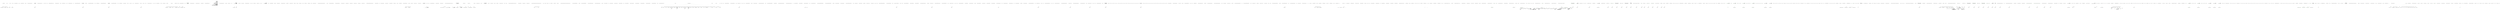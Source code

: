 digraph  {
n55 [label="Hangfire.Core.Tests.Client.CreatedContextFacts", span=""];
n56 [label=context, span=""];
n57 [label=context, span=""];
n0 [cluster="Hangfire.Core.Tests.Client.CreatedContextFacts.CreatedContextFacts()", label="Entry Hangfire.Core.Tests.Client.CreatedContextFacts.CreatedContextFacts()", span="15-15"];
n1 [cluster="Hangfire.Core.Tests.Client.CreatedContextFacts.CreatedContextFacts()", label="_exception = new Exception()", span="17-17"];
n2 [cluster="Hangfire.Core.Tests.Client.CreatedContextFacts.CreatedContextFacts()", label="Exit Hangfire.Core.Tests.Client.CreatedContextFacts.CreatedContextFacts()", span="15-15"];
n3 [cluster="System.Exception.Exception()", label="Entry System.Exception.Exception()", span="0-0"];
n4 [cluster="Hangfire.Core.Tests.Client.CreatedContextFacts.Ctor_ThrowsAnException_WhenCreateContextIsNull()", label="Entry Hangfire.Core.Tests.Client.CreatedContextFacts.Ctor_ThrowsAnException_WhenCreateContextIsNull()", span="21-21"];
n5 [cluster="Hangfire.Core.Tests.Client.CreatedContextFacts.Ctor_ThrowsAnException_WhenCreateContextIsNull()", label="Assert.Throws<NullReferenceException>(\r\n                () => new CreatedContext(null, JobId, false, null))", span="23-24"];
n6 [cluster="Hangfire.Core.Tests.Client.CreatedContextFacts.Ctor_ThrowsAnException_WhenCreateContextIsNull()", label="Exit Hangfire.Core.Tests.Client.CreatedContextFacts.Ctor_ThrowsAnException_WhenCreateContextIsNull()", span="21-21"];
n7 [cluster="Unk.>", label="Entry Unk.>", span=""];
n8 [cluster="lambda expression", label="Entry lambda expression", span="24-24"];
n9 [cluster="lambda expression", label="new CreatedContext(null, JobId, false, null)", span="24-24"];
n10 [cluster="lambda expression", label="Exit lambda expression", span="24-24"];
n11 [cluster="Hangfire.Client.CreatedContext.CreatedContext(Hangfire.Client.CreateContext, string, bool, System.Exception)", label="Entry Hangfire.Client.CreatedContext.CreatedContext(Hangfire.Client.CreateContext, string, bool, System.Exception)", span="29-29"];
n12 [cluster="Hangfire.Core.Tests.Client.CreatedContextFacts.Ctor_CorrectlySetsAllProperties()", label="Entry Hangfire.Core.Tests.Client.CreatedContextFacts.Ctor_CorrectlySetsAllProperties()", span="28-28"];
n13 [cluster="Hangfire.Core.Tests.Client.CreatedContextFacts.Ctor_CorrectlySetsAllProperties()", label="var context = CreateContext()", span="30-30"];
n14 [cluster="Hangfire.Core.Tests.Client.CreatedContextFacts.Ctor_CorrectlySetsAllProperties()", label="Assert.True(context.Canceled)", span="32-32"];
n18 [cluster="Hangfire.Core.Tests.Client.CreatedContextFacts.CreateContext()", label="Entry Hangfire.Core.Tests.Client.CreatedContextFacts.CreateContext()", span="61-61"];
n15 [cluster="Hangfire.Core.Tests.Client.CreatedContextFacts.Ctor_CorrectlySetsAllProperties()", label="Assert.Same(_exception, context.Exception)", span="33-33"];
n16 [cluster="Hangfire.Core.Tests.Client.CreatedContextFacts.Ctor_CorrectlySetsAllProperties()", label="Assert.Equal(JobId, context.JobId)", span="34-34"];
n19 [cluster="Unk.True", label="Entry Unk.True", span=""];
n20 [cluster="Unk.Same", label="Entry Unk.Same", span=""];
n17 [cluster="Hangfire.Core.Tests.Client.CreatedContextFacts.Ctor_CorrectlySetsAllProperties()", label="Exit Hangfire.Core.Tests.Client.CreatedContextFacts.Ctor_CorrectlySetsAllProperties()", span="28-28"];
n21 [cluster="Unk.Equal", label="Entry Unk.Equal", span=""];
n22 [cluster="Hangfire.Core.Tests.Client.CreatedContextFacts.SetJobParameter_ThrowsAnException_WhenParameterNameIsNull()", label="Entry Hangfire.Core.Tests.Client.CreatedContextFacts.SetJobParameter_ThrowsAnException_WhenParameterNameIsNull()", span="38-38"];
n23 [cluster="Hangfire.Core.Tests.Client.CreatedContextFacts.SetJobParameter_ThrowsAnException_WhenParameterNameIsNull()", label="var context = CreateContext()", span="40-40"];
n24 [cluster="Hangfire.Core.Tests.Client.CreatedContextFacts.SetJobParameter_ThrowsAnException_WhenParameterNameIsNull()", label="var exception = Assert.Throws<ArgumentNullException>(\r\n                () => context.SetJobParameter(null, null))", span="42-43"];
n28 [cluster="lambda expression", label="context.SetJobParameter(null, null)", span="43-43"];
n25 [cluster="Hangfire.Core.Tests.Client.CreatedContextFacts.SetJobParameter_ThrowsAnException_WhenParameterNameIsNull()", label="Assert.Equal(''name'', exception.ParamName)", span="45-45"];
n27 [cluster="lambda expression", label="Entry lambda expression", span="43-43"];
n26 [cluster="Hangfire.Core.Tests.Client.CreatedContextFacts.SetJobParameter_ThrowsAnException_WhenParameterNameIsNull()", label="Exit Hangfire.Core.Tests.Client.CreatedContextFacts.SetJobParameter_ThrowsAnException_WhenParameterNameIsNull()", span="38-38"];
n29 [cluster="lambda expression", label="Exit lambda expression", span="43-43"];
n30 [cluster="Hangfire.Client.CreatedContext.SetJobParameter(string, object)", label="Entry Hangfire.Client.CreatedContext.SetJobParameter(string, object)", span="70-70"];
n31 [cluster="Hangfire.Core.Tests.Client.CreatedContextFacts.SetJobParameter_ThrowsAnException_AfterCreateJobWasCalled()", label="Entry Hangfire.Core.Tests.Client.CreatedContextFacts.SetJobParameter_ThrowsAnException_AfterCreateJobWasCalled()", span="49-49"];
n32 [cluster="Hangfire.Core.Tests.Client.CreatedContextFacts.SetJobParameter_ThrowsAnException_AfterCreateJobWasCalled()", label="var context = CreateContext()", span="53-53"];
n33 [cluster="Hangfire.Core.Tests.Client.CreatedContextFacts.SetJobParameter_ThrowsAnException_AfterCreateJobWasCalled()", label="Assert.Throws<InvalidOperationException>(\r\n                () => context.SetJobParameter(''name'', ''value''))", span="55-56"];
n36 [cluster="lambda expression", label="context.SetJobParameter(''name'', ''value'')", span="56-56"];
n34 [cluster="Hangfire.Core.Tests.Client.CreatedContextFacts.SetJobParameter_ThrowsAnException_AfterCreateJobWasCalled()", label="Exit Hangfire.Core.Tests.Client.CreatedContextFacts.SetJobParameter_ThrowsAnException_AfterCreateJobWasCalled()", span="49-49"];
n35 [cluster="lambda expression", label="Entry lambda expression", span="56-56"];
n37 [cluster="lambda expression", label="Exit lambda expression", span="56-56"];
n38 [cluster="Hangfire.Core.Tests.Client.CreatedContextFacts.TestMethod()", label="Entry Hangfire.Core.Tests.Client.CreatedContextFacts.TestMethod()", span="59-59"];
n39 [cluster="Hangfire.Core.Tests.Client.CreatedContextFacts.TestMethod()", label="Exit Hangfire.Core.Tests.Client.CreatedContextFacts.TestMethod()", span="59-59"];
n40 [cluster="Hangfire.Core.Tests.Client.CreatedContextFacts.CreateContext()", label="var storage = new Mock<JobStorage>()", span="63-63"];
n41 [cluster="Hangfire.Core.Tests.Client.CreatedContextFacts.CreateContext()", label="var connection = new Mock<IStorageConnection>()", span="64-64"];
n47 [cluster="Mock<JobStorage>.cstr", label="Entry Mock<JobStorage>.cstr", span=""];
n44 [cluster="Hangfire.Core.Tests.Client.CreatedContextFacts.CreateContext()", label="var createContext = new CreateContext(storage.Object, connection.Object, job, state.Object)", span="68-68"];
n42 [cluster="Hangfire.Core.Tests.Client.CreatedContextFacts.CreateContext()", label="var job = Job.FromExpression(() => TestMethod())", span="65-65"];
n48 [cluster="Mock<IStorageConnection>.cstr", label="Entry Mock<IStorageConnection>.cstr", span=""];
n43 [cluster="Hangfire.Core.Tests.Client.CreatedContextFacts.CreateContext()", label="var state = new Mock<IState>()", span="66-66"];
n49 [cluster="Hangfire.Common.Job.FromExpression(System.Linq.Expressions.Expression<System.Action>)", label="Entry Hangfire.Common.Job.FromExpression(System.Linq.Expressions.Expression<System.Action>)", span="187-187"];
n52 [cluster="lambda expression", label="Entry lambda expression", span="65-65"];
n50 [cluster="Mock<IState>.cstr", label="Entry Mock<IState>.cstr", span=""];
n45 [cluster="Hangfire.Core.Tests.Client.CreatedContextFacts.CreateContext()", label="return new CreatedContext(createContext, JobId, true, _exception);", span="69-69"];
n51 [cluster="CreateContext.cstr", label="Entry CreateContext.cstr", span=""];
n46 [cluster="Hangfire.Core.Tests.Client.CreatedContextFacts.CreateContext()", label="Exit Hangfire.Core.Tests.Client.CreatedContextFacts.CreateContext()", span="61-61"];
n53 [cluster="lambda expression", label="TestMethod()", span="65-65"];
n54 [cluster="lambda expression", label="Exit lambda expression", span="65-65"];
m1_6 [cluster="HangFire.PreserveCultureFilter.PreserveCultureFilter()", file="HangFireConfig.cs", label="Entry HangFire.PreserveCultureFilter.PreserveCultureFilter()", span="8-8"];
m1_0 [cluster="MvcSample.HangFireConfig.Start()", file="HangFireConfig.cs", label="Entry MvcSample.HangFireConfig.Start()", span="16-16"];
m1_1 [cluster="MvcSample.HangFireConfig.Start()", file="HangFireConfig.cs", label="RedisFactory.Db = 3", span="20-20"];
m1_2 [cluster="MvcSample.HangFireConfig.Start()", color=green, community=0, file="HangFireConfig.cs", label="_server = new AspNetBackgroundJobServer(''default'')\r\n            {\r\n                MachineName = Environment.MachineName,\r\n                WorkersCount = Environment.ProcessorCount * 2\r\n            }", prediction=0, span="22-26"];
m1_3 [cluster="MvcSample.HangFireConfig.Start()", file="HangFireConfig.cs", label="GlobalJobFilters.Filters.Add(new PreserveCultureFilter())", span="28-28"];
m1_4 [cluster="MvcSample.HangFireConfig.Start()", file="HangFireConfig.cs", label="Exit MvcSample.HangFireConfig.Start()", span="16-16"];
m1_5 [cluster="HangFire.Web.AspNetBackgroundJobServer.AspNetBackgroundJobServer(params string[])", file="HangFireConfig.cs", label="Entry HangFire.Web.AspNetBackgroundJobServer.AspNetBackgroundJobServer(params string[])", span="10-10"];
m1_20 [cluster="Hangfire.SqlServer.SqlServerStorage.UseConnection(System.Action<DbConnection>)", file="HangFireConfig.cs", label="Entry Hangfire.SqlServer.SqlServerStorage.UseConnection(System.Action<DbConnection>)", span="170-170"];
m1_21 [cluster="System.Threading.WaitHandle.WaitOne(System.TimeSpan)", file="HangFireConfig.cs", label="Entry System.Threading.WaitHandle.WaitOne(System.TimeSpan)", span="0-0"];
m1_27 [cluster="Hangfire.SqlServer.CountersAggregator.GetAggregationQuery(Hangfire.SqlServer.SqlServerStorage)", file="HangFireConfig.cs", label="Entry Hangfire.SqlServer.CountersAggregator.GetAggregationQuery(Hangfire.SqlServer.SqlServerStorage)", span="81-81"];
m1_34 [cluster="Hangfire.SqlServer.CountersAggregator.GetAggregationQuery(Hangfire.SqlServer.SqlServerStorage)", file="HangFireConfig.cs", label="return \r\n$@''DECLARE @RecordsToAggregate TABLE\r\n(\r\n	[Key] NVARCHAR(100) NOT NULL,\r\n	[Value] SMALLINT NOT NULL,\r\n	[ExpireAt] DATETIME NULL\r\n)\r\n\r\nSET TRANSACTION ISOLATION LEVEL READ COMMITTED\r\nBEGIN TRAN\r\n\r\nDELETE TOP (@count) C\r\nOUTPUT DELETED.[Key], DELETED.[Value], DELETED.[ExpireAt] INTO @RecordsToAggregate\r\nFROM [{storage.SchemaName}].[Counter] C WITH (READPAST, XLOCK, INDEX(0))\r\n\r\nSET NOCOUNT ON\r\n\r\n;MERGE [{storage.SchemaName}].[AggregatedCounter] WITH (HOLDLOCK) AS [Target]\r\nUSING (\r\n	SELECT [Key], SUM([Value]) as [Value], MAX([ExpireAt]) AS [ExpireAt] FROM @RecordsToAggregate\r\n	GROUP BY [Key]) AS [Source] ([Key], [Value], [ExpireAt])\r\nON [Target].[Key] = [Source].[Key]\r\nWHEN MATCHED THEN UPDATE SET \r\n	[Target].[Value] = [Target].[Value] + [Source].[Value],\r\n	[Target].[ExpireAt] = (SELECT MAX([ExpireAt]) FROM (VALUES ([Source].ExpireAt), ([Target].[ExpireAt])) AS MaxExpireAt([ExpireAt]))\r\nWHEN NOT MATCHED THEN INSERT ([Key], [Value], [ExpireAt]) VALUES ([Source].[Key], [Source].[Value], [Source].[ExpireAt]);\r\n\r\nCOMMIT TRAN'';", span="83-110"];
m1_35 [cluster="Hangfire.SqlServer.CountersAggregator.GetAggregationQuery(Hangfire.SqlServer.SqlServerStorage)", file="HangFireConfig.cs", label="Exit Hangfire.SqlServer.CountersAggregator.GetAggregationQuery(Hangfire.SqlServer.SqlServerStorage)", span="81-81"];
m1_23 [cluster="Hangfire.Logging.ILog.Trace(string)", file="HangFireConfig.cs", label="Entry Hangfire.Logging.ILog.Trace(string)", span="234-234"];
m1_8 [cluster="Hangfire.SqlServer.CountersAggregator.Execute(System.Threading.CancellationToken)", file="HangFireConfig.cs", label="Entry Hangfire.SqlServer.CountersAggregator.Execute(System.Threading.CancellationToken)", span="47-47"];
m1_9 [cluster="Hangfire.SqlServer.CountersAggregator.Execute(System.Threading.CancellationToken)", file="HangFireConfig.cs", label="Logger.Debug(''Aggregating records in 'Counter' table...'')", span="49-49"];
m1_13 [cluster="Hangfire.SqlServer.CountersAggregator.Execute(System.Threading.CancellationToken)", file="HangFireConfig.cs", label="cancellationToken.WaitHandle.WaitOne(DelayBetweenPasses)", span="65-65"];
m1_17 [cluster="Hangfire.SqlServer.CountersAggregator.Execute(System.Threading.CancellationToken)", file="HangFireConfig.cs", label="cancellationToken.WaitHandle.WaitOne(_interval)", span="73-73"];
m1_10 [cluster="Hangfire.SqlServer.CountersAggregator.Execute(System.Threading.CancellationToken)", file="HangFireConfig.cs", label="int removedCount = 0", span="51-51"];
m1_11 [cluster="Hangfire.SqlServer.CountersAggregator.Execute(System.Threading.CancellationToken)", file="HangFireConfig.cs", label="_storage.UseConnection(connection =>\r\n                {\r\n                    removedCount = connection.Execute(\r\n                        GetAggregationQuery(_storage),\r\n                        new { now = DateTime.UtcNow, count = NumberOfRecordsInSinglePass },\r\n                        commandTimeout: 0);\r\n                })", span="55-61"];
m1_12 [cluster="Hangfire.SqlServer.CountersAggregator.Execute(System.Threading.CancellationToken)", file="HangFireConfig.cs", label="removedCount >= NumberOfRecordsInSinglePass", span="63-63"];
m1_15 [cluster="Hangfire.SqlServer.CountersAggregator.Execute(System.Threading.CancellationToken)", file="HangFireConfig.cs", label="removedCount >= NumberOfRecordsInSinglePass", span="69-69"];
m1_14 [cluster="Hangfire.SqlServer.CountersAggregator.Execute(System.Threading.CancellationToken)", file="HangFireConfig.cs", label="cancellationToken.ThrowIfCancellationRequested()", span="66-66"];
m1_16 [cluster="Hangfire.SqlServer.CountersAggregator.Execute(System.Threading.CancellationToken)", file="HangFireConfig.cs", label="Logger.Trace(''Records from the 'Counter' table aggregated.'')", span="71-71"];
m1_18 [cluster="Hangfire.SqlServer.CountersAggregator.Execute(System.Threading.CancellationToken)", file="HangFireConfig.cs", label="Exit Hangfire.SqlServer.CountersAggregator.Execute(System.Threading.CancellationToken)", span="47-47"];
m1_28 [cluster="Unk.Execute", file="HangFireConfig.cs", label="Entry Unk.Execute", span=""];
m1_33 [cluster="System.Type.ToString()", file="HangFireConfig.cs", label="Entry System.Type.ToString()", span="0-0"];
m1_29 [cluster="Hangfire.SqlServer.CountersAggregator.ToString()", file="HangFireConfig.cs", label="Entry Hangfire.SqlServer.CountersAggregator.ToString()", span="76-76"];
m1_30 [cluster="Hangfire.SqlServer.CountersAggregator.ToString()", file="HangFireConfig.cs", label="return GetType().ToString();", span="78-78"];
m1_31 [cluster="Hangfire.SqlServer.CountersAggregator.ToString()", file="HangFireConfig.cs", label="Exit Hangfire.SqlServer.CountersAggregator.ToString()", span="76-76"];
m1_7 [cluster="Unk.nameof", file="HangFireConfig.cs", label="Entry Unk.nameof", span=""];
m1_32 [cluster="object.GetType()", file="HangFireConfig.cs", label="Entry object.GetType()", span="0-0"];
m1_24 [cluster="lambda expression", file="HangFireConfig.cs", label="Entry lambda expression", span="55-61"];
m1_25 [cluster="lambda expression", file="HangFireConfig.cs", label="removedCount = connection.Execute(\r\n                        GetAggregationQuery(_storage),\r\n                        new { now = DateTime.UtcNow, count = NumberOfRecordsInSinglePass },\r\n                        commandTimeout: 0)", span="57-60"];
m1_26 [cluster="lambda expression", file="HangFireConfig.cs", label="Exit lambda expression", span="55-61"];
m1_22 [cluster="System.Threading.CancellationToken.ThrowIfCancellationRequested()", file="HangFireConfig.cs", label="Entry System.Threading.CancellationToken.ThrowIfCancellationRequested()", span="0-0"];
m1_19 [cluster="Hangfire.Logging.ILog.Debug(string)", file="HangFireConfig.cs", label="Entry Hangfire.Logging.ILog.Debug(string)", span="116-116"];
m1_36 [file="HangFireConfig.cs", label="Hangfire.SqlServer.CountersAggregator", span=""];
m3_15 [cluster="System.ArgumentNullException.ArgumentNullException(string)", file="JobFetcher.cs", label="Entry System.ArgumentNullException.ArgumentNullException(string)", span="0-0"];
m3_31 [cluster="Hangfire.Storage.IStorageConnection.AcquireDistributedLock(string, System.TimeSpan)", file="JobFetcher.cs", label="Entry Hangfire.Storage.IStorageConnection.AcquireDistributedLock(string, System.TimeSpan)", span="28-28"];
m3_65 [cluster="Hangfire.Storage.InvocationData.Deserialize()", file="JobFetcher.cs", label="Entry Hangfire.Storage.InvocationData.Deserialize()", span="44-44"];
m3_80 [cluster="System.Collections.Generic.Dictionary<TKey, TValue>.Add(TKey, TValue)", file="JobFetcher.cs", label="Entry System.Collections.Generic.Dictionary<TKey, TValue>.Add(TKey, TValue)", span="0-0"];
m3_30 [cluster="Hangfire.JobStorage.GetConnection()", file="JobFetcher.cs", label="Entry Hangfire.JobStorage.GetConnection()", span="56-56"];
m3_82 [cluster="string.Format(string, object, object)", file="JobFetcher.cs", label="Entry string.Format(string, object, object)", span="0-0"];
m3_38 [cluster="Hangfire.Server.RecurringJobScheduler.ToString()", file="JobFetcher.cs", label="Entry Hangfire.Server.RecurringJobScheduler.ToString()", span="100-100"];
m3_39 [cluster="Hangfire.Server.RecurringJobScheduler.ToString()", file="JobFetcher.cs", label="return ''Recurring Job Scheduler'';", span="102-102"];
m3_40 [cluster="Hangfire.Server.RecurringJobScheduler.ToString()", file="JobFetcher.cs", label="Exit Hangfire.Server.RecurringJobScheduler.ToString()", span="100-100"];
m3_74 [cluster="Hangfire.States.EnqueuedState.EnqueuedState()", file="JobFetcher.cs", label="Entry Hangfire.States.EnqueuedState.EnqueuedState()", span="87-87"];
m3_69 [cluster="Unk._instantFactory", file="JobFetcher.cs", label="Entry Unk._instantFactory", span=""];
m3_72 [cluster="Hangfire.Server.IScheduleInstant.GetNextInstants(System.DateTime?)", file="JobFetcher.cs", label="Entry Hangfire.Server.IScheduleInstant.GetNextInstants(System.DateTime?)", span="25-25"];
m3_81 [cluster="Hangfire.Storage.IStorageConnection.SetRangeInHash(string, System.Collections.Generic.IEnumerable<System.Collections.Generic.KeyValuePair<string, string>>)", file="JobFetcher.cs", label="Entry Hangfire.Storage.IStorageConnection.SetRangeInHash(string, System.Collections.Generic.IEnumerable<System.Collections.Generic.KeyValuePair<string, string>>)", span="61-61"];
m3_33 [cluster="string.Format(string, object)", file="JobFetcher.cs", label="Entry string.Format(string, object)", span="0-0"];
m3_2 [cluster="Hangfire.Server.RecurringJobScheduler.RecurringJobScheduler(Hangfire.Client.IJobCreationProcess)", file="JobFetcher.cs", label="Entry Hangfire.Server.RecurringJobScheduler.RecurringJobScheduler(Hangfire.Client.IJobCreationProcess)", span="43-43"];
m3_3 [cluster="Hangfire.Server.RecurringJobScheduler.RecurringJobScheduler(Hangfire.Client.IJobCreationProcess)", file="JobFetcher.cs", label="Exit Hangfire.Server.RecurringJobScheduler.RecurringJobScheduler(Hangfire.Client.IJobCreationProcess)", span="43-43"];
m3_67 [cluster="System.Collections.Generic.Dictionary<TKey, TValue>.ContainsKey(TKey)", file="JobFetcher.cs", label="Entry System.Collections.Generic.Dictionary<TKey, TValue>.ContainsKey(TKey)", span="0-0"];
m3_0 [cluster="Hangfire.Server.RecurringJobScheduler.RecurringJobScheduler()", file="JobFetcher.cs", label="Entry Hangfire.Server.RecurringJobScheduler.RecurringJobScheduler()", span="38-38"];
m3_1 [cluster="Hangfire.Server.RecurringJobScheduler.RecurringJobScheduler()", file="JobFetcher.cs", label="Exit Hangfire.Server.RecurringJobScheduler.RecurringJobScheduler()", span="38-38"];
m3_36 [cluster="Hangfire.Logging.ILog.WarnException(string, System.Exception)", file="JobFetcher.cs", label="Entry Hangfire.Logging.ILog.WarnException(string, System.Exception)", span="278-278"];
m3_68 [cluster="System.TimeZoneInfo.FindSystemTimeZoneById(string)", file="JobFetcher.cs", label="Entry System.TimeZoneInfo.FindSystemTimeZoneById(string)", span="0-0"];
m3_73 [cluster="System.Collections.Generic.IEnumerable<TSource>.Any<TSource>()", file="JobFetcher.cs", label="Entry System.Collections.Generic.IEnumerable<TSource>.Any<TSource>()", span="0-0"];
m3_76 [cluster="Hangfire.Client.CreateContext.CreateContext(Hangfire.JobStorage, Hangfire.Storage.IStorageConnection, Hangfire.Common.Job, Hangfire.States.IState)", file="JobFetcher.cs", label="Entry Hangfire.Client.CreateContext.CreateContext(Hangfire.JobStorage, Hangfire.Storage.IStorageConnection, Hangfire.Common.Job, Hangfire.States.IState)", span="37-37"];
m3_77 [cluster="Hangfire.Client.IJobCreationProcess.Run(Hangfire.Client.CreateContext)", file="JobFetcher.cs", label="Entry Hangfire.Client.IJobCreationProcess.Run(Hangfire.Client.CreateContext)", span="32-32"];
m3_66 [cluster="Unk.Parse", file="JobFetcher.cs", label="Entry Unk.Parse", span=""];
m3_29 [cluster="Hangfire.Server.IThrottler.Throttle(System.Threading.CancellationToken)", file="JobFetcher.cs", label="Entry Hangfire.Server.IThrottler.Throttle(System.Threading.CancellationToken)", span="22-22"];
m3_71 [cluster="System.Collections.Generic.Dictionary<TKey, TValue>.Dictionary()", file="JobFetcher.cs", label="Entry System.Collections.Generic.Dictionary<TKey, TValue>.Dictionary()", span="0-0"];
m3_79 [cluster="Hangfire.Common.JobHelper.SerializeDateTime(System.DateTime)", file="JobFetcher.cs", label="Entry Hangfire.Common.JobHelper.SerializeDateTime(System.DateTime)", span="68-68"];
m3_64 [cluster="Hangfire.Common.JobHelper.FromJson<T>(string)", file="JobFetcher.cs", label="Entry Hangfire.Common.JobHelper.FromJson<T>(string)", span="39-39"];
m3_75 [cluster="string.IsNullOrEmpty(string)", file="JobFetcher.cs", label="Entry string.IsNullOrEmpty(string)", span="0-0"];
m3_70 [cluster="Hangfire.Common.JobHelper.DeserializeDateTime(string)", file="JobFetcher.cs", label="Entry Hangfire.Common.JobHelper.DeserializeDateTime(string)", span="73-73"];
m3_16 [cluster="Hangfire.Server.RecurringJobScheduler.Execute(Hangfire.Server.BackgroundProcessContext)", file="JobFetcher.cs", label="Entry Hangfire.Server.RecurringJobScheduler.Execute(Hangfire.Server.BackgroundProcessContext)", span="63-63"];
m3_17 [cluster="Hangfire.Server.RecurringJobScheduler.Execute(Hangfire.Server.BackgroundProcessContext)", file="JobFetcher.cs", label="_throttler.Throttle(context.CancellationToken)", span="65-65"];
m3_18 [cluster="Hangfire.Server.RecurringJobScheduler.Execute(Hangfire.Server.BackgroundProcessContext)", file="JobFetcher.cs", label="var connection = context.Storage.GetConnection()", span="67-67"];
m3_27 [cluster="Hangfire.Server.RecurringJobScheduler.Execute(Hangfire.Server.BackgroundProcessContext)", file="JobFetcher.cs", label="_throttler.Delay(context.CancellationToken)", span="96-96"];
m3_19 [cluster="Hangfire.Server.RecurringJobScheduler.Execute(Hangfire.Server.BackgroundProcessContext)", file="JobFetcher.cs", label="connection.AcquireDistributedLock(''recurring-jobs:lock'', LockTimeout)", span="68-68"];
m3_20 [cluster="Hangfire.Server.RecurringJobScheduler.Execute(Hangfire.Server.BackgroundProcessContext)", file="JobFetcher.cs", label="var recurringJobIds = connection.GetAllItemsFromSet(''recurring-jobs'')", span="70-70"];
m3_22 [cluster="Hangfire.Server.RecurringJobScheduler.Execute(Hangfire.Server.BackgroundProcessContext)", file="JobFetcher.cs", label="var recurringJob = connection.GetAllEntriesFromHash(\r\n                        String.Format(''recurring-job:{0}'', recurringJobId))", span="74-75"];
m3_21 [cluster="Hangfire.Server.RecurringJobScheduler.Execute(Hangfire.Server.BackgroundProcessContext)", file="JobFetcher.cs", label=recurringJobIds, span="72-72"];
m3_26 [cluster="Hangfire.Server.RecurringJobScheduler.Execute(Hangfire.Server.BackgroundProcessContext)", file="JobFetcher.cs", label="Logger.WarnException(\r\n                            String.Format(\r\n                                ''Recurring job '{0}' can not be scheduled due to job load exception.'',\r\n                                recurringJobId),\r\n                            ex)", span="88-92"];
m3_23 [cluster="Hangfire.Server.RecurringJobScheduler.Execute(Hangfire.Server.BackgroundProcessContext)", file="JobFetcher.cs", label="recurringJob == null", span="77-77"];
m3_25 [cluster="Hangfire.Server.RecurringJobScheduler.Execute(Hangfire.Server.BackgroundProcessContext)", file="JobFetcher.cs", label=JobLoadException, span="86-86"];
m3_28 [cluster="Hangfire.Server.RecurringJobScheduler.Execute(Hangfire.Server.BackgroundProcessContext)", file="JobFetcher.cs", label="Exit Hangfire.Server.RecurringJobScheduler.Execute(Hangfire.Server.BackgroundProcessContext)", span="63-63"];
m3_37 [cluster="Hangfire.Server.IThrottler.Delay(System.Threading.CancellationToken)", file="JobFetcher.cs", label="Entry Hangfire.Server.IThrottler.Delay(System.Threading.CancellationToken)", span="23-23"];
m3_32 [cluster="Hangfire.Storage.IStorageConnection.GetAllItemsFromSet(string)", file="JobFetcher.cs", label="Entry Hangfire.Storage.IStorageConnection.GetAllItemsFromSet(string)", span="55-55"];
m3_35 [cluster="Hangfire.Server.RecurringJobScheduler.TryScheduleJob(Hangfire.JobStorage, Hangfire.Storage.IStorageConnection, string, System.Collections.Generic.Dictionary<string, string>)", file="JobFetcher.cs", label="Entry Hangfire.Server.RecurringJobScheduler.TryScheduleJob(Hangfire.JobStorage, Hangfire.Storage.IStorageConnection, string, System.Collections.Generic.Dictionary<string, string>)", span="105-105"];
m3_41 [cluster="Hangfire.Server.RecurringJobScheduler.TryScheduleJob(Hangfire.JobStorage, Hangfire.Storage.IStorageConnection, string, System.Collections.Generic.Dictionary<string, string>)", file="JobFetcher.cs", label="var serializedJob = JobHelper.FromJson<InvocationData>(recurringJob[''Job''])", span="111-111"];
m3_43 [cluster="Hangfire.Server.RecurringJobScheduler.TryScheduleJob(Hangfire.JobStorage, Hangfire.Storage.IStorageConnection, string, System.Collections.Generic.Dictionary<string, string>)", file="JobFetcher.cs", label="var cron = recurringJob[''Cron'']", span="113-113"];
m3_45 [cluster="Hangfire.Server.RecurringJobScheduler.TryScheduleJob(Hangfire.JobStorage, Hangfire.Storage.IStorageConnection, string, System.Collections.Generic.Dictionary<string, string>)", file="JobFetcher.cs", label="var timeZone = recurringJob.ContainsKey(''TimeZoneId'')\r\n                    ? TimeZoneInfo.FindSystemTimeZoneById(recurringJob[''TimeZoneId''])\r\n                    : TimeZoneInfo.Utc", span="118-120"];
m3_47 [cluster="Hangfire.Server.RecurringJobScheduler.TryScheduleJob(Hangfire.JobStorage, Hangfire.Storage.IStorageConnection, string, System.Collections.Generic.Dictionary<string, string>)", file="JobFetcher.cs", label="var lastExecutionTime = recurringJob.ContainsKey(''LastExecution'')\r\n                    ? JobHelper.DeserializeDateTime(recurringJob[''LastExecution''])\r\n                    : (DateTime?)null", span="124-126"];
m3_51 [cluster="Hangfire.Server.RecurringJobScheduler.TryScheduleJob(Hangfire.JobStorage, Hangfire.Storage.IStorageConnection, string, System.Collections.Generic.Dictionary<string, string>)", file="JobFetcher.cs", label="recurringJob.ContainsKey(''Queue'') && !String.IsNullOrEmpty(recurringJob[''Queue''])", span="133-133"];
m3_52 [cluster="Hangfire.Server.RecurringJobScheduler.TryScheduleJob(Hangfire.JobStorage, Hangfire.Storage.IStorageConnection, string, System.Collections.Generic.Dictionary<string, string>)", file="JobFetcher.cs", label="state.Queue = recurringJob[''Queue'']", span="135-135"];
m3_53 [cluster="Hangfire.Server.RecurringJobScheduler.TryScheduleJob(Hangfire.JobStorage, Hangfire.Storage.IStorageConnection, string, System.Collections.Generic.Dictionary<string, string>)", file="JobFetcher.cs", label="var context = new CreateContext(storage, connection, job, state)", span="138-138"];
m3_56 [cluster="Hangfire.Server.RecurringJobScheduler.TryScheduleJob(Hangfire.JobStorage, Hangfire.Storage.IStorageConnection, string, System.Collections.Generic.Dictionary<string, string>)", file="JobFetcher.cs", label="Logger.DebugFormat(\r\n                            ''Recurring job '{0}' execution at '{1}' has been canceled.'',\r\n                            recurringJobId,\r\n                            instant.NowInstant)", span="143-146"];
m3_60 [cluster="Hangfire.Server.RecurringJobScheduler.TryScheduleJob(Hangfire.JobStorage, Hangfire.Storage.IStorageConnection, string, System.Collections.Generic.Dictionary<string, string>)", file="JobFetcher.cs", label="connection.SetRangeInHash(\r\n                    String.Format(''recurring-job:{0}'', recurringJobId),\r\n                    changedFields)", span="155-157"];
m3_62 [cluster="Hangfire.Server.RecurringJobScheduler.TryScheduleJob(Hangfire.JobStorage, Hangfire.Storage.IStorageConnection, string, System.Collections.Generic.Dictionary<string, string>)", file="JobFetcher.cs", label="Logger.ErrorException(\r\n                    String.Format(''Recurring job '{0}' was not triggered: {1}.'', recurringJobId, ex.Message),\r\n                    ex)", span="161-163"];
m3_42 [cluster="Hangfire.Server.RecurringJobScheduler.TryScheduleJob(Hangfire.JobStorage, Hangfire.Storage.IStorageConnection, string, System.Collections.Generic.Dictionary<string, string>)", file="JobFetcher.cs", label="var job = serializedJob.Deserialize()", span="112-112"];
m3_44 [cluster="Hangfire.Server.RecurringJobScheduler.TryScheduleJob(Hangfire.JobStorage, Hangfire.Storage.IStorageConnection, string, System.Collections.Generic.Dictionary<string, string>)", file="JobFetcher.cs", label="var cronSchedule = CrontabSchedule.Parse(cron)", span="114-114"];
m3_46 [cluster="Hangfire.Server.RecurringJobScheduler.TryScheduleJob(Hangfire.JobStorage, Hangfire.Storage.IStorageConnection, string, System.Collections.Generic.Dictionary<string, string>)", file="JobFetcher.cs", label="var instant = _instantFactory(cronSchedule, timeZone)", span="122-122"];
m3_49 [cluster="Hangfire.Server.RecurringJobScheduler.TryScheduleJob(Hangfire.JobStorage, Hangfire.Storage.IStorageConnection, string, System.Collections.Generic.Dictionary<string, string>)", file="JobFetcher.cs", label="instant.GetNextInstants(lastExecutionTime).Any()", span="130-130"];
m3_57 [cluster="Hangfire.Server.RecurringJobScheduler.TryScheduleJob(Hangfire.JobStorage, Hangfire.Storage.IStorageConnection, string, System.Collections.Generic.Dictionary<string, string>)", file="JobFetcher.cs", label="changedFields.Add(''LastExecution'', JobHelper.SerializeDateTime(instant.NowInstant))", span="149-149"];
m3_59 [cluster="Hangfire.Server.RecurringJobScheduler.TryScheduleJob(Hangfire.JobStorage, Hangfire.Storage.IStorageConnection, string, System.Collections.Generic.Dictionary<string, string>)", file="JobFetcher.cs", label="changedFields.Add(''NextExecution'', JobHelper.SerializeDateTime(instant.NextInstant))", span="153-153"];
m3_48 [cluster="Hangfire.Server.RecurringJobScheduler.TryScheduleJob(Hangfire.JobStorage, Hangfire.Storage.IStorageConnection, string, System.Collections.Generic.Dictionary<string, string>)", file="JobFetcher.cs", label="var changedFields = new Dictionary<string, string>()", span="128-128"];
m3_58 [cluster="Hangfire.Server.RecurringJobScheduler.TryScheduleJob(Hangfire.JobStorage, Hangfire.Storage.IStorageConnection, string, System.Collections.Generic.Dictionary<string, string>)", file="JobFetcher.cs", label="changedFields.Add(''LastJobId'', jobId ?? String.Empty)", span="150-150"];
m3_50 [cluster="Hangfire.Server.RecurringJobScheduler.TryScheduleJob(Hangfire.JobStorage, Hangfire.Storage.IStorageConnection, string, System.Collections.Generic.Dictionary<string, string>)", file="JobFetcher.cs", label="var state = new EnqueuedState { Reason = ''Triggered by recurring job scheduler'' }", span="132-132"];
m3_54 [cluster="Hangfire.Server.RecurringJobScheduler.TryScheduleJob(Hangfire.JobStorage, Hangfire.Storage.IStorageConnection, string, System.Collections.Generic.Dictionary<string, string>)", file="JobFetcher.cs", label="var jobId = _creationProcess.Run(context)", span="139-139"];
m3_55 [cluster="Hangfire.Server.RecurringJobScheduler.TryScheduleJob(Hangfire.JobStorage, Hangfire.Storage.IStorageConnection, string, System.Collections.Generic.Dictionary<string, string>)", file="JobFetcher.cs", label="String.IsNullOrEmpty(jobId)", span="141-141"];
m3_61 [cluster="Hangfire.Server.RecurringJobScheduler.TryScheduleJob(Hangfire.JobStorage, Hangfire.Storage.IStorageConnection, string, System.Collections.Generic.Dictionary<string, string>)", file="JobFetcher.cs", label=TimeZoneNotFoundException, span="159-159"];
m3_63 [cluster="Hangfire.Server.RecurringJobScheduler.TryScheduleJob(Hangfire.JobStorage, Hangfire.Storage.IStorageConnection, string, System.Collections.Generic.Dictionary<string, string>)", file="JobFetcher.cs", label="Exit Hangfire.Server.RecurringJobScheduler.TryScheduleJob(Hangfire.JobStorage, Hangfire.Storage.IStorageConnection, string, System.Collections.Generic.Dictionary<string, string>)", span="105-105"];
m3_34 [cluster="Hangfire.Storage.IStorageConnection.GetAllEntriesFromHash(string)", file="JobFetcher.cs", label="Entry Hangfire.Storage.IStorageConnection.GetAllEntriesFromHash(string)", span="64-64"];
m3_78 [cluster="Hangfire.Logging.ILog.DebugFormat(string, params object[])", file="JobFetcher.cs", label="Entry Hangfire.Logging.ILog.DebugFormat(string, params object[])", span="122-122"];
m3_83 [cluster="Hangfire.Logging.ILog.ErrorException(string, System.Exception)", file="JobFetcher.cs", label="Entry Hangfire.Logging.ILog.ErrorException(string, System.Exception)", span="159-159"];
m3_4 [cluster="Hangfire.Server.RecurringJobScheduler.RecurringJobScheduler(Hangfire.Client.IJobCreationProcess, System.Func<CrontabSchedule, System.TimeZoneInfo, Hangfire.Server.IScheduleInstant>, Hangfire.Server.IThrottler)", file="JobFetcher.cs", label="Entry Hangfire.Server.RecurringJobScheduler.RecurringJobScheduler(Hangfire.Client.IJobCreationProcess, System.Func<CrontabSchedule, System.TimeZoneInfo, Hangfire.Server.IScheduleInstant>, Hangfire.Server.IThrottler)", span="49-49"];
m3_5 [cluster="Hangfire.Server.RecurringJobScheduler.RecurringJobScheduler(Hangfire.Client.IJobCreationProcess, System.Func<CrontabSchedule, System.TimeZoneInfo, Hangfire.Server.IScheduleInstant>, Hangfire.Server.IThrottler)", file="JobFetcher.cs", label="creationProcess == null", span="54-54"];
m3_7 [cluster="Hangfire.Server.RecurringJobScheduler.RecurringJobScheduler(Hangfire.Client.IJobCreationProcess, System.Func<CrontabSchedule, System.TimeZoneInfo, Hangfire.Server.IScheduleInstant>, Hangfire.Server.IThrottler)", file="JobFetcher.cs", label="instantFactory == null", span="55-55"];
m3_9 [cluster="Hangfire.Server.RecurringJobScheduler.RecurringJobScheduler(Hangfire.Client.IJobCreationProcess, System.Func<CrontabSchedule, System.TimeZoneInfo, Hangfire.Server.IScheduleInstant>, Hangfire.Server.IThrottler)", file="JobFetcher.cs", label="throttler == null", span="56-56"];
m3_11 [cluster="Hangfire.Server.RecurringJobScheduler.RecurringJobScheduler(Hangfire.Client.IJobCreationProcess, System.Func<CrontabSchedule, System.TimeZoneInfo, Hangfire.Server.IScheduleInstant>, Hangfire.Server.IThrottler)", file="JobFetcher.cs", label="_creationProcess = creationProcess", span="58-58"];
m3_12 [cluster="Hangfire.Server.RecurringJobScheduler.RecurringJobScheduler(Hangfire.Client.IJobCreationProcess, System.Func<CrontabSchedule, System.TimeZoneInfo, Hangfire.Server.IScheduleInstant>, Hangfire.Server.IThrottler)", file="JobFetcher.cs", label="_instantFactory = instantFactory", span="59-59"];
m3_13 [cluster="Hangfire.Server.RecurringJobScheduler.RecurringJobScheduler(Hangfire.Client.IJobCreationProcess, System.Func<CrontabSchedule, System.TimeZoneInfo, Hangfire.Server.IScheduleInstant>, Hangfire.Server.IThrottler)", file="JobFetcher.cs", label="_throttler = throttler", span="60-60"];
m3_6 [cluster="Hangfire.Server.RecurringJobScheduler.RecurringJobScheduler(Hangfire.Client.IJobCreationProcess, System.Func<CrontabSchedule, System.TimeZoneInfo, Hangfire.Server.IScheduleInstant>, Hangfire.Server.IThrottler)", file="JobFetcher.cs", label="throw new ArgumentNullException(''creationProcess'');", span="54-54"];
m3_8 [cluster="Hangfire.Server.RecurringJobScheduler.RecurringJobScheduler(Hangfire.Client.IJobCreationProcess, System.Func<CrontabSchedule, System.TimeZoneInfo, Hangfire.Server.IScheduleInstant>, Hangfire.Server.IThrottler)", file="JobFetcher.cs", label="throw new ArgumentNullException(''instantFactory'');", span="55-55"];
m3_10 [cluster="Hangfire.Server.RecurringJobScheduler.RecurringJobScheduler(Hangfire.Client.IJobCreationProcess, System.Func<CrontabSchedule, System.TimeZoneInfo, Hangfire.Server.IScheduleInstant>, Hangfire.Server.IThrottler)", file="JobFetcher.cs", label="throw new ArgumentNullException(''throttler'');", span="56-56"];
m3_14 [cluster="Hangfire.Server.RecurringJobScheduler.RecurringJobScheduler(Hangfire.Client.IJobCreationProcess, System.Func<CrontabSchedule, System.TimeZoneInfo, Hangfire.Server.IScheduleInstant>, Hangfire.Server.IThrottler)", file="JobFetcher.cs", label="Exit Hangfire.Server.RecurringJobScheduler.RecurringJobScheduler(Hangfire.Client.IJobCreationProcess, System.Func<CrontabSchedule, System.TimeZoneInfo, Hangfire.Server.IScheduleInstant>, Hangfire.Server.IThrottler)", span="49-49"];
m3_84 [file="JobFetcher.cs", label="Hangfire.Server.RecurringJobScheduler", span=""];
m4_199 [cluster="Hangfire.Core.Tests.Server.CoreJobPerformanceProcessFacts.CancelableJob(Hangfire.IJobCancellationToken)", file="JobFetcher.feature.cs", label="Entry Hangfire.Core.Tests.Server.CoreJobPerformanceProcessFacts.CancelableJob(Hangfire.IJobCancellationToken)", span="289-289"];
m4_236 [cluster="Hangfire.Core.Tests.Server.CoreJobPerformanceProcessFacts.CancelableJob(Hangfire.IJobCancellationToken)", file="JobFetcher.feature.cs", label="token.ThrowIfCancellationRequested()", span="291-291"];
m4_237 [cluster="Hangfire.Core.Tests.Server.CoreJobPerformanceProcessFacts.CancelableJob(Hangfire.IJobCancellationToken)", file="JobFetcher.feature.cs", label="Exit Hangfire.Core.Tests.Server.CoreJobPerformanceProcessFacts.CancelableJob(Hangfire.IJobCancellationToken)", span="289-289"];
m4_207 [cluster="Hangfire.Core.Tests.Server.CoreJobPerformanceProcessFacts.Run_ReturnsValue_WhenCallingFunctionReturningValue()", file="JobFetcher.feature.cs", label="Entry Hangfire.Core.Tests.Server.CoreJobPerformanceProcessFacts.Run_ReturnsValue_WhenCallingFunctionReturningValue()", span="237-237"];
m4_212 [cluster="Hangfire.Core.Tests.Server.CoreJobPerformanceProcessFacts.Run_ReturnsValue_WhenCallingFunctionReturningValue()", file="JobFetcher.feature.cs", label="Exit Hangfire.Core.Tests.Server.CoreJobPerformanceProcessFacts.Run_ReturnsValue_WhenCallingFunctionReturningValue()", span="237-237"];
m4_90 [cluster="System.DateTime.ToString(string)", file="JobFetcher.feature.cs", label="Entry System.DateTime.ToString(string)", span="0-0"];
m4_229 [cluster="Hangfire.Core.Tests.Server.CoreJobPerformanceProcessFacts.Dispose()", file="JobFetcher.feature.cs", label="Entry Hangfire.Core.Tests.Server.CoreJobPerformanceProcessFacts.Dispose()", span="278-278"];
m4_230 [cluster="Hangfire.Core.Tests.Server.CoreJobPerformanceProcessFacts.Dispose()", file="JobFetcher.feature.cs", label="_disposed = true", span="280-280"];
m4_231 [cluster="Hangfire.Core.Tests.Server.CoreJobPerformanceProcessFacts.Dispose()", file="JobFetcher.feature.cs", label="Exit Hangfire.Core.Tests.Server.CoreJobPerformanceProcessFacts.Dispose()", span="278-278"];
m4_77 [cluster="System.ComponentModel.TypeConverter.ConvertToInvariantString(object)", file="JobFetcher.feature.cs", label="Entry System.ComponentModel.TypeConverter.ConvertToInvariantString(object)", span="0-0"];
m4_30 [cluster="Hangfire.Core.Tests.Server.CoreJobPerformanceProcessFacts.StaticMethod()", file="JobFetcher.feature.cs", label="Entry Hangfire.Core.Tests.Server.CoreJobPerformanceProcessFacts.StaticMethod()", span="301-301"];
m4_242 [cluster="Hangfire.Core.Tests.Server.CoreJobPerformanceProcessFacts.StaticMethod()", file="JobFetcher.feature.cs", label="_methodInvoked = true", span="303-303"];
m4_243 [cluster="Hangfire.Core.Tests.Server.CoreJobPerformanceProcessFacts.StaticMethod()", file="JobFetcher.feature.cs", label="Exit Hangfire.Core.Tests.Server.CoreJobPerformanceProcessFacts.StaticMethod()", span="301-301"];
m4_157 [cluster="Hangfire.Common.Job.Job(System.Type, System.Reflection.MethodInfo, params object[])", file="JobFetcher.feature.cs", label="Entry Hangfire.Common.Job.Job(System.Type, System.Reflection.MethodInfo, params object[])", span="120-120"];
m4_172 [cluster="Hangfire.Core.Tests.Server.CoreJobPerformanceProcessFacts.BrokenDispose.Method()", file="JobFetcher.feature.cs", label="Entry Hangfire.Core.Tests.Server.CoreJobPerformanceProcessFacts.BrokenDispose.Method()", span="267-267"];
m4_225 [cluster="Hangfire.Core.Tests.Server.CoreJobPerformanceProcessFacts.BrokenDispose.Method()", file="JobFetcher.feature.cs", label="Exit Hangfire.Core.Tests.Server.CoreJobPerformanceProcessFacts.BrokenDispose.Method()", span="267-267"];
m4_15 [cluster="Hangfire.Server.CoreJobPerformanceProcess.CoreJobPerformanceProcess(Hangfire.JobActivator)", file="JobFetcher.feature.cs", label="Entry Hangfire.Server.CoreJobPerformanceProcess.CoreJobPerformanceProcess(Hangfire.JobActivator)", span="35-35"];
m4_31 [cluster="Hangfire.Core.Tests.Server.CoreJobPerformanceProcessFacts.Run_CanInvokeInstanceMethods()", file="JobFetcher.feature.cs", label="Entry Hangfire.Core.Tests.Server.CoreJobPerformanceProcessFacts.Run_CanInvokeInstanceMethods()", span="48-48"];
m4_32 [cluster="Hangfire.Core.Tests.Server.CoreJobPerformanceProcessFacts.Run_CanInvokeInstanceMethods()", file="JobFetcher.feature.cs", label="_methodInvoked = false", span="50-50"];
m4_33 [cluster="Hangfire.Core.Tests.Server.CoreJobPerformanceProcessFacts.Run_CanInvokeInstanceMethods()", file="JobFetcher.feature.cs", label="_context.BackgroundJob.Job = Job.FromExpression<CoreJobPerformanceProcessFacts>(x => x.InstanceMethod())", span="51-51"];
m4_34 [cluster="Hangfire.Core.Tests.Server.CoreJobPerformanceProcessFacts.Run_CanInvokeInstanceMethods()", file="JobFetcher.feature.cs", label="var process = CreateProcess()", span="52-52"];
m4_35 [cluster="Hangfire.Core.Tests.Server.CoreJobPerformanceProcessFacts.Run_CanInvokeInstanceMethods()", file="JobFetcher.feature.cs", label="process.Run(_context.Object)", span="54-54"];
m4_36 [cluster="Hangfire.Core.Tests.Server.CoreJobPerformanceProcessFacts.Run_CanInvokeInstanceMethods()", file="JobFetcher.feature.cs", label="Assert.True(_methodInvoked)", span="56-56"];
m4_37 [cluster="Hangfire.Core.Tests.Server.CoreJobPerformanceProcessFacts.Run_CanInvokeInstanceMethods()", file="JobFetcher.feature.cs", label="Exit Hangfire.Core.Tests.Server.CoreJobPerformanceProcessFacts.Run_CanInvokeInstanceMethods()", span="48-48"];
m4_16 [cluster="Hangfire.Core.Tests.Server.CoreJobPerformanceProcessFacts.Run_CanInvokeStaticMethods()", file="JobFetcher.feature.cs", label="Entry Hangfire.Core.Tests.Server.CoreJobPerformanceProcessFacts.Run_CanInvokeStaticMethods()", span="36-36"];
m4_17 [cluster="Hangfire.Core.Tests.Server.CoreJobPerformanceProcessFacts.Run_CanInvokeStaticMethods()", file="JobFetcher.feature.cs", label="_methodInvoked = false", span="38-38"];
m4_18 [cluster="Hangfire.Core.Tests.Server.CoreJobPerformanceProcessFacts.Run_CanInvokeStaticMethods()", file="JobFetcher.feature.cs", label="_context.BackgroundJob.Job = Job.FromExpression(() => StaticMethod())", span="39-39"];
m4_19 [cluster="Hangfire.Core.Tests.Server.CoreJobPerformanceProcessFacts.Run_CanInvokeStaticMethods()", file="JobFetcher.feature.cs", label="var process = CreateProcess()", span="40-40"];
m4_20 [cluster="Hangfire.Core.Tests.Server.CoreJobPerformanceProcessFacts.Run_CanInvokeStaticMethods()", file="JobFetcher.feature.cs", label="process.Run(_context.Object)", span="42-42"];
m4_21 [cluster="Hangfire.Core.Tests.Server.CoreJobPerformanceProcessFacts.Run_CanInvokeStaticMethods()", file="JobFetcher.feature.cs", label="Assert.True(_methodInvoked)", span="44-44"];
m4_22 [cluster="Hangfire.Core.Tests.Server.CoreJobPerformanceProcessFacts.Run_CanInvokeStaticMethods()", file="JobFetcher.feature.cs", label="Exit Hangfire.Core.Tests.Server.CoreJobPerformanceProcessFacts.Run_CanInvokeStaticMethods()", span="36-36"];
m4_78 [cluster="System.Type.GetMethod(string)", file="JobFetcher.feature.cs", label="Entry System.Type.GetMethod(string)", span="0-0"];
m4_79 [cluster="Hangfire.Common.Job.Job(System.Type, System.Reflection.MethodInfo, string[])", file="JobFetcher.feature.cs", label="Entry Hangfire.Common.Job.Job(System.Type, System.Reflection.MethodInfo, string[])", span="13-13"];
m4_162 [cluster="Hangfire.Core.Tests.Server.CoreJobPerformanceProcessFacts.Run_ThrowsPerformanceException_OnDisposalFailure()", file="JobFetcher.feature.cs", label="Entry Hangfire.Core.Tests.Server.CoreJobPerformanceProcessFacts.Run_ThrowsPerformanceException_OnDisposalFailure()", span="198-198"];
m4_163 [cluster="Hangfire.Core.Tests.Server.CoreJobPerformanceProcessFacts.Run_ThrowsPerformanceException_OnDisposalFailure()", file="JobFetcher.feature.cs", label="_methodInvoked = false", span="200-200"];
m4_168 [cluster="Hangfire.Core.Tests.Server.CoreJobPerformanceProcessFacts.Run_ThrowsPerformanceException_OnDisposalFailure()", file="JobFetcher.feature.cs", label="Exit Hangfire.Core.Tests.Server.CoreJobPerformanceProcessFacts.Run_ThrowsPerformanceException_OnDisposalFailure()", span="198-198"];
m4_120 [cluster="System.InvalidOperationException.InvalidOperationException()", file="JobFetcher.feature.cs", label="Entry System.InvalidOperationException.InvalidOperationException()", span="0-0"];
m4_176 [cluster="Hangfire.Core.Tests.Server.CoreJobPerformanceProcessFacts.Run_ThrowsPerformanceException_WithUnwrappedInnerException()", file="JobFetcher.feature.cs", label="Entry Hangfire.Core.Tests.Server.CoreJobPerformanceProcessFacts.Run_ThrowsPerformanceException_WithUnwrappedInnerException()", span="211-211"];
m4_182 [cluster="Hangfire.Core.Tests.Server.CoreJobPerformanceProcessFacts.Run_ThrowsPerformanceException_WithUnwrappedInnerException()", file="JobFetcher.feature.cs", label="Exit Hangfire.Core.Tests.Server.CoreJobPerformanceProcessFacts.Run_ThrowsPerformanceException_WithUnwrappedInnerException()", span="211-211"];
m4_10 [cluster="Unk.>", file="JobFetcher.feature.cs", label="Entry Unk.>", span=""];
m4_24 [cluster="Hangfire.Core.Tests.Server.CoreJobPerformanceProcessFacts.CreateProcess()", file="JobFetcher.feature.cs", label="Entry Hangfire.Core.Tests.Server.CoreJobPerformanceProcessFacts.CreateProcess()", span="319-319"];
m4_251 [cluster="Hangfire.Core.Tests.Server.CoreJobPerformanceProcessFacts.CreateProcess()", file="JobFetcher.feature.cs", label="return new CoreJobPerformanceProcess(_activator.Object);", span="321-321"];
m4_252 [cluster="Hangfire.Core.Tests.Server.CoreJobPerformanceProcessFacts.CreateProcess()", file="JobFetcher.feature.cs", label="Exit Hangfire.Core.Tests.Server.CoreJobPerformanceProcessFacts.CreateProcess()", span="319-319"];
m4_64 [cluster="Hangfire.Core.Tests.Server.CoreJobPerformanceProcessFacts.MethodWithArguments(string, int)", file="JobFetcher.feature.cs", label="Entry Hangfire.Core.Tests.Server.CoreJobPerformanceProcessFacts.MethodWithArguments(string, int)", span="306-306"];
m4_244 [cluster="Hangfire.Core.Tests.Server.CoreJobPerformanceProcessFacts.MethodWithArguments(string, int)", file="JobFetcher.feature.cs", label="_methodInvoked = true", span="308-308"];
m4_245 [cluster="Hangfire.Core.Tests.Server.CoreJobPerformanceProcessFacts.MethodWithArguments(string, int)", file="JobFetcher.feature.cs", label="Assert.Equal(''hello'', stringArg)", span="310-310"];
m4_246 [cluster="Hangfire.Core.Tests.Server.CoreJobPerformanceProcessFacts.MethodWithArguments(string, int)", file="JobFetcher.feature.cs", label="Assert.Equal(5, intArg)", span="311-311"];
m4_247 [cluster="Hangfire.Core.Tests.Server.CoreJobPerformanceProcessFacts.MethodWithArguments(string, int)", file="JobFetcher.feature.cs", label="Exit Hangfire.Core.Tests.Server.CoreJobPerformanceProcessFacts.MethodWithArguments(string, int)", span="306-306"];
m4_190 [cluster="Hangfire.Core.Tests.Server.CoreJobPerformanceProcessFacts.Run_PassesCancellationToken_IfThereIsIJobCancellationTokenParameter()", file="JobFetcher.feature.cs", label="Entry Hangfire.Core.Tests.Server.CoreJobPerformanceProcessFacts.Run_PassesCancellationToken_IfThereIsIJobCancellationTokenParameter()", span="224-224"];
m4_195 [cluster="Hangfire.Core.Tests.Server.CoreJobPerformanceProcessFacts.Run_PassesCancellationToken_IfThereIsIJobCancellationTokenParameter()", file="JobFetcher.feature.cs", label="Exit Hangfire.Core.Tests.Server.CoreJobPerformanceProcessFacts.Run_PassesCancellationToken_IfThereIsIJobCancellationTokenParameter()", span="224-224"];
m4_203 [cluster="Unk.ThrowIfCancellationRequested", file="JobFetcher.feature.cs", label="Entry Unk.ThrowIfCancellationRequested", span=""];
m4_221 [cluster="Hangfire.Core.Tests.Server.CoreJobPerformanceProcessFacts.Disposable.Dispose()", file="JobFetcher.feature.cs", label="Entry Hangfire.Core.Tests.Server.CoreJobPerformanceProcessFacts.Disposable.Dispose()", span="259-259"];
m4_223 [cluster="Hangfire.Core.Tests.Server.CoreJobPerformanceProcessFacts.Disposable.Dispose()", file="JobFetcher.feature.cs", label="Exit Hangfire.Core.Tests.Server.CoreJobPerformanceProcessFacts.Disposable.Dispose()", span="259-259"];
m4_65 [cluster="Hangfire.Core.Tests.Server.CoreJobPerformanceProcessFacts.Run_PassesCorrectDateTime_IfItWasSerialized_UsingTypeConverter()", file="JobFetcher.feature.cs", label="Entry Hangfire.Core.Tests.Server.CoreJobPerformanceProcessFacts.Run_PassesCorrectDateTime_IfItWasSerialized_UsingTypeConverter()", span="87-87"];
m4_66 [cluster="Hangfire.Core.Tests.Server.CoreJobPerformanceProcessFacts.Run_PassesCorrectDateTime_IfItWasSerialized_UsingTypeConverter()", file="JobFetcher.feature.cs", label="_methodInvoked = false", span="90-90"];
m4_67 [cluster="Hangfire.Core.Tests.Server.CoreJobPerformanceProcessFacts.Run_PassesCorrectDateTime_IfItWasSerialized_UsingTypeConverter()", file="JobFetcher.feature.cs", label="var typeConverter = TypeDescriptor.GetConverter(typeof(DateTime))", span="91-91"];
m4_68 [cluster="Hangfire.Core.Tests.Server.CoreJobPerformanceProcessFacts.Run_PassesCorrectDateTime_IfItWasSerialized_UsingTypeConverter()", file="JobFetcher.feature.cs", label="var convertedDate = typeConverter.ConvertToInvariantString(SomeDateTime)", span="92-92"];
m4_69 [cluster="Hangfire.Core.Tests.Server.CoreJobPerformanceProcessFacts.Run_PassesCorrectDateTime_IfItWasSerialized_UsingTypeConverter()", file="JobFetcher.feature.cs", label="var type = typeof(CoreJobPerformanceProcessFacts)", span="94-94"];
m4_71 [cluster="Hangfire.Core.Tests.Server.CoreJobPerformanceProcessFacts.Run_PassesCorrectDateTime_IfItWasSerialized_UsingTypeConverter()", file="JobFetcher.feature.cs", label="_context.BackgroundJob.Job = new Job(type, method, new[] { convertedDate })", span="97-97"];
m4_70 [cluster="Hangfire.Core.Tests.Server.CoreJobPerformanceProcessFacts.Run_PassesCorrectDateTime_IfItWasSerialized_UsingTypeConverter()", file="JobFetcher.feature.cs", label="var method = type.GetMethod(''MethodWithDateTimeArgument'')", span="95-95"];
m4_72 [cluster="Hangfire.Core.Tests.Server.CoreJobPerformanceProcessFacts.Run_PassesCorrectDateTime_IfItWasSerialized_UsingTypeConverter()", file="JobFetcher.feature.cs", label="var process = CreateProcess()", span="98-98"];
m4_73 [cluster="Hangfire.Core.Tests.Server.CoreJobPerformanceProcessFacts.Run_PassesCorrectDateTime_IfItWasSerialized_UsingTypeConverter()", file="JobFetcher.feature.cs", label="process.Run(_context.Object)", span="101-101"];
m4_74 [cluster="Hangfire.Core.Tests.Server.CoreJobPerformanceProcessFacts.Run_PassesCorrectDateTime_IfItWasSerialized_UsingTypeConverter()", file="JobFetcher.feature.cs", label="Assert.True(_methodInvoked)", span="104-104"];
m4_75 [cluster="Hangfire.Core.Tests.Server.CoreJobPerformanceProcessFacts.Run_PassesCorrectDateTime_IfItWasSerialized_UsingTypeConverter()", file="JobFetcher.feature.cs", label="Exit Hangfire.Core.Tests.Server.CoreJobPerformanceProcessFacts.Run_PassesCorrectDateTime_IfItWasSerialized_UsingTypeConverter()", span="87-87"];
m4_91 [cluster="Hangfire.Core.Tests.Server.CoreJobPerformanceProcessFacts.Run_PassesCorrectDateTimeArguments()", file="JobFetcher.feature.cs", label="Entry Hangfire.Core.Tests.Server.CoreJobPerformanceProcessFacts.Run_PassesCorrectDateTimeArguments()", span="128-128"];
m4_92 [cluster="Hangfire.Core.Tests.Server.CoreJobPerformanceProcessFacts.Run_PassesCorrectDateTimeArguments()", file="JobFetcher.feature.cs", label="_methodInvoked = false", span="131-131"];
m4_93 [cluster="Hangfire.Core.Tests.Server.CoreJobPerformanceProcessFacts.Run_PassesCorrectDateTimeArguments()", file="JobFetcher.feature.cs", label="_context.BackgroundJob.Job = Job.FromExpression(() => MethodWithDateTimeArgument(SomeDateTime))", span="132-132"];
m4_94 [cluster="Hangfire.Core.Tests.Server.CoreJobPerformanceProcessFacts.Run_PassesCorrectDateTimeArguments()", file="JobFetcher.feature.cs", label="var process = CreateProcess()", span="133-133"];
m4_95 [cluster="Hangfire.Core.Tests.Server.CoreJobPerformanceProcessFacts.Run_PassesCorrectDateTimeArguments()", file="JobFetcher.feature.cs", label="process.Run(_context.Object)", span="136-136"];
m4_96 [cluster="Hangfire.Core.Tests.Server.CoreJobPerformanceProcessFacts.Run_PassesCorrectDateTimeArguments()", file="JobFetcher.feature.cs", label="Assert.True(_methodInvoked)", span="139-139"];
m4_97 [cluster="Hangfire.Core.Tests.Server.CoreJobPerformanceProcessFacts.Run_PassesCorrectDateTimeArguments()", file="JobFetcher.feature.cs", label="Exit Hangfire.Core.Tests.Server.CoreJobPerformanceProcessFacts.Run_PassesCorrectDateTimeArguments()", span="128-128"];
m4_53 [cluster="Hangfire.Core.Tests.Server.CoreJobPerformanceProcessFacts.Disposable.Method()", file="JobFetcher.feature.cs", label="Entry Hangfire.Core.Tests.Server.CoreJobPerformanceProcessFacts.Disposable.Method()", span="254-254"];
m4_220 [cluster="Hangfire.Core.Tests.Server.CoreJobPerformanceProcessFacts.Disposable.Method()", file="JobFetcher.feature.cs", label="Exit Hangfire.Core.Tests.Server.CoreJobPerformanceProcessFacts.Disposable.Method()", span="254-254"];
m4_113 [cluster="Hangfire.Core.Tests.Server.CoreJobPerformanceProcessFacts.Run_ThrowsException_WhenActivatorThrowsAnException()", file="JobFetcher.feature.cs", label="Entry Hangfire.Core.Tests.Server.CoreJobPerformanceProcessFacts.Run_ThrowsException_WhenActivatorThrowsAnException()", span="158-158"];
m4_114 [cluster="Hangfire.Core.Tests.Server.CoreJobPerformanceProcessFacts.Run_ThrowsException_WhenActivatorThrowsAnException()", file="JobFetcher.feature.cs", label="var exception = new InvalidOperationException()", span="161-161"];
m4_115 [cluster="Hangfire.Core.Tests.Server.CoreJobPerformanceProcessFacts.Run_ThrowsException_WhenActivatorThrowsAnException()", file="JobFetcher.feature.cs", label="_activator.Setup(x => x.ActivateJob(It.IsAny<Type>())).Throws(exception)", span="162-162"];
m4_116 [cluster="Hangfire.Core.Tests.Server.CoreJobPerformanceProcessFacts.Run_ThrowsException_WhenActivatorThrowsAnException()", file="JobFetcher.feature.cs", label="_context.BackgroundJob.Job = Job.FromExpression(() => InstanceMethod())", span="164-164"];
m4_117 [cluster="Hangfire.Core.Tests.Server.CoreJobPerformanceProcessFacts.Run_ThrowsException_WhenActivatorThrowsAnException()", file="JobFetcher.feature.cs", label="var process = CreateProcess()", span="165-165"];
m4_118 [cluster="Hangfire.Core.Tests.Server.CoreJobPerformanceProcessFacts.Run_ThrowsException_WhenActivatorThrowsAnException()", file="JobFetcher.feature.cs", label="Assert.Throws<InvalidOperationException>(\r\n                () => process.Run(_context.Object))", span="168-169"];
m4_119 [cluster="Hangfire.Core.Tests.Server.CoreJobPerformanceProcessFacts.Run_ThrowsException_WhenActivatorThrowsAnException()", file="JobFetcher.feature.cs", label="Exit Hangfire.Core.Tests.Server.CoreJobPerformanceProcessFacts.Run_ThrowsException_WhenActivatorThrowsAnException()", span="158-158"];
m4_54 [cluster="Hangfire.Core.Tests.Server.CoreJobPerformanceProcessFacts.Run_PassesArguments_ToACallingMethod()", file="JobFetcher.feature.cs", label="Entry Hangfire.Core.Tests.Server.CoreJobPerformanceProcessFacts.Run_PassesArguments_ToACallingMethod()", span="72-72"];
m4_55 [cluster="Hangfire.Core.Tests.Server.CoreJobPerformanceProcessFacts.Run_PassesArguments_ToACallingMethod()", file="JobFetcher.feature.cs", label="_methodInvoked = false", span="75-75"];
m4_56 [cluster="Hangfire.Core.Tests.Server.CoreJobPerformanceProcessFacts.Run_PassesArguments_ToACallingMethod()", file="JobFetcher.feature.cs", label="_context.BackgroundJob.Job = Job.FromExpression(() => MethodWithArguments(''hello'', 5))", span="76-76"];
m4_57 [cluster="Hangfire.Core.Tests.Server.CoreJobPerformanceProcessFacts.Run_PassesArguments_ToACallingMethod()", file="JobFetcher.feature.cs", label="var process = CreateProcess()", span="77-77"];
m4_58 [cluster="Hangfire.Core.Tests.Server.CoreJobPerformanceProcessFacts.Run_PassesArguments_ToACallingMethod()", file="JobFetcher.feature.cs", label="process.Run(_context.Object)", span="80-80"];
m4_59 [cluster="Hangfire.Core.Tests.Server.CoreJobPerformanceProcessFacts.Run_PassesArguments_ToACallingMethod()", file="JobFetcher.feature.cs", label="Assert.True(_methodInvoked)", span="83-83"];
m4_60 [cluster="Hangfire.Core.Tests.Server.CoreJobPerformanceProcessFacts.Run_PassesArguments_ToACallingMethod()", file="JobFetcher.feature.cs", label="Exit Hangfire.Core.Tests.Server.CoreJobPerformanceProcessFacts.Run_PassesArguments_ToACallingMethod()", span="72-72"];
m4_250 [cluster="System.InvalidOperationException.InvalidOperationException(string)", file="JobFetcher.feature.cs", label="Entry System.InvalidOperationException.InvalidOperationException(string)", span="0-0"];
m4_226 [cluster="Hangfire.Core.Tests.Server.CoreJobPerformanceProcessFacts.BrokenDispose.Dispose()", file="JobFetcher.feature.cs", label="Entry Hangfire.Core.Tests.Server.CoreJobPerformanceProcessFacts.BrokenDispose.Dispose()", span="272-272"];
m4_227 [cluster="Hangfire.Core.Tests.Server.CoreJobPerformanceProcessFacts.BrokenDispose.Dispose()", file="JobFetcher.feature.cs", label="throw new InvalidOperationException();", span="274-274"];
m4_228 [cluster="Hangfire.Core.Tests.Server.CoreJobPerformanceProcessFacts.BrokenDispose.Dispose()", file="JobFetcher.feature.cs", label="Exit Hangfire.Core.Tests.Server.CoreJobPerformanceProcessFacts.BrokenDispose.Dispose()", span="272-272"];
m4_76 [cluster="System.ComponentModel.TypeDescriptor.GetConverter(System.Type)", file="JobFetcher.feature.cs", label="Entry System.ComponentModel.TypeDescriptor.GetConverter(System.Type)", span="0-0"];
m4_42 [cluster="Hangfire.Core.Tests.Server.CoreJobPerformanceProcessFacts.InstanceMethod()", file="JobFetcher.feature.cs", label="Entry Hangfire.Core.Tests.Server.CoreJobPerformanceProcessFacts.InstanceMethod()", span="247-247"];
m4_218 [cluster="Hangfire.Core.Tests.Server.CoreJobPerformanceProcessFacts.InstanceMethod()", file="JobFetcher.feature.cs", label="Exit Hangfire.Core.Tests.Server.CoreJobPerformanceProcessFacts.InstanceMethod()", span="247-247"];
m4_112 [cluster="Hangfire.Core.Tests.Server.CoreJobPerformanceProcessFacts.NullArgumentMethod(string[])", file="JobFetcher.feature.cs", label="Entry Hangfire.Core.Tests.Server.CoreJobPerformanceProcessFacts.NullArgumentMethod(string[])", span="283-283"];
m4_232 [cluster="Hangfire.Core.Tests.Server.CoreJobPerformanceProcessFacts.NullArgumentMethod(string[])", file="JobFetcher.feature.cs", label="_methodInvoked = true", span="285-285"];
m4_233 [cluster="Hangfire.Core.Tests.Server.CoreJobPerformanceProcessFacts.NullArgumentMethod(string[])", file="JobFetcher.feature.cs", label="Assert.Null(argument)", span="286-286"];
m4_234 [cluster="Hangfire.Core.Tests.Server.CoreJobPerformanceProcessFacts.NullArgumentMethod(string[])", file="JobFetcher.feature.cs", label="Exit Hangfire.Core.Tests.Server.CoreJobPerformanceProcessFacts.NullArgumentMethod(string[])", span="283-283"];
m4_25 [cluster="Hangfire.Server.CoreJobPerformanceProcess.Run(Hangfire.Server.PerformContext)", file="JobFetcher.feature.cs", label="Entry Hangfire.Server.CoreJobPerformanceProcess.Run(Hangfire.Server.PerformContext)", span="41-41"];
m4_158 [cluster="Unk.NotNull", file="JobFetcher.feature.cs", label="Entry Unk.NotNull", span=""];
m4_186 [cluster="Hangfire.Core.Tests.Server.CoreJobPerformanceProcessFacts.ExceptionMethod()", file="JobFetcher.feature.cs", label="Entry Hangfire.Core.Tests.Server.CoreJobPerformanceProcessFacts.ExceptionMethod()", span="314-314"];
m4_248 [cluster="Hangfire.Core.Tests.Server.CoreJobPerformanceProcessFacts.ExceptionMethod()", file="JobFetcher.feature.cs", label="throw new InvalidOperationException(''exception'');", span="316-316"];
m4_249 [cluster="Hangfire.Core.Tests.Server.CoreJobPerformanceProcessFacts.ExceptionMethod()", file="JobFetcher.feature.cs", label="Exit Hangfire.Core.Tests.Server.CoreJobPerformanceProcessFacts.ExceptionMethod()", span="314-314"];
m4_43 [cluster="Hangfire.Core.Tests.Server.CoreJobPerformanceProcessFacts.Run_DisposesDisposableInstance_AfterPerformance()", file="JobFetcher.feature.cs", label="Entry Hangfire.Core.Tests.Server.CoreJobPerformanceProcessFacts.Run_DisposesDisposableInstance_AfterPerformance()", span="60-60"];
m4_44 [cluster="Hangfire.Core.Tests.Server.CoreJobPerformanceProcessFacts.Run_DisposesDisposableInstance_AfterPerformance()", file="JobFetcher.feature.cs", label="_disposed = false", span="62-62"];
m4_45 [cluster="Hangfire.Core.Tests.Server.CoreJobPerformanceProcessFacts.Run_DisposesDisposableInstance_AfterPerformance()", file="JobFetcher.feature.cs", label="_context.BackgroundJob.Job = Job.FromExpression<Disposable>(x => x.Method())", span="63-63"];
m4_46 [cluster="Hangfire.Core.Tests.Server.CoreJobPerformanceProcessFacts.Run_DisposesDisposableInstance_AfterPerformance()", file="JobFetcher.feature.cs", label="var process = CreateProcess()", span="64-64"];
m4_47 [cluster="Hangfire.Core.Tests.Server.CoreJobPerformanceProcessFacts.Run_DisposesDisposableInstance_AfterPerformance()", file="JobFetcher.feature.cs", label="process.Run(_context.Object)", span="66-66"];
m4_48 [cluster="Hangfire.Core.Tests.Server.CoreJobPerformanceProcessFacts.Run_DisposesDisposableInstance_AfterPerformance()", file="JobFetcher.feature.cs", label="Assert.True(_disposed)", span="68-68"];
m4_49 [cluster="Hangfire.Core.Tests.Server.CoreJobPerformanceProcessFacts.Run_DisposesDisposableInstance_AfterPerformance()", file="JobFetcher.feature.cs", label="Exit Hangfire.Core.Tests.Server.CoreJobPerformanceProcessFacts.Run_DisposesDisposableInstance_AfterPerformance()", span="60-60"];
m4_121 [cluster="Unk.Setup", file="JobFetcher.feature.cs", label="Entry Unk.Setup", span=""];
m4_122 [cluster="Unk.Throws", file="JobFetcher.feature.cs", label="Entry Unk.Throws", span=""];
m4_235 [cluster="Unk.Null", file="JobFetcher.feature.cs", label="Entry Unk.Null", span=""];
m4_38 [cluster="Hangfire.Common.Job.FromExpression<T>(System.Linq.Expressions.Expression<System.Action<T>>)", file="JobFetcher.feature.cs", label="Entry Hangfire.Common.Job.FromExpression<T>(System.Linq.Expressions.Expression<System.Action<T>>)", span="230-230"];
m4_133 [cluster="Hangfire.Core.Tests.Server.CoreJobPerformanceProcessFacts.Run_ThrowsPerformanceException_WhenActivatorReturnsNull()", file="JobFetcher.feature.cs", label="Entry Hangfire.Core.Tests.Server.CoreJobPerformanceProcessFacts.Run_ThrowsPerformanceException_WhenActivatorReturnsNull()", span="173-173"];
m4_134 [cluster="Hangfire.Core.Tests.Server.CoreJobPerformanceProcessFacts.Run_ThrowsPerformanceException_WhenActivatorReturnsNull()", file="JobFetcher.feature.cs", label="_activator.Setup(x => x.ActivateJob(It.IsNotNull<Type>())).Returns(null)", span="175-175"];
m4_135 [cluster="Hangfire.Core.Tests.Server.CoreJobPerformanceProcessFacts.Run_ThrowsPerformanceException_WhenActivatorReturnsNull()", file="JobFetcher.feature.cs", label="_context.BackgroundJob.Job = Job.FromExpression(() => InstanceMethod())", span="176-176"];
m4_136 [cluster="Hangfire.Core.Tests.Server.CoreJobPerformanceProcessFacts.Run_ThrowsPerformanceException_WhenActivatorReturnsNull()", file="JobFetcher.feature.cs", label="var process = CreateProcess()", span="177-177"];
m4_137 [cluster="Hangfire.Core.Tests.Server.CoreJobPerformanceProcessFacts.Run_ThrowsPerformanceException_WhenActivatorReturnsNull()", file="JobFetcher.feature.cs", label="Assert.Throws<InvalidOperationException>(\r\n                () => process.Run(_context.Object))", span="179-180"];
m4_138 [cluster="Hangfire.Core.Tests.Server.CoreJobPerformanceProcessFacts.Run_ThrowsPerformanceException_WhenActivatorReturnsNull()", file="JobFetcher.feature.cs", label="Exit Hangfire.Core.Tests.Server.CoreJobPerformanceProcessFacts.Run_ThrowsPerformanceException_WhenActivatorReturnsNull()", span="173-173"];
m4_102 [cluster="Hangfire.Core.Tests.Server.CoreJobPerformanceProcessFacts.Run_WorksCorrectly_WithNullValues()", file="JobFetcher.feature.cs", label="Entry Hangfire.Core.Tests.Server.CoreJobPerformanceProcessFacts.Run_WorksCorrectly_WithNullValues()", span="143-143"];
m4_103 [cluster="Hangfire.Core.Tests.Server.CoreJobPerformanceProcessFacts.Run_WorksCorrectly_WithNullValues()", file="JobFetcher.feature.cs", label="_methodInvoked = false", span="146-146"];
m4_104 [cluster="Hangfire.Core.Tests.Server.CoreJobPerformanceProcessFacts.Run_WorksCorrectly_WithNullValues()", file="JobFetcher.feature.cs", label="_context.BackgroundJob.Job = Job.FromExpression(() => NullArgumentMethod(null))", span="147-147"];
m4_105 [cluster="Hangfire.Core.Tests.Server.CoreJobPerformanceProcessFacts.Run_WorksCorrectly_WithNullValues()", file="JobFetcher.feature.cs", label="var process = CreateProcess()", span="149-149"];
m4_106 [cluster="Hangfire.Core.Tests.Server.CoreJobPerformanceProcessFacts.Run_WorksCorrectly_WithNullValues()", file="JobFetcher.feature.cs", label="process.Run(_context.Object)", span="151-151"];
m4_107 [cluster="Hangfire.Core.Tests.Server.CoreJobPerformanceProcessFacts.Run_WorksCorrectly_WithNullValues()", file="JobFetcher.feature.cs", label="Assert.True(_methodInvoked)", span="154-154"];
m4_108 [cluster="Hangfire.Core.Tests.Server.CoreJobPerformanceProcessFacts.Run_WorksCorrectly_WithNullValues()", file="JobFetcher.feature.cs", label="Exit Hangfire.Core.Tests.Server.CoreJobPerformanceProcessFacts.Run_WorksCorrectly_WithNullValues()", span="143-143"];
m4_213 [cluster="lambda expression", file="JobFetcher.feature.cs", label="Entry lambda expression", span="239-239"];
m4_12 [cluster="lambda expression", file="JobFetcher.feature.cs", label="Entry lambda expression", span="30-30"];
m4_13 [cluster="lambda expression", file="JobFetcher.feature.cs", label="new CoreJobPerformanceProcess(null)", span="30-30"];
m4_14 [cluster="lambda expression", file="JobFetcher.feature.cs", label="Exit lambda expression", span="30-30"];
m4_27 [cluster="lambda expression", file="JobFetcher.feature.cs", label="Entry lambda expression", span="39-39"];
m4_28 [cluster="lambda expression", file="JobFetcher.feature.cs", label="StaticMethod()", span="39-39"];
m4_29 [cluster="lambda expression", file="JobFetcher.feature.cs", label="Exit lambda expression", span="39-39"];
m4_39 [cluster="lambda expression", file="JobFetcher.feature.cs", label="Entry lambda expression", span="51-51"];
m4_40 [cluster="lambda expression", file="JobFetcher.feature.cs", label="x.InstanceMethod()", span="51-51"];
m4_41 [cluster="lambda expression", file="JobFetcher.feature.cs", label="Exit lambda expression", span="51-51"];
m4_50 [cluster="lambda expression", file="JobFetcher.feature.cs", label="Entry lambda expression", span="63-63"];
m4_51 [cluster="lambda expression", file="JobFetcher.feature.cs", label="x.Method()", span="63-63"];
m4_52 [cluster="lambda expression", file="JobFetcher.feature.cs", label="Exit lambda expression", span="63-63"];
m4_61 [cluster="lambda expression", file="JobFetcher.feature.cs", label="Entry lambda expression", span="76-76"];
m4_62 [cluster="lambda expression", file="JobFetcher.feature.cs", label="MethodWithArguments(''hello'', 5)", span="76-76"];
m4_63 [cluster="lambda expression", file="JobFetcher.feature.cs", label="Exit lambda expression", span="76-76"];
m4_98 [cluster="lambda expression", file="JobFetcher.feature.cs", label="Entry lambda expression", span="132-132"];
m4_99 [cluster="lambda expression", file="JobFetcher.feature.cs", label="MethodWithDateTimeArgument(SomeDateTime)", span="132-132"];
m4_100 [cluster="lambda expression", file="JobFetcher.feature.cs", label="Exit lambda expression", span="132-132"];
m4_109 [cluster="lambda expression", file="JobFetcher.feature.cs", label="Entry lambda expression", span="147-147"];
m4_110 [cluster="lambda expression", file="JobFetcher.feature.cs", label="NullArgumentMethod(null)", span="147-147"];
m4_111 [cluster="lambda expression", file="JobFetcher.feature.cs", label="Exit lambda expression", span="147-147"];
m4_123 [cluster="lambda expression", file="JobFetcher.feature.cs", label="Entry lambda expression", span="162-162"];
m4_127 [cluster="lambda expression", file="JobFetcher.feature.cs", label="Entry lambda expression", span="164-164"];
m4_131 [cluster="lambda expression", file="JobFetcher.feature.cs", label="process.Run(_context.Object)", span="169-169"];
m4_130 [cluster="lambda expression", file="JobFetcher.feature.cs", label="Entry lambda expression", span="169-169"];
m4_124 [cluster="lambda expression", file="JobFetcher.feature.cs", label="x.ActivateJob(It.IsAny<Type>())", span="162-162"];
m4_125 [cluster="lambda expression", file="JobFetcher.feature.cs", label="Exit lambda expression", span="162-162"];
m4_128 [cluster="lambda expression", file="JobFetcher.feature.cs", label="InstanceMethod()", span="164-164"];
m4_129 [cluster="lambda expression", file="JobFetcher.feature.cs", label="Exit lambda expression", span="164-164"];
m4_132 [cluster="lambda expression", file="JobFetcher.feature.cs", label="Exit lambda expression", span="169-169"];
m4_140 [cluster="lambda expression", file="JobFetcher.feature.cs", label="Entry lambda expression", span="175-175"];
m4_143 [cluster="lambda expression", file="JobFetcher.feature.cs", label="Entry lambda expression", span="176-176"];
m4_147 [cluster="lambda expression", file="JobFetcher.feature.cs", label="process.Run(_context.Object)", span="180-180"];
m4_146 [cluster="lambda expression", file="JobFetcher.feature.cs", label="Entry lambda expression", span="180-180"];
m4_141 [cluster="lambda expression", file="JobFetcher.feature.cs", label="x.ActivateJob(It.IsNotNull<Type>())", span="175-175"];
m4_142 [cluster="lambda expression", file="JobFetcher.feature.cs", label="Exit lambda expression", span="175-175"];
m4_144 [cluster="lambda expression", file="JobFetcher.feature.cs", label="InstanceMethod()", span="176-176"];
m4_145 [cluster="lambda expression", file="JobFetcher.feature.cs", label="Exit lambda expression", span="176-176"];
m4_148 [cluster="lambda expression", file="JobFetcher.feature.cs", label="Exit lambda expression", span="180-180"];
m4_160 [cluster="lambda expression", file="JobFetcher.feature.cs", label="process.Run(_context.Object)", span="192-192"];
m4_159 [cluster="lambda expression", file="JobFetcher.feature.cs", label="Entry lambda expression", span="192-192"];
m4_161 [cluster="lambda expression", file="JobFetcher.feature.cs", label="Exit lambda expression", span="192-192"];
m4_169 [cluster="lambda expression", file="JobFetcher.feature.cs", label="Entry lambda expression", span="201-201"];
m4_173 [cluster="lambda expression", file="JobFetcher.feature.cs", label="Entry lambda expression", span="205-205"];
m4_171 [cluster="lambda expression", file="JobFetcher.feature.cs", label="Exit lambda expression", span="201-201"];
m4_175 [cluster="lambda expression", file="JobFetcher.feature.cs", label="Exit lambda expression", span="205-205"];
m4_183 [cluster="lambda expression", file="JobFetcher.feature.cs", label="Entry lambda expression", span="213-213"];
m4_187 [cluster="lambda expression", file="JobFetcher.feature.cs", label="Entry lambda expression", span="217-217"];
m4_185 [cluster="lambda expression", file="JobFetcher.feature.cs", label="Exit lambda expression", span="213-213"];
m4_189 [cluster="lambda expression", file="JobFetcher.feature.cs", label="Exit lambda expression", span="217-217"];
m4_196 [cluster="lambda expression", file="JobFetcher.feature.cs", label="Entry lambda expression", span="227-227"];
m4_200 [cluster="lambda expression", file="JobFetcher.feature.cs", label="Entry lambda expression", span="228-228"];
m4_204 [cluster="lambda expression", file="JobFetcher.feature.cs", label="Entry lambda expression", span="233-233"];
m4_198 [cluster="lambda expression", file="JobFetcher.feature.cs", label="Exit lambda expression", span="227-227"];
m4_202 [cluster="lambda expression", file="JobFetcher.feature.cs", label="Exit lambda expression", span="228-228"];
m4_206 [cluster="lambda expression", file="JobFetcher.feature.cs", label="Exit lambda expression", span="233-233"];
m4_215 [cluster="lambda expression", file="JobFetcher.feature.cs", label="Exit lambda expression", span="239-239"];
m4_216 [cluster="Hangfire.Core.Tests.Common.JobFacts.Instance.FunctionReturningValue()", file="JobFetcher.feature.cs", label="Entry Hangfire.Core.Tests.Common.JobFacts.Instance.FunctionReturningValue()", span="584-584"];
m4_0 [cluster="Hangfire.Core.Tests.Server.CoreJobPerformanceProcessFacts.CoreJobPerformanceProcessFacts()", file="JobFetcher.feature.cs", label="Entry Hangfire.Core.Tests.Server.CoreJobPerformanceProcessFacts.CoreJobPerformanceProcessFacts()", span="19-19"];
m4_1 [cluster="Hangfire.Core.Tests.Server.CoreJobPerformanceProcessFacts.CoreJobPerformanceProcessFacts()", file="JobFetcher.feature.cs", label="_activator = new Mock<JobActivator>() { CallBase = true }", span="21-21"];
m4_2 [cluster="Hangfire.Core.Tests.Server.CoreJobPerformanceProcessFacts.CoreJobPerformanceProcessFacts()", file="JobFetcher.feature.cs", label="_context = new PerformContextMock()", span="22-22"];
m4_3 [cluster="Hangfire.Core.Tests.Server.CoreJobPerformanceProcessFacts.CoreJobPerformanceProcessFacts()", file="JobFetcher.feature.cs", label="Exit Hangfire.Core.Tests.Server.CoreJobPerformanceProcessFacts.CoreJobPerformanceProcessFacts()", span="19-19"];
m4_126 [cluster="Unk.ActivateJob", file="JobFetcher.feature.cs", label="Entry Unk.ActivateJob", span=""];
m4_4 [cluster="Mock<JobActivator>.cstr", file="JobFetcher.feature.cs", label="Entry Mock<JobActivator>.cstr", span=""];
m4_238 [cluster="Hangfire.IJobCancellationToken.ThrowIfCancellationRequested()", file="JobFetcher.feature.cs", label="Entry Hangfire.IJobCancellationToken.ThrowIfCancellationRequested()", span="24-24"];
m4_6 [cluster="Hangfire.Core.Tests.Server.CoreJobPerformanceProcessFacts.Ctor_ThrowsAnException_WhenActivatorIsNull()", file="JobFetcher.feature.cs", label="Entry Hangfire.Core.Tests.Server.CoreJobPerformanceProcessFacts.Ctor_ThrowsAnException_WhenActivatorIsNull()", span="26-26"];
m4_7 [cluster="Hangfire.Core.Tests.Server.CoreJobPerformanceProcessFacts.Ctor_ThrowsAnException_WhenActivatorIsNull()", file="JobFetcher.feature.cs", label="var exception = Assert.Throws<ArgumentNullException>(\r\n                // ReSharper disable once AssignNullToNotNullAttribute\r\n                () => new CoreJobPerformanceProcess(null))", span="28-30"];
m4_8 [cluster="Hangfire.Core.Tests.Server.CoreJobPerformanceProcessFacts.Ctor_ThrowsAnException_WhenActivatorIsNull()", file="JobFetcher.feature.cs", label="Assert.Equal(''activator'', exception.ParamName)", span="32-32"];
m4_9 [cluster="Hangfire.Core.Tests.Server.CoreJobPerformanceProcessFacts.Ctor_ThrowsAnException_WhenActivatorIsNull()", file="JobFetcher.feature.cs", label="Exit Hangfire.Core.Tests.Server.CoreJobPerformanceProcessFacts.Ctor_ThrowsAnException_WhenActivatorIsNull()", span="26-26"];
m4_149 [cluster="Hangfire.Core.Tests.Server.CoreJobPerformanceProcessFacts.Run_ThrowsPerformanceException_OnArgumentsDeserializationFailure()", file="JobFetcher.feature.cs", label="Entry Hangfire.Core.Tests.Server.CoreJobPerformanceProcessFacts.Run_ThrowsPerformanceException_OnArgumentsDeserializationFailure()", span="184-184"];
m4_150 [cluster="Hangfire.Core.Tests.Server.CoreJobPerformanceProcessFacts.Run_ThrowsPerformanceException_OnArgumentsDeserializationFailure()", file="JobFetcher.feature.cs", label="var type = typeof(JobFacts)", span="186-186"];
m4_151 [cluster="Hangfire.Core.Tests.Server.CoreJobPerformanceProcessFacts.Run_ThrowsPerformanceException_OnArgumentsDeserializationFailure()", file="JobFetcher.feature.cs", label="var method = type.GetMethod(''MethodWithDateTimeArgument'')", span="187-187"];
m4_152 [cluster="Hangfire.Core.Tests.Server.CoreJobPerformanceProcessFacts.Run_ThrowsPerformanceException_OnArgumentsDeserializationFailure()", file="JobFetcher.feature.cs", label="_context.BackgroundJob.Job = new Job(type, method, new object[] { ''sdfa'' })", span="188-188"];
m4_153 [cluster="Hangfire.Core.Tests.Server.CoreJobPerformanceProcessFacts.Run_ThrowsPerformanceException_OnArgumentsDeserializationFailure()", file="JobFetcher.feature.cs", label="var process = CreateProcess()", span="189-189"];
m4_154 [cluster="Hangfire.Core.Tests.Server.CoreJobPerformanceProcessFacts.Run_ThrowsPerformanceException_OnArgumentsDeserializationFailure()", file="JobFetcher.feature.cs", label="var exception = Assert.Throws<JobPerformanceException>(\r\n                () => process.Run(_context.Object))", span="191-192"];
m4_155 [cluster="Hangfire.Core.Tests.Server.CoreJobPerformanceProcessFacts.Run_ThrowsPerformanceException_OnArgumentsDeserializationFailure()", file="JobFetcher.feature.cs", label="Assert.NotNull(exception.InnerException)", span="194-194"];
m4_156 [cluster="Hangfire.Core.Tests.Server.CoreJobPerformanceProcessFacts.Run_ThrowsPerformanceException_OnArgumentsDeserializationFailure()", file="JobFetcher.feature.cs", label="Exit Hangfire.Core.Tests.Server.CoreJobPerformanceProcessFacts.Run_ThrowsPerformanceException_OnArgumentsDeserializationFailure()", span="184-184"];
m4_26 [cluster="Unk.True", file="JobFetcher.feature.cs", label="Entry Unk.True", span=""];
m4_80 [cluster="Hangfire.Core.Tests.Server.CoreJobPerformanceProcessFacts.Run_PassesCorrectDateTime_IfItWasSerialized_UsingOldFormat()", file="JobFetcher.feature.cs", label="Entry Hangfire.Core.Tests.Server.CoreJobPerformanceProcessFacts.Run_PassesCorrectDateTime_IfItWasSerialized_UsingOldFormat()", span="108-108"];
m4_81 [cluster="Hangfire.Core.Tests.Server.CoreJobPerformanceProcessFacts.Run_PassesCorrectDateTime_IfItWasSerialized_UsingOldFormat()", file="JobFetcher.feature.cs", label="_methodInvoked = false", span="111-111"];
m4_82 [cluster="Hangfire.Core.Tests.Server.CoreJobPerformanceProcessFacts.Run_PassesCorrectDateTime_IfItWasSerialized_UsingOldFormat()", file="JobFetcher.feature.cs", label="var convertedDate = SomeDateTime.ToString(''MM/dd/yyyy HH:mm:ss.ffff'')", span="112-112"];
m4_83 [cluster="Hangfire.Core.Tests.Server.CoreJobPerformanceProcessFacts.Run_PassesCorrectDateTime_IfItWasSerialized_UsingOldFormat()", file="JobFetcher.feature.cs", label="var type = typeof(CoreJobPerformanceProcessFacts)", span="114-114"];
m4_85 [cluster="Hangfire.Core.Tests.Server.CoreJobPerformanceProcessFacts.Run_PassesCorrectDateTime_IfItWasSerialized_UsingOldFormat()", file="JobFetcher.feature.cs", label="_context.BackgroundJob.Job = new Job(type, method, new[] { convertedDate })", span="117-117"];
m4_84 [cluster="Hangfire.Core.Tests.Server.CoreJobPerformanceProcessFacts.Run_PassesCorrectDateTime_IfItWasSerialized_UsingOldFormat()", file="JobFetcher.feature.cs", label="var method = type.GetMethod(''MethodWithDateTimeArgument'')", span="115-115"];
m4_86 [cluster="Hangfire.Core.Tests.Server.CoreJobPerformanceProcessFacts.Run_PassesCorrectDateTime_IfItWasSerialized_UsingOldFormat()", file="JobFetcher.feature.cs", label="var process = CreateProcess()", span="118-118"];
m4_87 [cluster="Hangfire.Core.Tests.Server.CoreJobPerformanceProcessFacts.Run_PassesCorrectDateTime_IfItWasSerialized_UsingOldFormat()", file="JobFetcher.feature.cs", label="process.Run(_context.Object)", span="121-121"];
m4_88 [cluster="Hangfire.Core.Tests.Server.CoreJobPerformanceProcessFacts.Run_PassesCorrectDateTime_IfItWasSerialized_UsingOldFormat()", file="JobFetcher.feature.cs", label="Assert.True(_methodInvoked)", span="124-124"];
m4_89 [cluster="Hangfire.Core.Tests.Server.CoreJobPerformanceProcessFacts.Run_PassesCorrectDateTime_IfItWasSerialized_UsingOldFormat()", file="JobFetcher.feature.cs", label="Exit Hangfire.Core.Tests.Server.CoreJobPerformanceProcessFacts.Run_PassesCorrectDateTime_IfItWasSerialized_UsingOldFormat()", span="108-108"];
m4_253 [cluster="CoreJobPerformanceProcess.cstr", file="JobFetcher.feature.cs", label="Entry CoreJobPerformanceProcess.cstr", span=""];
m4_101 [cluster="Hangfire.Core.Tests.Server.CoreJobPerformanceProcessFacts.MethodWithDateTimeArgument(System.DateTime)", file="JobFetcher.feature.cs", label="Entry Hangfire.Core.Tests.Server.CoreJobPerformanceProcessFacts.MethodWithDateTimeArgument(System.DateTime)", span="294-294"];
m4_239 [cluster="Hangfire.Core.Tests.Server.CoreJobPerformanceProcessFacts.MethodWithDateTimeArgument(System.DateTime)", file="JobFetcher.feature.cs", label="_methodInvoked = true", span="296-296"];
m4_240 [cluster="Hangfire.Core.Tests.Server.CoreJobPerformanceProcessFacts.MethodWithDateTimeArgument(System.DateTime)", file="JobFetcher.feature.cs", label="Assert.Equal(SomeDateTime, argument)", span="298-298"];
m4_241 [cluster="Hangfire.Core.Tests.Server.CoreJobPerformanceProcessFacts.MethodWithDateTimeArgument(System.DateTime)", file="JobFetcher.feature.cs", label="Exit Hangfire.Core.Tests.Server.CoreJobPerformanceProcessFacts.MethodWithDateTimeArgument(System.DateTime)", span="294-294"];
m4_139 [cluster="Unk.Returns", file="JobFetcher.feature.cs", label="Entry Unk.Returns", span=""];
m4_5 [cluster="Hangfire.Core.Tests.PerformContextMock.PerformContextMock()", file="JobFetcher.feature.cs", label="Entry Hangfire.Core.Tests.PerformContextMock.PerformContextMock()", span="12-12"];
m4_23 [cluster="Hangfire.Common.Job.FromExpression(System.Linq.Expressions.Expression<System.Action>)", file="JobFetcher.feature.cs", label="Entry Hangfire.Common.Job.FromExpression(System.Linq.Expressions.Expression<System.Action>)", span="187-187"];
m4_254 [file="JobFetcher.feature.cs", label="Hangfire.Core.Tests.Server.CoreJobPerformanceProcessFacts", span=""];
m4_255 [file="JobFetcher.feature.cs", label=process, span=""];
m4_256 [file="JobFetcher.feature.cs", label=process, span=""];
m4_257 [file="JobFetcher.feature.cs", label=process, span=""];
m4_258 [file="JobFetcher.feature.cs", label=process, span=""];
m4_259 [file="JobFetcher.feature.cs", label=process, span=""];
m4_260 [file="JobFetcher.feature.cs", label=process, span=""];
m5_9 [cluster="System.Collections.Generic.List<T>.List()", file="JobFetcherSteps.cs", label="Entry System.Collections.Generic.List<T>.List()", span="0-0"];
m5_47 [cluster="HangFire.Tests.JobFetcherSteps.ThenTheFetcherReturnsNull()", file="JobFetcherSteps.cs", label="Entry HangFire.Tests.JobFetcherSteps.ThenTheFetcherReturnsNull()", span="76-76"];
m5_48 [cluster="HangFire.Tests.JobFetcherSteps.ThenTheFetcherReturnsNull()", file="JobFetcherSteps.cs", label="Assert.IsNull(_payload)", span="78-78"];
m5_49 [cluster="HangFire.Tests.JobFetcherSteps.ThenTheFetcherReturnsNull()", file="JobFetcherSteps.cs", label="Exit HangFire.Tests.JobFetcherSteps.ThenTheFetcherReturnsNull()", span="76-76"];
m5_51 [cluster="HangFire.Tests.JobFetcherSteps.ThenAllQueuesAreEmpty()", file="JobFetcherSteps.cs", label="Entry HangFire.Tests.JobFetcherSteps.ThenAllQueuesAreEmpty()", span="82-82"];
m5_52 [cluster="HangFire.Tests.JobFetcherSteps.ThenAllQueuesAreEmpty()", file="JobFetcherSteps.cs", label=_queues, span="84-84"];
m5_53 [cluster="HangFire.Tests.JobFetcherSteps.ThenAllQueuesAreEmpty()", file="JobFetcherSteps.cs", label="Then(String.Format(''the '{0}' queue is empty'', queue))", span="86-86"];
m5_54 [cluster="HangFire.Tests.JobFetcherSteps.ThenAllQueuesAreEmpty()", file="JobFetcherSteps.cs", label="Exit HangFire.Tests.JobFetcherSteps.ThenAllQueuesAreEmpty()", span="82-82"];
m5_3 [cluster="string.Format(string, object)", file="JobFetcherSteps.cs", label="Entry string.Format(string, object)", span="0-0"];
m5_11 [cluster="HangFire.Tests.JobFetcherSteps.GivenTheFollowingQueues(Table)", file="JobFetcherSteps.cs", label="Entry HangFire.Tests.JobFetcherSteps.GivenTheFollowingQueues(Table)", span="29-29"];
m5_12 [cluster="HangFire.Tests.JobFetcherSteps.GivenTheFollowingQueues(Table)", file="JobFetcherSteps.cs", label="table.Rows", span="31-31"];
m5_17 [cluster="HangFire.Tests.JobFetcherSteps.GivenTheFollowingQueues(Table)", file="JobFetcherSteps.cs", label="_queues = table.Rows.Select(x => x[''Queue'']).ToList()", span="39-39"];
m5_13 [cluster="HangFire.Tests.JobFetcherSteps.GivenTheFollowingQueues(Table)", file="JobFetcherSteps.cs", label="var i = 0", span="33-33"];
m5_14 [cluster="HangFire.Tests.JobFetcherSteps.GivenTheFollowingQueues(Table)", file="JobFetcherSteps.cs", label="i < int.Parse(row[''Jobs''])", span="33-33"];
m5_15 [cluster="HangFire.Tests.JobFetcherSteps.GivenTheFollowingQueues(Table)", file="JobFetcherSteps.cs", label="Given(String.Format(''a job in the '{0}' queue'', row[''Queue'']))", span="35-35"];
m5_16 [cluster="HangFire.Tests.JobFetcherSteps.GivenTheFollowingQueues(Table)", file="JobFetcherSteps.cs", label="i++", span="33-33"];
m5_18 [cluster="HangFire.Tests.JobFetcherSteps.GivenTheFollowingQueues(Table)", file="JobFetcherSteps.cs", label="Exit HangFire.Tests.JobFetcherSteps.GivenTheFollowingQueues(Table)", span="29-29"];
m5_0 [cluster="HangFire.Tests.JobFetcherSteps.GivenTheFetcherListeningTheQueue()", file="JobFetcherSteps.cs", label="Entry HangFire.Tests.JobFetcherSteps.GivenTheFetcherListeningTheQueue()", span="17-17"];
m5_1 [cluster="HangFire.Tests.JobFetcherSteps.GivenTheFetcherListeningTheQueue()", file="JobFetcherSteps.cs", label="Given(String.Format(''the fetcher listening the '{0}' queue'', QueueSteps.DefaultQueue))", span="19-19"];
m5_2 [cluster="HangFire.Tests.JobFetcherSteps.GivenTheFetcherListeningTheQueue()", file="JobFetcherSteps.cs", label="Exit HangFire.Tests.JobFetcherSteps.GivenTheFetcherListeningTheQueue()", span="17-17"];
m5_10 [cluster="System.TimeSpan.FromSeconds(double)", file="JobFetcherSteps.cs", label="Entry System.TimeSpan.FromSeconds(double)", span="0-0"];
m5_43 [cluster="Unk.AreEqual", file="JobFetcherSteps.cs", label="Entry Unk.AreEqual", span=""];
m5_50 [cluster="Unk.IsNull", file="JobFetcherSteps.cs", label="Entry Unk.IsNull", span=""];
m5_19 [cluster="Unk.Parse", file="JobFetcherSteps.cs", label="Entry Unk.Parse", span=""];
m5_5 [cluster="HangFire.Tests.JobFetcherSteps.GivenTheFetcherListeningTheQueue(string)", file="JobFetcherSteps.cs", label="Entry HangFire.Tests.JobFetcherSteps.GivenTheFetcherListeningTheQueue(string)", span="23-23"];
m5_7 [cluster="HangFire.Tests.JobFetcherSteps.GivenTheFetcherListeningTheQueue(string)", file="JobFetcherSteps.cs", label="Exit HangFire.Tests.JobFetcherSteps.GivenTheFetcherListeningTheQueue(string)", span="23-23"];
m5_39 [cluster="Unk.When", file="JobFetcherSteps.cs", label="Entry Unk.When", span=""];
m5_44 [cluster="HangFire.Tests.JobFetcherSteps.ThenTheFetcherReturnsTheJob(string)", file="JobFetcherSteps.cs", label="Entry HangFire.Tests.JobFetcherSteps.ThenTheFetcherReturnsTheJob(string)", span="70-70"];
m5_45 [cluster="HangFire.Tests.JobFetcherSteps.ThenTheFetcherReturnsTheJob(string)", file="JobFetcherSteps.cs", label="Assert.AreEqual(jobId, _payload.Id)", span="72-72"];
m5_46 [cluster="HangFire.Tests.JobFetcherSteps.ThenTheFetcherReturnsTheJob(string)", file="JobFetcherSteps.cs", label="Exit HangFire.Tests.JobFetcherSteps.ThenTheFetcherReturnsTheJob(string)", span="70-70"];
m5_26 [cluster="HangFire.Tests.JobFetcherSteps.GivenTheFetcherListeningThem()", file="JobFetcherSteps.cs", label="Entry HangFire.Tests.JobFetcherSteps.GivenTheFetcherListeningThem()", span="43-43"];
m5_28 [cluster="HangFire.Tests.JobFetcherSteps.GivenTheFetcherListeningThem()", file="JobFetcherSteps.cs", label="Exit HangFire.Tests.JobFetcherSteps.GivenTheFetcherListeningThem()", span="43-43"];
m5_8 [cluster="HangFire.Server.JobFetcher.JobFetcher(IRedisClient, System.Collections.Generic.IList<string>, System.TimeSpan?)", file="JobFetcherSteps.cs", label="Entry HangFire.Server.JobFetcher.JobFetcher(IRedisClient, System.Collections.Generic.IList<string>, System.TimeSpan?)", span="17-17"];
m5_29 [cluster="HangFire.Tests.JobFetcherSteps.WhenItDequeuesAJob()", file="JobFetcherSteps.cs", label="Entry HangFire.Tests.JobFetcherSteps.WhenItDequeuesAJob()", span="49-49"];
m5_30 [cluster="HangFire.Tests.JobFetcherSteps.WhenItDequeuesAJob()", file="JobFetcherSteps.cs", label="_payload = _fetcher.DequeueJob()", span="51-51"];
m5_31 [cluster="HangFire.Tests.JobFetcherSteps.WhenItDequeuesAJob()", file="JobFetcherSteps.cs", label="Exit HangFire.Tests.JobFetcherSteps.WhenItDequeuesAJob()", span="49-49"];
m5_23 [cluster="lambda expression", file="JobFetcherSteps.cs", label="Entry lambda expression", span="39-39"];
m5_24 [cluster="lambda expression", file="JobFetcherSteps.cs", label="x[''Queue'']", span="39-39"];
m5_25 [cluster="lambda expression", file="JobFetcherSteps.cs", label="Exit lambda expression", span="39-39"];
m5_21 [cluster="Unk.Select", file="JobFetcherSteps.cs", label="Entry Unk.Select", span=""];
m5_55 [cluster="Unk.Then", file="JobFetcherSteps.cs", label="Entry Unk.Then", span=""];
m5_4 [cluster="Unk.Given", file="JobFetcherSteps.cs", label="Entry Unk.Given", span=""];
m5_32 [cluster="HangFire.Server.JobFetcher.DequeueJob()", file="JobFetcherSteps.cs", label="Entry HangFire.Server.JobFetcher.DequeueJob()", span="26-26"];
m5_33 [cluster="HangFire.Tests.JobFetcherSteps.WhenItDequeuesJobs(int)", file="JobFetcherSteps.cs", label="Entry HangFire.Tests.JobFetcherSteps.WhenItDequeuesJobs(int)", span="55-55"];
m5_34 [cluster="HangFire.Tests.JobFetcherSteps.WhenItDequeuesJobs(int)", file="JobFetcherSteps.cs", label="var i = 0", span="57-57"];
m5_35 [cluster="HangFire.Tests.JobFetcherSteps.WhenItDequeuesJobs(int)", file="JobFetcherSteps.cs", label="i < count", span="57-57"];
m5_37 [cluster="HangFire.Tests.JobFetcherSteps.WhenItDequeuesJobs(int)", file="JobFetcherSteps.cs", label="i++", span="57-57"];
m5_36 [cluster="HangFire.Tests.JobFetcherSteps.WhenItDequeuesJobs(int)", file="JobFetcherSteps.cs", label="When(''it dequeues a job'')", span="59-59"];
m5_38 [cluster="HangFire.Tests.JobFetcherSteps.WhenItDequeuesJobs(int)", file="JobFetcherSteps.cs", label="Exit HangFire.Tests.JobFetcherSteps.WhenItDequeuesJobs(int)", span="55-55"];
m5_40 [cluster="HangFire.Tests.JobFetcherSteps.ThenTheFetcherReturnsTheJob()", file="JobFetcherSteps.cs", label="Entry HangFire.Tests.JobFetcherSteps.ThenTheFetcherReturnsTheJob()", span="64-64"];
m5_41 [cluster="HangFire.Tests.JobFetcherSteps.ThenTheFetcherReturnsTheJob()", file="JobFetcherSteps.cs", label="Assert.AreEqual(JobSteps.DefaultJobId, _payload.Id)", span="66-66"];
m5_42 [cluster="HangFire.Tests.JobFetcherSteps.ThenTheFetcherReturnsTheJob()", file="JobFetcherSteps.cs", label="Exit HangFire.Tests.JobFetcherSteps.ThenTheFetcherReturnsTheJob()", span="64-64"];
m5_22 [cluster="Unk.ToList", file="JobFetcherSteps.cs", label="Entry Unk.ToList", span=""];
m5_20 [cluster="Unk.Format", file="JobFetcherSteps.cs", label="Entry Unk.Format", span=""];
m5_56 [file="JobFetcherSteps.cs", label="HangFire.Tests.JobFetcherSteps", span=""];
m6_22 [cluster="HangFire.RecurringJob.AddOrUpdate<T>(System.Linq.Expressions.Expression<System.Action<T>>, System.Func<string>)", file="JobManager.cs", label="Entry HangFire.RecurringJob.AddOrUpdate<T>(System.Linq.Expressions.Expression<System.Action<T>>, System.Func<string>)", span="48-48"];
m6_23 [cluster="HangFire.RecurringJob.AddOrUpdate<T>(System.Linq.Expressions.Expression<System.Action<T>>, System.Func<string>)", file="JobManager.cs", label="AddOrUpdate(methodCall, cronExpression())", span="50-50"];
m6_24 [cluster="HangFire.RecurringJob.AddOrUpdate<T>(System.Linq.Expressions.Expression<System.Action<T>>, System.Func<string>)", file="JobManager.cs", label="Exit HangFire.RecurringJob.AddOrUpdate<T>(System.Linq.Expressions.Expression<System.Action<T>>, System.Func<string>)", span="48-48"];
m6_11 [cluster="HangFire.RecurringJobManager.AddOrUpdate(string, HangFire.Common.Job, string)", file="JobManager.cs", label="Entry HangFire.RecurringJobManager.AddOrUpdate(string, HangFire.Common.Job, string)", span="40-40"];
m6_10 [cluster="HangFire.RecurringJob.GetRecurringJobId(HangFire.Common.Job)", file="JobManager.cs", label="Entry HangFire.RecurringJob.GetRecurringJobId(HangFire.Common.Job)", span="53-53"];
m6_25 [cluster="HangFire.RecurringJob.GetRecurringJobId(HangFire.Common.Job)", file="JobManager.cs", label="return String.Format(''{0}.{1}'', job.Type.Name, job.Method.Name);", span="55-55"];
m6_26 [cluster="HangFire.RecurringJob.GetRecurringJobId(HangFire.Common.Job)", file="JobManager.cs", label="Exit HangFire.RecurringJob.GetRecurringJobId(HangFire.Common.Job)", span="53-53"];
m6_27 [cluster="string.Format(string, object, object)", file="JobManager.cs", label="Entry string.Format(string, object, object)", span="0-0"];
m6_9 [cluster="HangFire.Common.Job.FromExpression(System.Linq.Expressions.Expression<System.Action>)", file="JobManager.cs", label="Entry HangFire.Common.Job.FromExpression(System.Linq.Expressions.Expression<System.Action>)", span="117-117"];
m6_4 [cluster="HangFire.RecurringJob.AddOrUpdate(System.Linq.Expressions.Expression<System.Action>, string)", file="JobManager.cs", label="Entry HangFire.RecurringJob.AddOrUpdate(System.Linq.Expressions.Expression<System.Action>, string)", span="27-27"];
m6_5 [cluster="HangFire.RecurringJob.AddOrUpdate(System.Linq.Expressions.Expression<System.Action>, string)", color=green, community=0, file="JobManager.cs", label="var job = Job.FromExpression(methodCall)", prediction=1, span="29-29"];
m6_6 [cluster="HangFire.RecurringJob.AddOrUpdate(System.Linq.Expressions.Expression<System.Action>, string)", color=green, community=0, file="JobManager.cs", label="var id = GetRecurringJobId(job)", prediction=2, span="30-30"];
m6_7 [cluster="HangFire.RecurringJob.AddOrUpdate(System.Linq.Expressions.Expression<System.Action>, string)", color=green, community=0, file="JobManager.cs", label="Instance.Value.AddOrUpdate(id, job, cronExpression)", prediction=1, span="32-32"];
m6_8 [cluster="HangFire.RecurringJob.AddOrUpdate(System.Linq.Expressions.Expression<System.Action>, string)", file="JobManager.cs", label="Exit HangFire.RecurringJob.AddOrUpdate(System.Linq.Expressions.Expression<System.Action>, string)", span="27-27"];
m6_3 [cluster="HangFire.RecurringJobManager.RecurringJobManager(HangFire.JobStorage)", file="JobManager.cs", label="Entry HangFire.RecurringJobManager.RecurringJobManager(HangFire.JobStorage)", span="33-33"];
m6_16 [cluster="HangFire.RecurringJob.AddOrUpdate<T>(System.Linq.Expressions.Expression<System.Action<T>>, string)", file="JobManager.cs", label="Entry HangFire.RecurringJob.AddOrUpdate<T>(System.Linq.Expressions.Expression<System.Action<T>>, string)", span="40-40"];
m6_18 [cluster="HangFire.RecurringJob.AddOrUpdate<T>(System.Linq.Expressions.Expression<System.Action<T>>, string)", file="JobManager.cs", label="var id = GetRecurringJobId(job)", span="43-43"];
m6_17 [cluster="HangFire.RecurringJob.AddOrUpdate<T>(System.Linq.Expressions.Expression<System.Action<T>>, string)", file="JobManager.cs", label="var job = Job.FromExpression(methodCall)", span="42-42"];
m6_19 [cluster="HangFire.RecurringJob.AddOrUpdate<T>(System.Linq.Expressions.Expression<System.Action<T>>, string)", file="JobManager.cs", label="Instance.Value.AddOrUpdate(id, job, cronExpression)", span="45-45"];
m6_20 [cluster="HangFire.RecurringJob.AddOrUpdate<T>(System.Linq.Expressions.Expression<System.Action<T>>, string)", file="JobManager.cs", label="Exit HangFire.RecurringJob.AddOrUpdate<T>(System.Linq.Expressions.Expression<System.Action<T>>, string)", span="40-40"];
m6_0 [cluster="lambda expression", file="JobManager.cs", label="Entry lambda expression", span="25-25"];
m6_1 [cluster="lambda expression", color=green, community=0, file="JobManager.cs", label="new RecurringJobManager(JobStorage.Current)", prediction=4, span="25-25"];
m6_2 [cluster="lambda expression", file="JobManager.cs", label="Exit lambda expression", span="25-25"];
m6_15 [cluster="System.Func<TResult>.Invoke()", file="JobManager.cs", label="Entry System.Func<TResult>.Invoke()", span="0-0"];
m6_12 [cluster="HangFire.RecurringJob.AddOrUpdate(System.Linq.Expressions.Expression<System.Action>, System.Func<string>)", file="JobManager.cs", label="Entry HangFire.RecurringJob.AddOrUpdate(System.Linq.Expressions.Expression<System.Action>, System.Func<string>)", span="35-35"];
m6_13 [cluster="HangFire.RecurringJob.AddOrUpdate(System.Linq.Expressions.Expression<System.Action>, System.Func<string>)", color=green, community=0, file="JobManager.cs", label="AddOrUpdate(methodCall, cronExpression())", prediction=5, span="37-37"];
m6_14 [cluster="HangFire.RecurringJob.AddOrUpdate(System.Linq.Expressions.Expression<System.Action>, System.Func<string>)", file="JobManager.cs", label="Exit HangFire.RecurringJob.AddOrUpdate(System.Linq.Expressions.Expression<System.Action>, System.Func<string>)", span="35-35"];
m6_21 [cluster="HangFire.Common.Job.FromExpression<T>(System.Linq.Expressions.Expression<System.Action<T>>)", file="JobManager.cs", label="Entry HangFire.Common.Job.FromExpression<T>(System.Linq.Expressions.Expression<System.Action<T>>)", span="144-144"];
m7_12 [cluster="HangFire.Web.HangFirePageFactory.HangFirePageFactory()", color=green, community=0, file="JobServer.cs", label="RegisterPathHandlerFactory(''/scheduled'', x => new ScheduledJobsPage())", prediction=6, span="66-66"];
m7_19 [cluster="HangFire.Web.HangFirePageFactory.HangFirePageFactory()", color=green, community=0, file="JobServer.cs", label="RegisterPathHandlerFactory(''/failed/requeue'', x => new BatchCommandHandler(\r\n                jobId => BackgroundJob.Requeue(jobId, FailedState.StateName)))", prediction=7, span="81-82"];
m7_27 [cluster="HangFire.Web.HangFirePageFactory.HangFirePageFactory()", file="JobServer.cs", label="RegisterPathHandlerFactory(\r\n                ''/fonts/(?<File>.+)'',\r\n                x => new FontsHandler(x.Groups[''File''].Value))", span="103-105"];
m7_31 [cluster="HangFire.Server.JobServer.StartServer()", file="JobServer.cs", label="_fetchedJobsWatcher = new ThreadWrapper(new DequeuedJobsWatcher())", span="75-75"];
m7_44 [cluster="lambda expression", file="JobServer.cs", label="Entry lambda expression", span="45-45"];
m7_45 [cluster="lambda expression", file="JobServer.cs", label="new QueuesPage()", span="45-45"];
m7_46 [cluster="lambda expression", file="JobServer.cs", label="Exit lambda expression", span="45-45"];
m7_47 [cluster="HangFire.Web.Pages.QueuesPage.QueuesPage()", file="JobServer.cs", label="Entry HangFire.Web.Pages.QueuesPage.QueuesPage()", span="53-53"];
m7_48 [cluster="lambda expression", file="JobServer.cs", label="Entry lambda expression", span="48-48"];
m7_49 [cluster="lambda expression", file="JobServer.cs", label="new FetchedJobsPage(x.Groups[''Queue''].Value)", span="48-48"];
m7_50 [cluster="lambda expression", file="JobServer.cs", label="Exit lambda expression", span="48-48"];
m7_51 [cluster="HangFire.Web.Pages.FetchedJobsPage.FetchedJobsPage(string)", file="JobServer.cs", label="Entry HangFire.Web.Pages.FetchedJobsPage.FetchedJobsPage(string)", span="4-4"];
m7_52 [cluster="lambda expression", file="JobServer.cs", label="Entry lambda expression", span="51-51"];
m7_88 [cluster="lambda expression", file="JobServer.cs", label="Entry lambda expression", span="135-137"];
m7_138 [cluster="HangFire.Web.Pages.DeletedJobsPage.DeletedJobsPage()", file="JobServer.cs", label="Entry HangFire.Web.Pages.DeletedJobsPage.DeletedJobsPage()", span="49-49"];
m7_79 [cluster="lambda expression", file="JobServer.cs", label="BackgroundJob.Delete(jobId, ProcessingState.StateName)", span="61-61"];
m7_196 [cluster="HangFire.Web.HttpStatusHandler.Process(HttpContext, System.Net.HttpStatusCode)", file="JobServer.cs", label="Entry HangFire.Web.HttpStatusHandler.Process(HttpContext, System.Net.HttpStatusCode)", span="7-7"];
m7_16 [cluster="HangFire.Web.HangFirePageFactory.HangFirePageFactory()", file="JobServer.cs", label="RegisterPathHandlerFactory(''/succeeded'', x => new SucceededJobs())", span="75-75"];
m7_21 [cluster="HangFire.Web.HangFirePageFactory.HangFirePageFactory()", color=green, community=0, file="JobServer.cs", label="RegisterPathHandlerFactory(''/deleted'', x => new DeletedJobsPage())", prediction=8, span="87-87"];
m7_22 [cluster="HangFire.Web.HangFirePageFactory.HangFirePageFactory()", file="JobServer.cs", label="RegisterPathHandlerFactory(''/deleted/requeue'', x => new BatchCommandHandler(\r\n                jobId => BackgroundJob.Requeue(jobId, DeletedState.StateName)))", span="89-90"];
m7_23 [cluster="HangFire.Web.HangFirePageFactory.HangFirePageFactory()", file="JobServer.cs", label="RegisterPathHandlerFactory(\r\n                ''/actions/requeue/(?<JobId>.+)'',\r\n                x => new CommandHandler(() => BackgroundJob.Requeue(x.Groups[''JobId''].Value)))", span="92-94"];
m7_24 [cluster="HangFire.Web.HangFirePageFactory.HangFirePageFactory()", file="JobServer.cs", label="RegisterPathHandlerFactory(\r\n                ''/actions/delete/(?<JobId>.+)'',\r\n                x => new CommandHandler(() => BackgroundJob.Delete(x.Groups[''JobId''].Value)))", span="96-98"];
m7_25 [cluster="HangFire.Web.HangFirePageFactory.HangFirePageFactory()", file="JobServer.cs", label="RegisterPathHandlerFactory(''/js/scripts.js'',  x => new JavaScriptHandler())", span="100-100"];
m7_17 [cluster="HangFire.Web.HangFirePageFactory.HangFirePageFactory()", file="JobServer.cs", label="RegisterPathHandlerFactory(''/succeeded/requeue'', x => new BatchCommandHandler(\r\n                jobId => BackgroundJob.Requeue(jobId, SucceededState.StateName)))", span="76-77"];
m7_71 [cluster="lambda expression", file="JobServer.cs", label="Entry lambda expression", span="59-59"];
m7_0 [cluster="HangFire.Server.JobServer.JobServer(string, System.Collections.Generic.IEnumerable<string>, int, System.TimeSpan, HangFire.JobActivator)", file="JobServer.cs", label="Entry HangFire.Server.JobServer.JobServer(string, System.Collections.Generic.IEnumerable<string>, int, System.TimeSpan, HangFire.JobActivator)", span="25-25"];
m7_11 [cluster="HangFire.Server.JobServer.JobServer(string, System.Collections.Generic.IEnumerable<string>, int, System.TimeSpan, HangFire.JobActivator)", file="JobServer.cs", label="Exit HangFire.Server.JobServer.JobServer(string, System.Collections.Generic.IEnumerable<string>, int, System.TimeSpan, HangFire.JobActivator)", span="25-25"];
m7_13 [cluster="System.ArgumentOutOfRangeException.ArgumentOutOfRangeException(string, string)", color=green, community=0, file="JobServer.cs", label="Entry System.ArgumentOutOfRangeException.ArgumentOutOfRangeException(string, string)", prediction=9, span="0-0"];
m7_14 [cluster="System.TimeSpan.Duration()", color=green, community=0, file="JobServer.cs", label="Entry System.TimeSpan.Duration()", prediction=10, span="0-0"];
m7_15 [cluster="System.Diagnostics.Process.GetCurrentProcess()", file="JobServer.cs", label="Entry System.Diagnostics.Process.GetCurrentProcess()", span="0-0"];
m7_18 [cluster="System.Collections.Generic.IEnumerable<TSource>.ToList<TSource>()", color=green, community=0, file="JobServer.cs", label="Entry System.Collections.Generic.IEnumerable<TSource>.ToList<TSource>()", prediction=11, span="0-0"];
m7_20 [cluster="System.Threading.Thread.Thread(System.Threading.ThreadStart)", color=green, community=0, file="JobServer.cs", label="Entry System.Threading.Thread.Thread(System.Threading.ThreadStart)", prediction=12, span="0-0"];
m7_10 [cluster="HangFire.Server.JobServer.JobServer(string, System.Collections.Generic.IEnumerable<string>, int, System.TimeSpan, HangFire.JobActivator)", file="JobServer.cs", label="_serverThread.Start()", span="62-62"];
m7_5 [cluster="HangFire.Server.JobServer.JobServer(string, System.Collections.Generic.IEnumerable<string>, int, System.TimeSpan, HangFire.JobActivator)", file="JobServer.cs", label="pollInterval != pollInterval.Duration()", span="42-42"];
m7_6 [cluster="HangFire.Server.JobServer.JobServer(string, System.Collections.Generic.IEnumerable<string>, int, System.TimeSpan, HangFire.JobActivator)", file="JobServer.cs", label="throw new ArgumentOutOfRangeException(''pollInterval'', ''Poll interval value must be positive.'');", span="44-44"];
m7_7 [cluster="HangFire.Server.JobServer.JobServer(string, System.Collections.Generic.IEnumerable<string>, int, System.TimeSpan, HangFire.JobActivator)", file="JobServer.cs", label="var serverName = String.Format(''{0}:{1}'', machineName, Process.GetCurrentProcess().Id)", span="47-47"];
m7_9 [cluster="HangFire.Server.JobServer.JobServer(string, System.Collections.Generic.IEnumerable<string>, int, System.TimeSpan, HangFire.JobActivator)", file="JobServer.cs", label="_serverThread = new Thread(RunServer)\r\n                {\r\n                    Name = typeof(JobServer).Name,\r\n                    IsBackground = true\r\n                }", span="57-61"];
m7_26 [cluster="System.Threading.EventWaitHandle.Set()", file="JobServer.cs", label="Entry System.Threading.EventWaitHandle.Set()", span="0-0"];
m7_28 [cluster="HangFire.Server.JobServer.StartServer()", file="JobServer.cs", label="Entry HangFire.Server.JobServer.StartServer()", span="71-71"];
m7_75 [cluster="lambda expression", file="JobServer.cs", label="Entry lambda expression", span="60-61"];
m7_112 [cluster="HangFire.Web.Pages.SucceededJobs.SucceededJobs()", file="JobServer.cs", label="Entry HangFire.Web.Pages.SucceededJobs.SucceededJobs()", span="54-54"];
m7_165 [cluster="HangFire.Web.StyleSheetHandler.StyleSheetHandler()", file="JobServer.cs", label="Entry HangFire.Web.StyleSheetHandler.StyleSheetHandler()", span="29-29"];
m7_78 [cluster="lambda expression", file="JobServer.cs", label="Entry lambda expression", span="61-61"];
m7_95 [cluster="lambda expression", file="JobServer.cs", label="Exit lambda expression", span="68-69"];
m7_74 [cluster="lambda expression", file="JobServer.cs", label="Exit lambda expression", span="111-117"];
m7_77 [cluster="lambda expression", file="JobServer.cs", label="Exit lambda expression", span="60-61"];
m7_34 [cluster="HangFire.Server.ThreadWrapper.ThreadWrapper(HangFire.Server.IThreadWrappable)", file="JobServer.cs", label="Entry HangFire.Server.ThreadWrapper.ThreadWrapper(HangFire.Server.IThreadWrappable)", span="10-10"];
m7_92 [cluster="lambda expression", file="JobServer.cs", label="Entry lambda expression", span="139-141"];
m7_63 [cluster="HangFire.Server.JobServer.AnnounceServer()", file="JobServer.cs", label="transaction.Commit()", span="127-127"];
m7_169 [cluster="HangFire.Web.FontsHandler.FontsHandler(string)", file="JobServer.cs", label="Entry HangFire.Web.FontsHandler.FontsHandler(string)", span="22-22"];
m7_35 [cluster="HangFire.Web.Pages.ErrorPage.ErrorPage(System.Exception)", file="JobServer.cs", label="Entry HangFire.Web.Pages.ErrorPage.ErrorPage(System.Exception)", span="6-6"];
m7_37 [cluster="HangFire.Server.JobServer.StopServer()", file="JobServer.cs", label="Entry HangFire.Server.JobServer.StopServer()", span="78-78"];
m7_38 [cluster="HangFire.Server.JobServer.StopServer()", file="JobServer.cs", label="_fetchedJobsWatcher.Dispose()", span="80-80"];
m7_39 [cluster="HangFire.Server.JobServer.StopServer()", file="JobServer.cs", label="_schedulePoller.Dispose()", span="81-81"];
m7_41 [cluster="HangFire.Server.JobServer.StopServer()", file="JobServer.cs", label="Exit HangFire.Server.JobServer.StopServer()", span="78-78"];
m7_197 [cluster="Unk.Add", file="JobServer.cs", label="Entry Unk.Add", span=""];
m7_148 [cluster="HangFire.Web.CommandHandler.CommandHandler(System.Func<bool>)", file="JobServer.cs", label="Entry HangFire.Web.CommandHandler.CommandHandler(System.Func<bool>)", span="26-26"];
m7_76 [cluster="lambda expression", file="JobServer.cs", label="new BatchCommandHandler(\r\n                jobId => BackgroundJob.Delete(jobId, ProcessingState.StateName))", span="60-61"];
m7_42 [cluster="HangFire.Server.ThreadWrapper.Dispose()", file="JobServer.cs", label="Entry HangFire.Server.ThreadWrapper.Dispose()", span="23-23"];
m7_53 [cluster="lambda expression", file="JobServer.cs", label="new EnqueuedJobsPage(x.Groups[''Queue''].Value)", span="51-51"];
m7_57 [cluster="lambda expression", file="JobServer.cs", label="new BatchCommandHandler(\r\n                jobId => BackgroundJob.Delete(jobId))", span="53-54"];
m7_58 [cluster="lambda expression", file="JobServer.cs", label="Exit lambda expression", span="53-54"];
m7_64 [cluster="lambda expression", file="JobServer.cs", label="Entry lambda expression", span="56-57"];
m7_91 [cluster="lambda expression", file="JobServer.cs", label="Exit lambda expression", span="66-66"];
m7_70 [cluster="lambda expression", file="JobServer.cs", label="Exit lambda expression", span="108-109"];
m7_56 [cluster="lambda expression", file="JobServer.cs", label="Entry lambda expression", span="53-54"];
m7_173 [cluster="HangFire.Web.JsonStats.JsonStats()", file="JobServer.cs", label="Entry HangFire.Web.JsonStats.JsonStats()", span="22-22"];
m7_32 [cluster="lambda expression", file="JobServer.cs", label="Entry lambda expression", span="37-37"];
m7_122 [cluster="HangFire.Web.Pages.FailedJobsPage.FailedJobsPage()", file="JobServer.cs", label="Entry HangFire.Web.Pages.FailedJobsPage.FailedJobsPage()", span="48-48"];
m7_68 [cluster="lambda expression", file="JobServer.cs", label="BackgroundJob.Requeue(jobId)", span="57-57"];
m7_72 [cluster="lambda expression", file="JobServer.cs", label="new ProcessingJobsPage()", span="59-59"];
m7_80 [cluster="lambda expression", file="JobServer.cs", label="Exit lambda expression", span="61-61"];
m7_69 [cluster="lambda expression", file="JobServer.cs", label="Exit lambda expression", span="57-57"];
m7_82 [cluster="lambda expression", file="JobServer.cs", label="Entry lambda expression", span="63-64"];
m7_89 [cluster="lambda expression", file="JobServer.cs", label="Entry lambda expression", span="66-66"];
m7_90 [cluster="lambda expression", color=green, community=0, file="JobServer.cs", label="new ScheduledJobsPage()", prediction=13, span="66-66"];
m7_93 [cluster="lambda expression", file="JobServer.cs", label="Entry lambda expression", span="68-69"];
m7_94 [cluster="lambda expression", color=green, community=0, file="JobServer.cs", label="new BatchCommandHandler(\r\n                jobId => BackgroundJob.Requeue(jobId, ScheduledState.StateName))", prediction=14, span="68-69"];
m7_99 [cluster="lambda expression", file="JobServer.cs", label="Entry lambda expression", span="71-72"];
m7_119 [cluster="lambda expression", file="JobServer.cs", label="Entry lambda expression", span="79-79"];
m7_123 [cluster="lambda expression", file="JobServer.cs", label="Entry lambda expression", span="81-82"];
m7_129 [cluster="lambda expression", file="JobServer.cs", label="Entry lambda expression", span="84-85"];
m7_135 [cluster="lambda expression", file="JobServer.cs", label="Entry lambda expression", span="87-87"];
m7_97 [cluster="lambda expression", color=green, community=0, file="JobServer.cs", label=queueName, prediction=14, span=""];
m7_96 [cluster="lambda expression", file="JobServer.cs", label="HangFire.Server.JobServer", span=""];
m7_98 [cluster="lambda expression", file="JobServer.cs", label="Exit lambda expression", span="69-69"];
m7_100 [cluster="lambda expression", color=green, community=0, file="JobServer.cs", label="new BatchCommandHandler(\r\n                jobId => BackgroundJob.Delete(jobId, ScheduledState.StateName))", prediction=16, span="71-72"];
m7_101 [cluster="lambda expression", file="JobServer.cs", label="Exit lambda expression", span="71-72"];
m7_103 [cluster="lambda expression", file="JobServer.cs", label="BackgroundJob.Delete(jobId, ScheduledState.StateName)", span="72-72"];
m7_120 [cluster="lambda expression", color=green, community=0, file="JobServer.cs", label="new FailedJobsPage()", prediction=17, span="79-79"];
m7_121 [cluster="lambda expression", file="JobServer.cs", label="Exit lambda expression", span="79-79"];
m7_124 [cluster="lambda expression", color=green, community=0, file="JobServer.cs", label="new BatchCommandHandler(\r\n                jobId => BackgroundJob.Requeue(jobId, FailedState.StateName))", prediction=18, span="81-82"];
m7_125 [cluster="lambda expression", file="JobServer.cs", label="Exit lambda expression", span="81-82"];
m7_127 [cluster="lambda expression", color=green, community=0, file="JobServer.cs", label="BackgroundJob.Requeue(jobId, FailedState.StateName)", prediction=18, span="82-82"];
m7_126 [cluster="lambda expression", file="JobServer.cs", label="Entry lambda expression", span="82-82"];
m7_128 [cluster="lambda expression", file="JobServer.cs", label="Exit lambda expression", span="82-82"];
m7_130 [cluster="lambda expression", color=green, community=0, file="JobServer.cs", label="new BatchCommandHandler(\r\n                jobId => BackgroundJob.Delete(jobId, FailedState.StateName))", prediction=20, span="84-85"];
m7_131 [cluster="lambda expression", file="JobServer.cs", label="Exit lambda expression", span="84-85"];
m7_133 [cluster="lambda expression", color=green, community=0, file="JobServer.cs", label="BackgroundJob.Delete(jobId, FailedState.StateName)", prediction=20, span="85-85"];
m7_132 [cluster="lambda expression", file="JobServer.cs", label="Entry lambda expression", span="85-85"];
m7_134 [cluster="lambda expression", file="JobServer.cs", label="Exit lambda expression", span="85-85"];
m7_136 [cluster="lambda expression", color=green, community=0, file="JobServer.cs", label="new DeletedJobsPage()", prediction=22, span="87-87"];
m7_137 [cluster="lambda expression", file="JobServer.cs", label="Exit lambda expression", span="87-87"];
m7_105 [cluster="lambda expression", file="JobServer.cs", label="Entry lambda expression", span="74-74"];
m7_113 [cluster="lambda expression", file="JobServer.cs", label="Entry lambda expression", span="76-77"];
m7_139 [cluster="lambda expression", file="JobServer.cs", label="Entry lambda expression", span="89-90"];
m7_65 [cluster="Unk.CreateTransaction", file="JobServer.cs", label="Entry Unk.CreateTransaction", span=""];
m7_83 [cluster="HangFire.Server.JobServer.RemoveServer()", file="JobServer.cs", label="var transaction = _redis.CreateTransaction()", span="133-133"];
m7_114 [cluster="lambda expression", file="JobServer.cs", label="new BatchCommandHandler(\r\n                jobId => BackgroundJob.Requeue(jobId, SucceededState.StateName))", span="76-77"];
m7_140 [cluster="lambda expression", file="JobServer.cs", label="new BatchCommandHandler(\r\n                jobId => BackgroundJob.Requeue(jobId, DeletedState.StateName))", span="89-90"];
m7_86 [cluster="HangFire.Server.JobServer.RemoveServer()", file="JobServer.cs", label="transaction.Commit()", span="143-143"];
m7_117 [cluster="lambda expression", file="JobServer.cs", label="BackgroundJob.Requeue(jobId, SucceededState.StateName)", span="77-77"];
m7_143 [cluster="lambda expression", file="JobServer.cs", label="BackgroundJob.Requeue(jobId, DeletedState.StateName)", span="90-90"];
m7_102 [cluster="lambda expression", file="JobServer.cs", label="Entry lambda expression", span="72-72"];
m7_104 [cluster="lambda expression", file="JobServer.cs", label="Exit lambda expression", span="72-72"];
m7_84 [cluster="HangFire.Server.JobServer.RemoveServer()", file="JobServer.cs", label="transaction.QueueCommand(x => x.RemoveItemFromSet(\r\n                    ''hangfire:servers'',\r\n                    _context.ServerName))", span="135-137"];
m7_109 [cluster="lambda expression", file="JobServer.cs", label="Entry lambda expression", span="75-75"];
m7_145 [cluster="lambda expression", file="JobServer.cs", label="Entry lambda expression", span="94-94"];
m7_152 [cluster="lambda expression", file="JobServer.cs", label="Entry lambda expression", span="98-98"];
m7_158 [cluster="lambda expression", file="JobServer.cs", label="Entry lambda expression", span="100-100"];
m7_162 [cluster="lambda expression", file="JobServer.cs", label="Entry lambda expression", span="101-101"];
m7_166 [cluster="lambda expression", file="JobServer.cs", label="Entry lambda expression", span="105-105"];
m7_170 [cluster="lambda expression", file="JobServer.cs", label="Entry lambda expression", span="109-109"];
m7_107 [cluster="lambda expression", file="JobServer.cs", label="Exit lambda expression", span="74-74"];
m7_106 [cluster="lambda expression", file="JobServer.cs", label="new ServersPage()", span="74-74"];
m7_115 [cluster="lambda expression", file="JobServer.cs", label="Exit lambda expression", span="76-77"];
m7_141 [cluster="lambda expression", file="JobServer.cs", label="Exit lambda expression", span="89-90"];
m7_66 [cluster="Unk.QueueCommand", file="JobServer.cs", label="Entry Unk.QueueCommand", span=""];
m7_85 [cluster="HangFire.Server.JobServer.RemoveServer()", file="JobServer.cs", label="transaction.QueueCommand(x => x.RemoveEntry(\r\n                    String.Format(''hangfire:server:{0}'', _context.ServerName),\r\n                    String.Format(''hangfire:server:{0}:queues'', _context.ServerName)))", span="139-141"];
m7_87 [cluster="HangFire.Server.JobServer.RemoveServer()", file="JobServer.cs", label="Exit HangFire.Server.JobServer.RemoveServer()", span="131-131"];
m7_116 [cluster="lambda expression", file="JobServer.cs", label="Entry lambda expression", span="77-77"];
m7_118 [cluster="lambda expression", file="JobServer.cs", label="Exit lambda expression", span="77-77"];
m7_142 [cluster="lambda expression", file="JobServer.cs", label="Entry lambda expression", span="90-90"];
m7_144 [cluster="lambda expression", file="JobServer.cs", label="Exit lambda expression", span="90-90"];
m7_54 [cluster="System.Threading.WaitHandle.WaitOne()", file="JobServer.cs", label="Entry System.Threading.WaitHandle.WaitOne()", span="0-0"];
m7_111 [cluster="lambda expression", file="JobServer.cs", label="Exit lambda expression", span="75-75"];
m7_110 [cluster="lambda expression", file="JobServer.cs", label="new SucceededJobs()", span="75-75"];
m7_147 [cluster="lambda expression", file="JobServer.cs", label="Exit lambda expression", span="94-94"];
m7_146 [cluster="lambda expression", file="JobServer.cs", label="new CommandHandler(() => BackgroundJob.Requeue(x.Groups[''JobId''].Value))", span="94-94"];
m7_150 [cluster="lambda expression", file="JobServer.cs", label="BackgroundJob.Requeue(x.Groups[''JobId''].Value)", span="94-94"];
m7_154 [cluster="lambda expression", file="JobServer.cs", label="Exit lambda expression", span="98-98"];
m7_153 [cluster="lambda expression", file="JobServer.cs", label="new CommandHandler(() => BackgroundJob.Delete(x.Groups[''JobId''].Value))", span="98-98"];
m7_156 [cluster="lambda expression", file="JobServer.cs", label="BackgroundJob.Delete(x.Groups[''JobId''].Value)", span="98-98"];
m7_160 [cluster="lambda expression", file="JobServer.cs", label="Exit lambda expression", span="100-100"];
m7_159 [cluster="lambda expression", file="JobServer.cs", label="new JavaScriptHandler()", span="100-100"];
m7_164 [cluster="lambda expression", file="JobServer.cs", label="Exit lambda expression", span="101-101"];
m7_163 [cluster="lambda expression", file="JobServer.cs", label="new StyleSheetHandler()", span="101-101"];
m7_168 [cluster="lambda expression", file="JobServer.cs", label="Exit lambda expression", span="105-105"];
m7_167 [cluster="lambda expression", file="JobServer.cs", label="new FontsHandler(x.Groups[''File''].Value)", span="105-105"];
m7_172 [cluster="lambda expression", file="JobServer.cs", label="Exit lambda expression", span="109-109"];
m7_171 [cluster="lambda expression", file="JobServer.cs", label="new JsonStats()", span="109-109"];
m7_67 [cluster="Unk.Commit", file="JobServer.cs", label="Entry Unk.Commit", span=""];
m7_33 [cluster="HangFire.Server.JobManager.JobManager(HangFire.Server.ServerContext)", file="JobServer.cs", label="Entry HangFire.Server.JobManager.JobManager(HangFire.Server.ServerContext)", span="24-24"];
m7_149 [cluster="lambda expression", file="JobServer.cs", label="Entry lambda expression", span="94-94"];
m7_151 [cluster="lambda expression", file="JobServer.cs", label="Exit lambda expression", span="94-94"];
m7_155 [cluster="lambda expression", file="JobServer.cs", label="Entry lambda expression", span="98-98"];
m7_157 [cluster="lambda expression", file="JobServer.cs", label="Exit lambda expression", span="98-98"];
m7_161 [cluster="HangFire.Web.JavaScriptHandler.JavaScriptHandler()", file="JobServer.cs", label="Entry HangFire.Web.JavaScriptHandler.JavaScriptHandler()", span="33-33"];
m7_55 [cluster="HangFire.Server.JobServer.RemoveServer()", file="JobServer.cs", label="Entry HangFire.Server.JobServer.RemoveServer()", span="131-131"];
m7_36 [cluster="HangFire.Server.DequeuedJobsWatcher.DequeuedJobsWatcher()", file="JobServer.cs", label="Entry HangFire.Server.DequeuedJobsWatcher.DequeuedJobsWatcher()", span="8-8"];
m7_182 [cluster="HangFire.Web.HangFirePageFactory.GetHandler(HttpContext, string, string, string)", file="JobServer.cs", label="Entry HangFire.Web.HangFirePageFactory.GetHandler(HttpContext, string, string, string)", span="124-124"];
m7_183 [cluster="HangFire.Web.HangFirePageFactory.GetHandler(HttpContext, string, string, string)", color=green, community=0, file="JobServer.cs", label="context == null", prediction=23, span="126-126"];
m7_184 [cluster="HangFire.Web.HangFirePageFactory.GetHandler(HttpContext, string, string, string)", color=green, community=0, file="JobServer.cs", label="throw new ArgumentNullException(''context'');", prediction=24, span="126-126"];
m7_185 [cluster="HangFire.Web.HangFirePageFactory.GetHandler(HttpContext, string, string, string)", file="JobServer.cs", label="!HangFireConfiguration.EnableRemoteMonitorAccess && !context.Request.IsLocal", span="128-128"];
m7_186 [cluster="HangFire.Web.HangFirePageFactory.GetHandler(HttpContext, string, string, string)", file="JobServer.cs", label="return HttpStatusHandler.Process(context, HttpStatusCode.Unauthorized);", span="130-130"];
m7_187 [cluster="HangFire.Web.HangFirePageFactory.GetHandler(HttpContext, string, string, string)", file="JobServer.cs", label="context.Items.Add(''GenerationStartedAt'', DateTime.UtcNow)", span="133-133"];
m7_188 [cluster="HangFire.Web.HangFirePageFactory.GetHandler(HttpContext, string, string, string)", file="JobServer.cs", label="var request = context.Request", span="135-135"];
m7_192 [cluster="HangFire.Web.HangFirePageFactory.GetHandler(HttpContext, string, string, string)", file="JobServer.cs", label="return HttpStatusHandler.Process(context, HttpStatusCode.NotFound);", span="143-143"];
m7_193 [cluster="HangFire.Web.HangFirePageFactory.GetHandler(HttpContext, string, string, string)", file="JobServer.cs", label="return handler;", span="146-146"];
m7_189 [cluster="HangFire.Web.HangFirePageFactory.GetHandler(HttpContext, string, string, string)", file="JobServer.cs", label="var resource = request.PathInfo.Length == 0\r\n                ? String.Empty\r\n                : request.PathInfo.ToLowerInvariant()", span="136-138"];
m7_191 [cluster="HangFire.Web.HangFirePageFactory.GetHandler(HttpContext, string, string, string)", file="JobServer.cs", label="handler == null", span="141-141"];
m7_190 [cluster="HangFire.Web.HangFirePageFactory.GetHandler(HttpContext, string, string, string)", file="JobServer.cs", label="var handler = FindHandler(resource)", span="140-140"];
m7_194 [cluster="HangFire.Web.HangFirePageFactory.GetHandler(HttpContext, string, string, string)", file="JobServer.cs", label="Exit HangFire.Web.HangFirePageFactory.GetHandler(HttpContext, string, string, string)", span="124-124"];
m7_108 [cluster="HangFire.Web.Pages.ServersPage.ServersPage()", file="JobServer.cs", label="Entry HangFire.Web.Pages.ServersPage.ServersPage()", span="53-53"];
m7_198 [cluster="Unk.ToLowerInvariant", file="JobServer.cs", label="Entry Unk.ToLowerInvariant", span=""];
m7_43 [cluster="HangFire.Server.JobManager.Dispose()", file="JobServer.cs", label="Entry HangFire.Server.JobManager.Dispose()", span="44-44"];
m7_199 [cluster="Unk.FindHandler", file="JobServer.cs", label="Entry Unk.FindHandler", span=""];
m7_231 [file="JobServer.cs", label="HangFire.Web.HangFirePageFactory", span=""];
m7_229 [file="JobServer.cs", label="System.Text.RegularExpressions.Match", span=""];
m7_230 [file="JobServer.cs", label="System.Text.RegularExpressions.Match", span=""];
m10_0 [cluster="HangFire.Server.ServerContext.ServerContext(HangFire.Server.ServerContext)", file="ServerContext.cs", label="Entry HangFire.Server.ServerContext.ServerContext(HangFire.Server.ServerContext)", span="7-7"];
m10_1 [cluster="HangFire.Server.ServerContext.ServerContext(HangFire.Server.ServerContext)", file="ServerContext.cs", label="Exit HangFire.Server.ServerContext.ServerContext(HangFire.Server.ServerContext)", span="7-7"];
m10_2 [cluster="HangFire.Server.ServerContext.ServerContext(string, System.Collections.Generic.IList<string>, int, System.TimeSpan, HangFire.JobActivator, HangFire.Server.JobPerformer)", file="ServerContext.cs", label="Entry HangFire.Server.ServerContext.ServerContext(string, System.Collections.Generic.IList<string>, int, System.TimeSpan, HangFire.JobActivator, HangFire.Server.JobPerformer)", span="12-12"];
m10_3 [cluster="HangFire.Server.ServerContext.ServerContext(string, System.Collections.Generic.IList<string>, int, System.TimeSpan, HangFire.JobActivator, HangFire.Server.JobPerformer)", file="ServerContext.cs", label="ServerName = serverName", span="20-20"];
m10_7 [cluster="HangFire.Server.ServerContext.ServerContext(string, System.Collections.Generic.IList<string>, int, System.TimeSpan, HangFire.JobActivator, HangFire.Server.JobPerformer)", file="ServerContext.cs", label="Activator = activator", span="25-25"];
m10_8 [cluster="HangFire.Server.ServerContext.ServerContext(string, System.Collections.Generic.IList<string>, int, System.TimeSpan, HangFire.JobActivator, HangFire.Server.JobPerformer)", file="ServerContext.cs", label="Performer = performer", span="26-26"];
m10_9 [cluster="HangFire.Server.ServerContext.ServerContext(string, System.Collections.Generic.IList<string>, int, System.TimeSpan, HangFire.JobActivator, HangFire.Server.JobPerformer)", file="ServerContext.cs", label="Exit HangFire.Server.ServerContext.ServerContext(string, System.Collections.Generic.IList<string>, int, System.TimeSpan, HangFire.JobActivator, HangFire.Server.JobPerformer)", span="12-12"];
m10_10 [file="ServerContext.cs", label="HangFire.Server.ServerContext", span=""];
m11_14 [cluster="HangFire.Web.HangFirePageFactory.HangFirePageFactory()", file="Worker.cs", label="RegisterPathHandlerFactory(''/scheduled/delete'', x => new BatchCommandHandler(\r\n                jobId => BackgroundJob.Delete(jobId, ScheduledState.StateName)))", span="71-72"];
m11_138 [cluster="HangFire.Web.Pages.DeletedJobsPage.DeletedJobsPage()", file="Worker.cs", label="Entry HangFire.Web.Pages.DeletedJobsPage.DeletedJobsPage()", span="49-49"];
m11_31 [cluster="Hangfire.Server.ServerExceptionContext.ServerExceptionContext(Hangfire.Server.PerformContext, System.Exception)", file="Worker.cs", label="Entry Hangfire.Server.ServerExceptionContext.ServerExceptionContext(Hangfire.Server.PerformContext, System.Exception)", span="26-26"];
m11_196 [cluster="HangFire.Web.HttpStatusHandler.Process(HttpContext, System.Net.HttpStatusCode)", file="Worker.cs", label="Entry HangFire.Web.HttpStatusHandler.Process(HttpContext, System.Net.HttpStatusCode)", span="7-7"];
m11_15 [cluster="HangFire.Web.HangFirePageFactory.HangFirePageFactory()", file="Worker.cs", label="RegisterPathHandlerFactory(''/servers'', x => new ServersPage())", span="74-74"];
m11_16 [cluster="HangFire.Web.HangFirePageFactory.HangFirePageFactory()", file="Worker.cs", label="RegisterPathHandlerFactory(''/succeeded'', x => new SucceededJobs())", span="75-75"];
m11_18 [cluster="HangFire.Web.HangFirePageFactory.HangFirePageFactory()", file="Worker.cs", label="RegisterPathHandlerFactory(''/failed'', x => new FailedJobsPage())", span="79-79"];
m11_23 [cluster="HangFire.Web.HangFirePageFactory.HangFirePageFactory()", file="Worker.cs", label="RegisterPathHandlerFactory(\r\n                ''/actions/requeue/(?<JobId>.+)'',\r\n                x => new CommandHandler(() => BackgroundJob.Requeue(x.Groups[''JobId''].Value)))", span="92-94"];
m11_17 [cluster="HangFire.Web.HangFirePageFactory.HangFirePageFactory()", file="Worker.cs", label="RegisterPathHandlerFactory(''/succeeded/requeue'', x => new BatchCommandHandler(\r\n                jobId => BackgroundJob.Requeue(jobId, SucceededState.StateName)))", span="76-77"];
m11_24 [cluster="HangFire.Web.HangFirePageFactory.HangFirePageFactory()", file="Worker.cs", label="RegisterPathHandlerFactory(\r\n                ''/actions/delete/(?<JobId>.+)'',\r\n                x => new CommandHandler(() => BackgroundJob.Delete(x.Groups[''JobId''].Value)))", span="96-98"];
m11_20 [cluster="HangFire.Web.HangFirePageFactory.HangFirePageFactory()", color=green, community=0, file="Worker.cs", label="RegisterPathHandlerFactory(''/failed/delete'', x => new BatchCommandHandler(\r\n                jobId => BackgroundJob.Delete(jobId, FailedState.StateName)))", prediction=25, span="84-85"];
m11_21 [cluster="HangFire.Web.HangFirePageFactory.HangFirePageFactory()", file="Worker.cs", label="RegisterPathHandlerFactory(''/deleted'', x => new DeletedJobsPage())", span="87-87"];
m11_22 [cluster="HangFire.Web.HangFirePageFactory.HangFirePageFactory()", color=green, community=0, file="Worker.cs", label="RegisterPathHandlerFactory(''/deleted/requeue'', x => new BatchCommandHandler(\r\n                jobId => BackgroundJob.Requeue(jobId, DeletedState.StateName)))", prediction=26, span="89-90"];
m11_25 [cluster="HangFire.Web.HangFirePageFactory.HangFirePageFactory()", file="Worker.cs", label="RegisterPathHandlerFactory(''/js/scripts.js'',  x => new JavaScriptHandler())", span="100-100"];
m11_26 [cluster="HangFire.Web.HangFirePageFactory.HangFirePageFactory()", color=green, community=0, file="Worker.cs", label="RegisterPathHandlerFactory(''/css/styles.css'', x => new StyleSheetHandler())", prediction=27, span="101-101"];
m11_27 [cluster="HangFire.Web.HangFirePageFactory.HangFirePageFactory()", file="Worker.cs", label="RegisterPathHandlerFactory(\r\n                ''/fonts/(?<File>.+)'',\r\n                x => new FontsHandler(x.Groups[''File''].Value))", span="103-105"];
m11_28 [cluster="HangFire.Web.HangFirePageFactory.HangFirePageFactory()", file="Worker.cs", label="RegisterPathHandlerFactory(\r\n                ''/stats'',\r\n                x => new JsonStats())", span="107-109"];
m11_44 [cluster="lambda expression", file="Worker.cs", label="Entry lambda expression", span="45-45"];
m11_45 [cluster="lambda expression", file="Worker.cs", label="new QueuesPage()", span="45-45"];
m11_93 [cluster="lambda expression", file="Worker.cs", label="Entry lambda expression", span="68-69"];
m11_165 [cluster="HangFire.Web.StyleSheetHandler.StyleSheetHandler()", file="Worker.cs", label="Entry HangFire.Web.StyleSheetHandler.StyleSheetHandler()", span="29-29"];
m11_36 [cluster="Hangfire.Common.IJobFilterProvider.GetFilters(Hangfire.Common.Job)", file="Worker.cs", label="Entry Hangfire.Common.IJobFilterProvider.GetFilters(Hangfire.Common.Job)", span="32-32"];
m11_0 [cluster="Hangfire.Server.JobPerformanceProcess.JobPerformanceProcess()", file="Worker.cs", label="Entry Hangfire.Server.JobPerformanceProcess.JobPerformanceProcess()", span="29-29"];
m11_5 [cluster="Hangfire.Server.JobPerformanceProcess.JobPerformanceProcess(Hangfire.Common.IJobFilterProvider, Hangfire.JobActivator)", color=green, community=0, file="Worker.cs", label="Exit Hangfire.Server.JobPerformanceProcess.JobPerformanceProcess(Hangfire.Common.IJobFilterProvider, Hangfire.JobActivator)", prediction=28, span="39-39"];
m11_4 [cluster="Hangfire.Server.JobPerformanceProcess.JobPerformanceProcess(Hangfire.Common.IJobFilterProvider, Hangfire.JobActivator)", file="Worker.cs", label="Entry Hangfire.Server.JobPerformanceProcess.JobPerformanceProcess(Hangfire.Common.IJobFilterProvider, Hangfire.JobActivator)", span="39-39"];
m11_6 [cluster="Hangfire.Server.JobPerformanceProcess.JobPerformanceProcess(Hangfire.Common.IJobFilterProvider, Hangfire.Server.IJobPerformanceProcess)", color=green, community=0, file="Worker.cs", label="Entry Hangfire.Server.JobPerformanceProcess.JobPerformanceProcess(Hangfire.Common.IJobFilterProvider, Hangfire.Server.IJobPerformanceProcess)", prediction=29, span="46-46"];
m11_3 [cluster="Hangfire.Server.JobPerformanceProcess.JobPerformanceProcess(Hangfire.Common.IJobFilterProvider)", file="Worker.cs", label="Exit Hangfire.Server.JobPerformanceProcess.JobPerformanceProcess(Hangfire.Common.IJobFilterProvider)", span="34-34"];
m11_13 [cluster="Hangfire.Server.JobPerformanceProcess.JobPerformanceProcess(Hangfire.Common.IJobFilterProvider, Hangfire.Server.IJobPerformanceProcess)", file="Worker.cs", label="Exit Hangfire.Server.JobPerformanceProcess.JobPerformanceProcess(Hangfire.Common.IJobFilterProvider, Hangfire.Server.IJobPerformanceProcess)", span="46-46"];
m11_2 [cluster="Hangfire.Server.JobPerformanceProcess.JobPerformanceProcess(Hangfire.Common.IJobFilterProvider)", file="Worker.cs", label="Entry Hangfire.Server.JobPerformanceProcess.JobPerformanceProcess(Hangfire.Common.IJobFilterProvider)", span="34-34"];
m11_1 [cluster="Hangfire.Server.JobPerformanceProcess.JobPerformanceProcess()", file="Worker.cs", label="Exit Hangfire.Server.JobPerformanceProcess.JobPerformanceProcess()", span="29-29"];
m11_29 [cluster="Hangfire.Server.JobPerformanceProcess.GetFilters(Hangfire.Common.Job)", file="Worker.cs", label="Entry Hangfire.Server.JobPerformanceProcess.GetFilters(Hangfire.Common.Job)", span="85-85"];
m11_51 [cluster="lambda expression", file="Worker.cs", label="Exit lambda expression", span="95-99"];
m11_47 [cluster="Unk.thunk", file="Worker.cs", label="Entry Unk.thunk", span=""];
m11_112 [cluster="HangFire.Web.Pages.SucceededJobs.SucceededJobs()", file="Worker.cs", label="Entry HangFire.Web.Pages.SucceededJobs.SucceededJobs()", span="54-54"];
m11_217 [cluster="string.EndsWith(string, System.StringComparison)", file="Worker.cs", label="Entry string.EndsWith(string, System.StringComparison)", span="0-0"];
m11_86 [cluster="lambda expression", file="Worker.cs", label="BackgroundJob.Requeue(jobId, ProcessingState.StateName)", span="64-64"];
m11_74 [cluster="Hangfire.Server.JobPerformanceProcess.InvokePerformFilter(Hangfire.Server.IServerFilter, Hangfire.Server.PerformingContext, System.Func<Hangfire.Server.PerformedContext>)", file="Worker.cs", label=Exception, span="151-151"];
m11_32 [cluster="lambda expression", file="Worker.cs", label="Entry lambda expression", span="37-37"];
m11_90 [cluster="lambda expression", file="Worker.cs", label="new ScheduledJobsPage()", span="66-66"];
m11_91 [cluster="lambda expression", file="Worker.cs", label="Exit lambda expression", span="66-66"];
m11_92 [cluster="HangFire.Web.Pages.ScheduledJobsPage.ScheduledJobsPage()", file="Worker.cs", label="Entry HangFire.Web.Pages.ScheduledJobsPage.ScheduledJobsPage()", span="43-43"];
m11_219 [cluster="System.Func<T, TResult>.Invoke(T)", file="Worker.cs", label="Entry System.Func<T, TResult>.Invoke(T)", span="0-0"];
m11_52 [cluster="lambda expression", file="Worker.cs", label="Entry lambda expression", span="51-51"];
m11_200 [cluster="HangFire.Web.HangFirePageFactory.FindHandler(string)", file="Worker.cs", label="Entry HangFire.Web.HangFirePageFactory.FindHandler(string)", span="149-149"];
m11_201 [cluster="HangFire.Web.HangFirePageFactory.FindHandler(string)", file="Worker.cs", label="resource.Length == 0 || resource.Equals(''/'', StringComparison.OrdinalIgnoreCase)", span="151-151"];
m11_209 [cluster="HangFire.Web.HangFirePageFactory.FindHandler(string)", file="Worker.cs", label="var match = Regex.Match(\r\n                    resource,\r\n                    pattern, \r\n                    RegexOptions.CultureInvariant | RegexOptions.IgnoreCase | RegexOptions.Singleline)", span="165-168"];
m11_202 [cluster="HangFire.Web.HangFirePageFactory.FindHandler(string)", file="Worker.cs", label="return _defaultHandlerFactory();", span="153-153"];
m11_212 [cluster="HangFire.Web.HangFirePageFactory.FindHandler(string)", file="Worker.cs", label="return null;", span="176-176"];
m11_211 [cluster="HangFire.Web.HangFirePageFactory.FindHandler(string)", file="Worker.cs", label="return pathHandlerFactory.Item2(match);", span="172-172"];
m11_203 [cluster="HangFire.Web.HangFirePageFactory.FindHandler(string)", file="Worker.cs", label=PathHandlerFactories, span="156-156"];
m11_204 [cluster="HangFire.Web.HangFirePageFactory.FindHandler(string)", file="Worker.cs", label="var pattern = pathHandlerFactory.Item1", span="158-158"];
m11_206 [cluster="HangFire.Web.HangFirePageFactory.FindHandler(string)", file="Worker.cs", label="pattern = ''^'' + pattern", span="161-161"];
m11_207 [cluster="HangFire.Web.HangFirePageFactory.FindHandler(string)", file="Worker.cs", label="!pattern.EndsWith(''$'', StringComparison.OrdinalIgnoreCase)", span="162-162"];
m11_208 [cluster="HangFire.Web.HangFirePageFactory.FindHandler(string)", file="Worker.cs", label="pattern += ''$''", span="163-163"];
m11_210 [cluster="HangFire.Web.HangFirePageFactory.FindHandler(string)", file="Worker.cs", label="match.Success", span="170-170"];
m11_205 [cluster="HangFire.Web.HangFirePageFactory.FindHandler(string)", file="Worker.cs", label="!pattern.StartsWith(''^'', StringComparison.OrdinalIgnoreCase)", span="160-160"];
m11_213 [cluster="HangFire.Web.HangFirePageFactory.FindHandler(string)", file="Worker.cs", label="Exit HangFire.Web.HangFirePageFactory.FindHandler(string)", span="149-149"];
m11_59 [cluster="HangFire.Web.BatchCommandHandler.BatchCommandHandler(System.Action<string>)", file="Worker.cs", label="Entry HangFire.Web.BatchCommandHandler.BatchCommandHandler(System.Action<string>)", span="26-26"];
m11_60 [cluster="lambda expression", file="Worker.cs", label="Entry lambda expression", span="54-54"];
m11_65 [cluster="lambda expression", file="Worker.cs", label="new BatchCommandHandler(\r\n                jobId => BackgroundJob.Requeue(jobId))", span="56-57"];
m11_66 [cluster="lambda expression", file="Worker.cs", label="Exit lambda expression", span="56-57"];
m11_69 [cluster="lambda expression", file="Worker.cs", label="Exit lambda expression", span="57-57"];
m11_72 [cluster="lambda expression", file="Worker.cs", label="new ProcessingJobsPage()", span="59-59"];
m11_73 [cluster="lambda expression", file="Worker.cs", label="Exit lambda expression", span="59-59"];
m11_79 [cluster="lambda expression", file="Worker.cs", label="BackgroundJob.Delete(jobId, ProcessingState.StateName)", span="61-61"];
m11_61 [cluster="lambda expression", file="Worker.cs", label="BackgroundJob.Delete(jobId)", span="54-54"];
m11_63 [cluster="HangFire.BackgroundJob.Delete(string)", file="Worker.cs", label="Entry HangFire.BackgroundJob.Delete(string)", span="164-164"];
m11_62 [cluster="lambda expression", file="Worker.cs", label="Exit lambda expression", span="54-54"];
m11_64 [cluster="lambda expression", file="Worker.cs", label="Entry lambda expression", span="56-57"];
m11_67 [cluster="lambda expression", file="Worker.cs", label="Entry lambda expression", span="57-57"];
m11_68 [cluster="lambda expression", file="Worker.cs", label="BackgroundJob.Requeue(jobId)", span="57-57"];
m11_70 [cluster="HangFire.BackgroundJob.Requeue(string)", file="Worker.cs", label="Entry HangFire.BackgroundJob.Requeue(string)", span="197-197"];
m11_78 [cluster="lambda expression", file="Worker.cs", label="Entry lambda expression", span="61-61"];
m11_71 [cluster="lambda expression", file="Worker.cs", label="Entry lambda expression", span="59-59"];
m11_76 [cluster="lambda expression", file="Worker.cs", label="new BatchCommandHandler(\r\n                jobId => BackgroundJob.Delete(jobId, ProcessingState.StateName))", span="60-61"];
m11_84 [cluster="lambda expression", file="Worker.cs", label="Exit lambda expression", span="63-64"];
m11_75 [cluster="lambda expression", file="Worker.cs", label="Entry lambda expression", span="60-61"];
m11_77 [cluster="lambda expression", file="Worker.cs", label="Exit lambda expression", span="60-61"];
m11_80 [cluster="lambda expression", file="Worker.cs", label="Exit lambda expression", span="61-61"];
m11_82 [cluster="lambda expression", file="Worker.cs", label="Entry lambda expression", span="63-64"];
m11_81 [cluster="HangFire.BackgroundJob.Delete(string, string)", file="Worker.cs", label="Entry HangFire.BackgroundJob.Delete(string, string)", span="182-182"];
m11_83 [cluster="lambda expression", file="Worker.cs", label="new BatchCommandHandler(\r\n                jobId => BackgroundJob.Requeue(jobId, ProcessingState.StateName))", span="63-64"];
m11_85 [cluster="lambda expression", file="Worker.cs", label="Entry lambda expression", span="64-64"];
m11_169 [cluster="HangFire.Web.FontsHandler.FontsHandler(string)", file="Worker.cs", label="Entry HangFire.Web.FontsHandler.FontsHandler(string)", span="22-22"];
m11_46 [cluster="lambda expression", file="Worker.cs", label="Exit lambda expression", span="45-45"];
m11_215 [cluster="System.Func<TResult>.Invoke()", file="Worker.cs", label="Entry System.Func<TResult>.Invoke()", span="0-0"];
m11_88 [cluster="HangFire.BackgroundJob.Requeue(string, string)", file="Worker.cs", label="Entry HangFire.BackgroundJob.Requeue(string, string)", span="215-215"];
m11_197 [cluster="Unk.Add", file="Worker.cs", label="Entry Unk.Add", span=""];
m11_148 [cluster="HangFire.Web.CommandHandler.CommandHandler(System.Func<bool>)", file="Worker.cs", label="Entry HangFire.Web.CommandHandler.CommandHandler(System.Func<bool>)", span="26-26"];
m11_216 [cluster="string.StartsWith(string, System.StringComparison)", file="Worker.cs", label="Entry string.StartsWith(string, System.StringComparison)", span="0-0"];
m11_53 [cluster="lambda expression", file="Worker.cs", label="new EnqueuedJobsPage(x.Groups[''Queue''].Value)", span="51-51"];
m11_173 [cluster="HangFire.Web.JsonStats.JsonStats()", file="Worker.cs", label="Entry HangFire.Web.JsonStats.JsonStats()", span="22-22"];
m11_218 [cluster="System.Text.RegularExpressions.Regex.Match(string, string, System.Text.RegularExpressions.RegexOptions)", file="Worker.cs", label="Entry System.Text.RegularExpressions.Regex.Match(string, string, System.Text.RegularExpressions.RegexOptions)", span="0-0"];
m11_30 [cluster="Hangfire.Server.JobPerformanceProcess.PerformJobWithFilters(Hangfire.Server.PerformContext, System.Collections.Generic.IEnumerable<Hangfire.Server.IServerFilter>)", file="Worker.cs", label="Entry Hangfire.Server.JobPerformanceProcess.PerformJobWithFilters(Hangfire.Server.PerformContext, System.Collections.Generic.IEnumerable<Hangfire.Server.IServerFilter>)", span="90-90"];
m11_161 [cluster="HangFire.Web.JavaScriptHandler.JavaScriptHandler()", file="Worker.cs", label="Entry HangFire.Web.JavaScriptHandler.JavaScriptHandler()", span="33-33"];
m11_49 [cluster="lambda expression", file="Worker.cs", label="new FetchedJobsPage(x.Groups[''Queue''].Value)", span="48-48"];
m11_50 [cluster="lambda expression", file="Worker.cs", label="Exit lambda expression", span="48-48"];
m11_54 [cluster="lambda expression", file="Worker.cs", label="Exit lambda expression", span="51-51"];
m11_48 [cluster="lambda expression", file="Worker.cs", label="Entry lambda expression", span="48-48"];
m11_55 [cluster="HangFire.Web.Pages.EnqueuedJobsPage.EnqueuedJobsPage(string)", file="Worker.cs", label="Entry HangFire.Web.Pages.EnqueuedJobsPage.EnqueuedJobsPage(string)", span="4-4"];
m11_56 [cluster="lambda expression", file="Worker.cs", label="Entry lambda expression", span="53-54"];
m11_58 [cluster="lambda expression", file="Worker.cs", label="Exit lambda expression", span="53-54"];
m11_129 [cluster="lambda expression", file="Worker.cs", label="Entry lambda expression", span="84-85"];
m11_139 [cluster="lambda expression", file="Worker.cs", label="Entry lambda expression", span="89-90"];
m11_162 [cluster="lambda expression", file="Worker.cs", label="Entry lambda expression", span="101-101"];
m11_130 [cluster="lambda expression", color=green, community=0, file="Worker.cs", label="new BatchCommandHandler(\r\n                jobId => BackgroundJob.Delete(jobId, FailedState.StateName))", prediction=30, span="84-85"];
m11_131 [cluster="lambda expression", file="Worker.cs", label="Exit lambda expression", span="84-85"];
m11_133 [cluster="lambda expression", color=green, community=0, file="Worker.cs", label="BackgroundJob.Delete(jobId, FailedState.StateName)", prediction=30, span="85-85"];
m11_132 [cluster="lambda expression", file="Worker.cs", label="Entry lambda expression", span="85-85"];
m11_134 [cluster="lambda expression", file="Worker.cs", label="Exit lambda expression", span="85-85"];
m11_140 [cluster="lambda expression", color=green, community=0, file="Worker.cs", label="new BatchCommandHandler(\r\n                jobId => BackgroundJob.Requeue(jobId, DeletedState.StateName))", prediction=32, span="89-90"];
m11_141 [cluster="lambda expression", file="Worker.cs", label="Exit lambda expression", span="89-90"];
m11_143 [cluster="lambda expression", file="Worker.cs", label="BackgroundJob.Requeue(jobId, DeletedState.StateName)", span="90-90"];
m11_163 [cluster="lambda expression", color=green, community=0, file="Worker.cs", label="new StyleSheetHandler()", prediction=33, span="101-101"];
m11_164 [cluster="lambda expression", file="Worker.cs", label="Exit lambda expression", span="101-101"];
m11_123 [cluster="lambda expression", file="Worker.cs", label="Entry lambda expression", span="81-82"];
m11_135 [cluster="lambda expression", file="Worker.cs", label="Entry lambda expression", span="87-87"];
m11_145 [cluster="lambda expression", file="Worker.cs", label="Entry lambda expression", span="94-94"];
m11_158 [cluster="lambda expression", file="Worker.cs", label="Entry lambda expression", span="100-100"];
m11_166 [cluster="lambda expression", file="Worker.cs", label="Entry lambda expression", span="105-105"];
m11_94 [cluster="lambda expression", file="Worker.cs", label="Hangfire.Server.JobPerformanceProcess", span=""];
m11_100 [cluster="lambda expression", file="Worker.cs", label="new BatchCommandHandler(\r\n                jobId => BackgroundJob.Delete(jobId, ScheduledState.StateName))", span="71-72"];
m11_114 [cluster="lambda expression", file="Worker.cs", label="new BatchCommandHandler(\r\n                jobId => BackgroundJob.Requeue(jobId, SucceededState.StateName))", span="76-77"];
m11_124 [cluster="lambda expression", file="Worker.cs", label="new BatchCommandHandler(\r\n                jobId => BackgroundJob.Requeue(jobId, FailedState.StateName))", span="81-82"];
m11_103 [cluster="lambda expression", file="Worker.cs", label="BackgroundJob.Delete(jobId, ScheduledState.StateName)", span="72-72"];
m11_142 [cluster="lambda expression", file="Worker.cs", label="Entry lambda expression", span="90-90"];
m11_144 [cluster="lambda expression", file="Worker.cs", label="Exit lambda expression", span="90-90"];
m11_89 [cluster="Hangfire.Server.IServerFilter.OnPerformed(Hangfire.Server.PerformedContext)", file="Worker.cs", label="Entry Hangfire.Server.IServerFilter.OnPerformed(Hangfire.Server.PerformedContext)", span="33-33"];
m11_99 [cluster="lambda expression", file="Worker.cs", label="Entry lambda expression", span="71-72"];
m11_105 [cluster="lambda expression", file="Worker.cs", label="Entry lambda expression", span="74-74"];
m11_109 [cluster="lambda expression", file="Worker.cs", label="Entry lambda expression", span="75-75"];
m11_113 [cluster="lambda expression", file="Worker.cs", label="Entry lambda expression", span="76-77"];
m11_119 [cluster="lambda expression", file="Worker.cs", label="Entry lambda expression", span="79-79"];
m11_152 [cluster="lambda expression", file="Worker.cs", label="Entry lambda expression", span="98-98"];
m11_170 [cluster="lambda expression", file="Worker.cs", label="Entry lambda expression", span="109-109"];
m11_125 [cluster="lambda expression", file="Worker.cs", label="Exit lambda expression", span="81-82"];
m11_137 [cluster="lambda expression", file="Worker.cs", label="Exit lambda expression", span="87-87"];
m11_136 [cluster="lambda expression", file="Worker.cs", label="new DeletedJobsPage()", span="87-87"];
m11_147 [cluster="lambda expression", file="Worker.cs", label="Exit lambda expression", span="94-94"];
m11_146 [cluster="lambda expression", file="Worker.cs", label="new CommandHandler(() => BackgroundJob.Requeue(x.Groups[''JobId''].Value))", span="94-94"];
m11_150 [cluster="lambda expression", file="Worker.cs", label="BackgroundJob.Requeue(x.Groups[''JobId''].Value)", span="94-94"];
m11_160 [cluster="lambda expression", file="Worker.cs", label="Exit lambda expression", span="100-100"];
m11_159 [cluster="lambda expression", file="Worker.cs", label="new JavaScriptHandler()", span="100-100"];
m11_168 [cluster="lambda expression", file="Worker.cs", label="Exit lambda expression", span="105-105"];
m11_167 [cluster="lambda expression", file="Worker.cs", label="new FontsHandler(x.Groups[''File''].Value)", span="105-105"];
m11_95 [cluster="lambda expression", file="Worker.cs", label="Hangfire.Server.PerformContext", span=""];
m11_97 [cluster="lambda expression", file="Worker.cs", label="System.Func<Hangfire.Server.PerformedContext>", span=""];
m11_101 [cluster="lambda expression", file="Worker.cs", label="Exit lambda expression", span="71-72"];
m11_115 [cluster="lambda expression", file="Worker.cs", label="Exit lambda expression", span="76-77"];
m11_117 [cluster="lambda expression", file="Worker.cs", label="BackgroundJob.Requeue(jobId, SucceededState.StateName)", span="77-77"];
m11_127 [cluster="lambda expression", file="Worker.cs", label="BackgroundJob.Requeue(jobId, FailedState.StateName)", span="82-82"];
m11_102 [cluster="lambda expression", file="Worker.cs", label="Entry lambda expression", span="72-72"];
m11_104 [cluster="lambda expression", file="Worker.cs", label="Exit lambda expression", span="72-72"];
m11_107 [cluster="lambda expression", file="Worker.cs", label="Exit lambda expression", span="74-74"];
m11_106 [cluster="lambda expression", file="Worker.cs", label="new ServersPage()", span="74-74"];
m11_111 [cluster="lambda expression", file="Worker.cs", label="Exit lambda expression", span="75-75"];
m11_110 [cluster="lambda expression", file="Worker.cs", label="new SucceededJobs()", span="75-75"];
m11_121 [cluster="lambda expression", file="Worker.cs", label="Exit lambda expression", span="79-79"];
m11_120 [cluster="lambda expression", file="Worker.cs", label="new FailedJobsPage()", span="79-79"];
m11_154 [cluster="lambda expression", file="Worker.cs", label="Exit lambda expression", span="98-98"];
m11_153 [cluster="lambda expression", file="Worker.cs", label="new CommandHandler(() => BackgroundJob.Delete(x.Groups[''JobId''].Value))", span="98-98"];
m11_156 [cluster="lambda expression", file="Worker.cs", label="BackgroundJob.Delete(x.Groups[''JobId''].Value)", span="98-98"];
m11_172 [cluster="lambda expression", file="Worker.cs", label="Exit lambda expression", span="109-109"];
m11_171 [cluster="lambda expression", file="Worker.cs", label="new JsonStats()", span="109-109"];
m11_149 [cluster="lambda expression", file="Worker.cs", label="Entry lambda expression", span="94-94"];
m11_151 [cluster="lambda expression", file="Worker.cs", label="Exit lambda expression", span="94-94"];
m11_87 [cluster="Hangfire.Server.JobPerformanceException.JobPerformanceException(string, System.Exception)", file="Worker.cs", label="Entry Hangfire.Server.JobPerformanceException.JobPerformanceException(string, System.Exception)", span="22-22"];
m11_96 [cluster="lambda expression", file="Worker.cs", label=preContext, span=""];
m11_98 [cluster="lambda expression", file="Worker.cs", label="Hangfire.Server.IServerFilter", span=""];
m11_116 [cluster="lambda expression", file="Worker.cs", label="Entry lambda expression", span="77-77"];
m11_118 [cluster="lambda expression", file="Worker.cs", label="Exit lambda expression", span="77-77"];
m11_126 [cluster="lambda expression", file="Worker.cs", label="Entry lambda expression", span="82-82"];
m11_128 [cluster="lambda expression", file="Worker.cs", label="Exit lambda expression", span="82-82"];
m11_33 [cluster="Hangfire.Server.JobPerformanceProcess.GetFilters(Hangfire.Common.Job)", file="Worker.cs", label="return new JobFilterInfo(_filterProvider.GetFilters(job));", span="87-87"];
m11_155 [cluster="lambda expression", file="Worker.cs", label="Entry lambda expression", span="98-98"];
m11_157 [cluster="lambda expression", file="Worker.cs", label="Exit lambda expression", span="98-98"];
m11_214 [cluster="string.Equals(string, System.StringComparison)", file="Worker.cs", label="Entry string.Equals(string, System.StringComparison)", span="0-0"];
m11_122 [cluster="HangFire.Web.Pages.FailedJobsPage.FailedJobsPage()", file="Worker.cs", label="Entry HangFire.Web.Pages.FailedJobsPage.FailedJobsPage()", span="48-48"];
m11_34 [cluster="Hangfire.Server.JobPerformanceProcess.GetFilters(Hangfire.Common.Job)", file="Worker.cs", label="Exit Hangfire.Server.JobPerformanceProcess.GetFilters(Hangfire.Common.Job)", span="85-85"];
m11_182 [cluster="HangFire.Web.HangFirePageFactory.GetHandler(HttpContext, string, string, string)", file="Worker.cs", label="Entry HangFire.Web.HangFirePageFactory.GetHandler(HttpContext, string, string, string)", span="124-124"];
m11_185 [cluster="HangFire.Web.HangFirePageFactory.GetHandler(HttpContext, string, string, string)", color=green, community=0, file="Worker.cs", label="!HangFireConfiguration.EnableRemoteMonitorAccess && !context.Request.IsLocal", prediction=34, span="128-128"];
m11_183 [cluster="HangFire.Web.HangFirePageFactory.GetHandler(HttpContext, string, string, string)", file="Worker.cs", label="context == null", span="126-126"];
m11_186 [cluster="HangFire.Web.HangFirePageFactory.GetHandler(HttpContext, string, string, string)", color=green, community=0, file="Worker.cs", label="return HttpStatusHandler.Process(context, HttpStatusCode.Unauthorized);", prediction=34, span="130-130"];
m11_187 [cluster="HangFire.Web.HangFirePageFactory.GetHandler(HttpContext, string, string, string)", color=green, community=0, file="Worker.cs", label="context.Items.Add(''GenerationStartedAt'', DateTime.UtcNow)", prediction=34, span="133-133"];
m11_188 [cluster="HangFire.Web.HangFirePageFactory.GetHandler(HttpContext, string, string, string)", color=green, community=0, file="Worker.cs", label="var request = context.Request", prediction=37, span="135-135"];
m11_189 [cluster="HangFire.Web.HangFirePageFactory.GetHandler(HttpContext, string, string, string)", file="Worker.cs", label="var resource = request.PathInfo.Length == 0\r\n                ? String.Empty\r\n                : request.PathInfo.ToLowerInvariant()", span="136-138"];
m11_192 [cluster="HangFire.Web.HangFirePageFactory.GetHandler(HttpContext, string, string, string)", file="Worker.cs", label="return HttpStatusHandler.Process(context, HttpStatusCode.NotFound);", span="143-143"];
m11_184 [cluster="HangFire.Web.HangFirePageFactory.GetHandler(HttpContext, string, string, string)", file="Worker.cs", label="throw new ArgumentNullException(''context'');", span="126-126"];
m11_193 [cluster="HangFire.Web.HangFirePageFactory.GetHandler(HttpContext, string, string, string)", file="Worker.cs", label="return handler;", span="146-146"];
m11_190 [cluster="HangFire.Web.HangFirePageFactory.GetHandler(HttpContext, string, string, string)", file="Worker.cs", label="var handler = FindHandler(resource)", span="140-140"];
m11_191 [cluster="HangFire.Web.HangFirePageFactory.GetHandler(HttpContext, string, string, string)", file="Worker.cs", label="handler == null", span="141-141"];
m11_194 [cluster="HangFire.Web.HangFirePageFactory.GetHandler(HttpContext, string, string, string)", file="Worker.cs", label="Exit HangFire.Web.HangFirePageFactory.GetHandler(HttpContext, string, string, string)", span="124-124"];
m11_108 [cluster="HangFire.Web.Pages.ServersPage.ServersPage()", file="Worker.cs", label="Entry HangFire.Web.Pages.ServersPage.ServersPage()", span="53-53"];
m11_198 [cluster="Unk.ToLowerInvariant", file="Worker.cs", label="Entry Unk.ToLowerInvariant", span=""];
m11_35 [cluster="Hangfire.Common.JobFilterInfo.JobFilterInfo(System.Collections.Generic.IEnumerable<Hangfire.Common.JobFilter>)", file="Worker.cs", label="Entry Hangfire.Common.JobFilterInfo.JobFilterInfo(System.Collections.Generic.IEnumerable<Hangfire.Common.JobFilter>)", span="40-40"];
m11_199 [cluster="Unk.FindHandler", file="Worker.cs", label="Entry Unk.FindHandler", span=""];
m11_37 [cluster="Hangfire.Server.JobPerformanceProcess.PerformJobWithFilters(Hangfire.Server.PerformContext, System.Collections.Generic.IEnumerable<Hangfire.Server.IServerFilter>)", file="Worker.cs", label="object result = null", span="92-92"];
m11_38 [cluster="Hangfire.Server.JobPerformanceProcess.PerformJobWithFilters(Hangfire.Server.PerformContext, System.Collections.Generic.IEnumerable<Hangfire.Server.IServerFilter>)", file="Worker.cs", label="var preContext = new PerformingContext(context)", span="94-94"];
m11_39 [cluster="Hangfire.Server.JobPerformanceProcess.PerformJobWithFilters(Hangfire.Server.PerformContext, System.Collections.Generic.IEnumerable<Hangfire.Server.IServerFilter>)", file="Worker.cs", label="Func<PerformedContext> continuation = () =>\r\n            {\r\n                result = _innerProcess.Run(context);\r\n                return new PerformedContext(context, result, false, null);\r\n            }", span="95-99"];
m11_43 [cluster="Hangfire.Server.JobPerformanceProcess.PerformJobWithFilters(Hangfire.Server.PerformContext, System.Collections.Generic.IEnumerable<Hangfire.Server.IServerFilter>)", file="Worker.cs", label="Exit Hangfire.Server.JobPerformanceProcess.PerformJobWithFilters(Hangfire.Server.PerformContext, System.Collections.Generic.IEnumerable<Hangfire.Server.IServerFilter>)", span="90-90"];
m11_231 [file="Worker.cs", label="HangFire.Web.HangFirePageFactory", span=""];
m11_229 [file="Worker.cs", label="System.Text.RegularExpressions.Match", span=""];
m11_230 [file="Worker.cs", label="System.Text.RegularExpressions.Match", span=""];
m12_0 [cluster="HangFire.Server.WorkerContext.WorkerContext(HangFire.Server.WorkerContext)", file="WorkerContext.cs", label="Entry HangFire.Server.WorkerContext.WorkerContext(HangFire.Server.WorkerContext)", span="8-8"];
m12_1 [cluster="HangFire.Server.WorkerContext.WorkerContext(HangFire.Server.WorkerContext)", file="WorkerContext.cs", label="Exit HangFire.Server.WorkerContext.WorkerContext(HangFire.Server.WorkerContext)", span="8-8"];
m12_2 [cluster="HangFire.Server.WorkerContext.WorkerContext(HangFire.Server.ServerContext, int)", file="WorkerContext.cs", label="Entry HangFire.Server.WorkerContext.WorkerContext(HangFire.Server.ServerContext, int)", span="13-13"];
m12_3 [cluster="HangFire.Server.WorkerContext.WorkerContext(HangFire.Server.ServerContext, int)", file="WorkerContext.cs", label="WorkerNumber = workerNumber", span="16-16"];
m12_4 [cluster="HangFire.Server.WorkerContext.WorkerContext(HangFire.Server.ServerContext, int)", file="WorkerContext.cs", label="Exit HangFire.Server.WorkerContext.WorkerContext(HangFire.Server.ServerContext, int)", span="13-13"];
m12_5 [file="WorkerContext.cs", label="HangFire.Server.WorkerContext", span=""];
m13_46 [cluster="HangFire.Server.WorkerPool.NotifyReady(HangFire.Server.Worker)", file="WorkerPool.cs", label="Entry HangFire.Server.WorkerPool.NotifyReady(HangFire.Server.Worker)", span="81-81"];
m13_47 [cluster="HangFire.Server.WorkerPool.NotifyReady(HangFire.Server.Worker)", file="WorkerPool.cs", label="_freeWorkers.Add(worker)", span="83-83"];
m13_48 [cluster="HangFire.Server.WorkerPool.NotifyReady(HangFire.Server.Worker)", file="WorkerPool.cs", label="Exit HangFire.Server.WorkerPool.NotifyReady(HangFire.Server.Worker)", span="81-81"];
m13_14 [cluster="HangFire.Server.Worker.Worker(HangFire.Server.WorkerPool, HangFire.Server.WorkerContext)", file="WorkerPool.cs", label="Entry HangFire.Server.Worker.Worker(HangFire.Server.WorkerPool, HangFire.Server.WorkerContext)", span="31-31"];
m13_10 [cluster="System.Collections.Generic.List<T>.List(int)", file="WorkerPool.cs", label="Entry System.Collections.Generic.List<T>.List(int)", span="0-0"];
m13_16 [cluster="System.Collections.Generic.List<T>.Add(T)", file="WorkerPool.cs", label="Entry System.Collections.Generic.List<T>.Add(T)", span="0-0"];
m13_49 [cluster="System.Collections.Concurrent.BlockingCollection<T>.Add(T)", file="WorkerPool.cs", label="Entry System.Collections.Concurrent.BlockingCollection<T>.Add(T)", span="0-0"];
m13_44 [cluster="HangFire.Server.Worker.Dispose()", file="WorkerPool.cs", label="Entry HangFire.Server.Worker.Dispose()", span="79-79"];
m13_0 [cluster="HangFire.Server.WorkerPool.WorkerPool(HangFire.Server.ServerContext)", file="WorkerPool.cs", label="Entry HangFire.Server.WorkerPool.WorkerPool(HangFire.Server.ServerContext)", span="19-19"];
m13_1 [cluster="HangFire.Server.WorkerPool.WorkerPool(HangFire.Server.ServerContext)", file="WorkerPool.cs", label="_workers = new List<Worker>(serverContext.WorkersCount)", span="21-21"];
m13_2 [cluster="HangFire.Server.WorkerPool.WorkerPool(HangFire.Server.ServerContext)", color=green, community=0, file="WorkerPool.cs", label="_freeWorkers = new BlockingCollection<Worker>()", prediction=38, span="22-22"];
m13_3 [cluster="HangFire.Server.WorkerPool.WorkerPool(HangFire.Server.ServerContext)", file="WorkerPool.cs", label="_logger.Info(String.Format(''Starting {0} workers...'', serverContext.WorkersCount))", span="24-24"];
m13_6 [cluster="HangFire.Server.WorkerPool.WorkerPool(HangFire.Server.ServerContext)", file="WorkerPool.cs", label="_workers.Add(\r\n                    new Worker(this, new WorkerContext(serverContext, i)))", span="28-29"];
m13_8 [cluster="HangFire.Server.WorkerPool.WorkerPool(HangFire.Server.ServerContext)", file="WorkerPool.cs", label="_logger.Info(''Workers were started.'')", span="32-32"];
m13_4 [cluster="HangFire.Server.WorkerPool.WorkerPool(HangFire.Server.ServerContext)", file="WorkerPool.cs", label="var i = 0", span="26-26"];
m13_5 [cluster="HangFire.Server.WorkerPool.WorkerPool(HangFire.Server.ServerContext)", file="WorkerPool.cs", label="i < serverContext.WorkersCount", span="26-26"];
m13_7 [cluster="HangFire.Server.WorkerPool.WorkerPool(HangFire.Server.ServerContext)", file="WorkerPool.cs", label="i++", span="26-26"];
m13_9 [cluster="HangFire.Server.WorkerPool.WorkerPool(HangFire.Server.ServerContext)", file="WorkerPool.cs", label="Exit HangFire.Server.WorkerPool.WorkerPool(HangFire.Server.ServerContext)", span="19-19"];
m13_11 [cluster="System.Collections.Concurrent.BlockingCollection<T>.BlockingCollection()", file="WorkerPool.cs", label="Entry System.Collections.Concurrent.BlockingCollection<T>.BlockingCollection()", span="0-0"];
m13_15 [cluster="HangFire.Server.WorkerContext.WorkerContext(HangFire.Server.ServerContext, int)", file="WorkerPool.cs", label="Entry HangFire.Server.WorkerContext.WorkerContext(HangFire.Server.ServerContext, int)", span="13-13"];
m13_24 [cluster="System.Diagnostics.Debug.Assert(bool, string)", file="WorkerPool.cs", label="Entry System.Diagnostics.Debug.Assert(bool, string)", span="0-0"];
m13_17 [cluster="HangFire.Server.WorkerPool.TakeFree(System.Threading.CancellationToken)", file="WorkerPool.cs", label="Entry HangFire.Server.WorkerPool.TakeFree(System.Threading.CancellationToken)", span="35-35"];
m13_18 [cluster="HangFire.Server.WorkerPool.TakeFree(System.Threading.CancellationToken)", file="WorkerPool.cs", label="Debug.Assert(!_disposed, ''!_disposed'')", span="37-37"];
m13_20 [cluster="HangFire.Server.WorkerPool.TakeFree(System.Threading.CancellationToken)", file="WorkerPool.cs", label="worker = _freeWorkers.Take(cancellationToken)", span="42-42"];
m13_19 [cluster="HangFire.Server.WorkerPool.TakeFree(System.Threading.CancellationToken)", file="WorkerPool.cs", label="Worker worker", span="39-39"];
m13_21 [cluster="HangFire.Server.WorkerPool.TakeFree(System.Threading.CancellationToken)", file="WorkerPool.cs", label="worker.Crashed", span="44-44"];
m13_22 [cluster="HangFire.Server.WorkerPool.TakeFree(System.Threading.CancellationToken)", file="WorkerPool.cs", label="return worker;", span="46-46"];
m13_23 [cluster="HangFire.Server.WorkerPool.TakeFree(System.Threading.CancellationToken)", file="WorkerPool.cs", label="Exit HangFire.Server.WorkerPool.TakeFree(System.Threading.CancellationToken)", span="35-35"];
m13_25 [cluster="System.Collections.Concurrent.BlockingCollection<T>.Take(System.Threading.CancellationToken)", file="WorkerPool.cs", label="Entry System.Collections.Concurrent.BlockingCollection<T>.Take(System.Threading.CancellationToken)", span="0-0"];
m13_26 [cluster="HangFire.Server.WorkerPool.SendStop()", file="WorkerPool.cs", label="Entry HangFire.Server.WorkerPool.SendStop()", span="49-49"];
m13_27 [cluster="HangFire.Server.WorkerPool.SendStop()", file="WorkerPool.cs", label="_stopSent = true", span="51-51"];
m13_28 [cluster="HangFire.Server.WorkerPool.SendStop()", file="WorkerPool.cs", label="_logger.Info(''Stopping workers...'')", span="53-53"];
m13_29 [cluster="HangFire.Server.WorkerPool.SendStop()", file="WorkerPool.cs", label=_workers, span="54-54"];
m13_30 [cluster="HangFire.Server.WorkerPool.SendStop()", file="WorkerPool.cs", label="worker.SendStop()", span="56-56"];
m13_31 [cluster="HangFire.Server.WorkerPool.SendStop()", file="WorkerPool.cs", label="Exit HangFire.Server.WorkerPool.SendStop()", span="49-49"];
m13_12 [cluster="string.Format(string, object)", file="WorkerPool.cs", label="Entry string.Format(string, object)", span="0-0"];
m13_45 [cluster="System.Collections.Concurrent.BlockingCollection<T>.Dispose()", file="WorkerPool.cs", label="Entry System.Collections.Concurrent.BlockingCollection<T>.Dispose()", span="0-0"];
m13_32 [cluster="HangFire.Server.Worker.SendStop()", file="WorkerPool.cs", label="Entry HangFire.Server.Worker.SendStop()", span="46-46"];
m13_33 [cluster="HangFire.Server.WorkerPool.Dispose()", file="WorkerPool.cs", label="Entry HangFire.Server.WorkerPool.Dispose()", span="60-60"];
m13_34 [cluster="HangFire.Server.WorkerPool.Dispose()", file="WorkerPool.cs", label=_disposed, span="62-62"];
m13_36 [cluster="HangFire.Server.WorkerPool.Dispose()", file="WorkerPool.cs", label="_disposed = true", span="65-65"];
m13_37 [cluster="HangFire.Server.WorkerPool.Dispose()", file="WorkerPool.cs", label="!_stopSent", span="67-67"];
m13_38 [cluster="HangFire.Server.WorkerPool.Dispose()", file="WorkerPool.cs", label="SendStop()", span="69-69"];
m13_39 [cluster="HangFire.Server.WorkerPool.Dispose()", file="WorkerPool.cs", label=_workers, span="72-72"];
m13_41 [cluster="HangFire.Server.WorkerPool.Dispose()", file="WorkerPool.cs", label="_logger.Info(''Workers were stopped.'')", span="76-76"];
m13_42 [cluster="HangFire.Server.WorkerPool.Dispose()", file="WorkerPool.cs", label="_freeWorkers.Dispose()", span="78-78"];
m13_35 [cluster="HangFire.Server.WorkerPool.Dispose()", file="WorkerPool.cs", label="return;", span="63-63"];
m13_40 [cluster="HangFire.Server.WorkerPool.Dispose()", file="WorkerPool.cs", label="worker.Dispose()", span="74-74"];
m13_43 [cluster="HangFire.Server.WorkerPool.Dispose()", file="WorkerPool.cs", label="Exit HangFire.Server.WorkerPool.Dispose()", span="60-60"];
m13_13 [cluster="Unk.Info", file="WorkerPool.cs", label="Entry Unk.Info", span=""];
m13_50 [file="WorkerPool.cs", label="HangFire.Server.WorkerPool", span=""];
n55 -> n15  [color=darkseagreen4, key=1, label="Hangfire.Core.Tests.Client.CreatedContextFacts", style=dashed];
n55 -> n45  [color=darkseagreen4, key=1, label="Hangfire.Core.Tests.Client.CreatedContextFacts", style=dashed];
n56 -> n28  [color=darkseagreen4, key=1, label=context, style=dashed];
n57 -> n36  [color=darkseagreen4, key=1, label=context, style=dashed];
n5 -> n8  [color=darkseagreen4, key=1, label="lambda expression", style=dashed];
n13 -> n15  [color=darkseagreen4, key=1, label=context, style=dashed];
n13 -> n16  [color=darkseagreen4, key=1, label=context, style=dashed];
n23 -> n28  [color=darkseagreen4, key=1, label=context, style=dashed];
n24 -> n27  [color=darkseagreen4, key=1, label="lambda expression", style=dashed];
n32 -> n36  [color=darkseagreen4, key=1, label=context, style=dashed];
n33 -> n35  [color=darkseagreen4, key=1, label="lambda expression", style=dashed];
n42 -> n52  [color=darkseagreen4, key=1, label="lambda expression", style=dashed];
m1_0 -> m1_3  [color=darkseagreen4, key=1, label="Hangfire.SqlServer.SqlServerStorage", style=dashed];
m1_0 -> m1_4  [color=darkseagreen4, key=1, label="System.TimeSpan", style=dashed];
m1_8 -> m1_13  [color=darkseagreen4, key=1, label="System.Threading.CancellationToken", style=dashed];
m1_8 -> m1_17  [color=darkseagreen4, key=1, label="System.Threading.CancellationToken", style=dashed];
m1_13 -> m1_13  [color=darkseagreen4, key=1, label="System.Threading.CancellationToken", style=dashed];
m1_17 -> m1_17  [color=darkseagreen4, key=1, label="System.Threading.CancellationToken", style=dashed];
m1_11 -> m1_24  [color=darkseagreen4, key=1, label="lambda expression", style=dashed];
m1_11 -> m1_15  [color=darkseagreen4, key=1, label=removedCount, style=dashed];
m1_14 -> m1_14  [color=darkseagreen4, key=1, label="System.Threading.CancellationToken", style=dashed];
m1_14 -> m1_17  [color=darkseagreen4, key=1, label="System.Threading.CancellationToken", style=dashed];
m1_36 -> m1_3  [color=darkseagreen4, key=1, label="Hangfire.SqlServer.CountersAggregator", style=dashed];
m1_36 -> m1_4  [color=darkseagreen4, key=1, label="Hangfire.SqlServer.CountersAggregator", style=dashed];
m1_36 -> m1_17  [color=darkseagreen4, key=1, label="Hangfire.SqlServer.CountersAggregator", style=dashed];
m1_36 -> m1_30  [color=darkseagreen4, key=1, label="Hangfire.SqlServer.CountersAggregator", style=dashed];
m3_16 -> m3_27  [color=darkseagreen4, key=1, label="Hangfire.Server.BackgroundProcessContext", style=dashed];
m3_21 -> m3_26  [color=darkseagreen4, key=1, label=recurringJobId, style=dashed];
m3_35 -> m3_51  [color=darkseagreen4, key=1, label="System.Collections.Generic.Dictionary<string, string>", style=dashed];
m3_35 -> m3_56  [color=darkseagreen4, key=1, label=string, style=dashed];
m3_35 -> m3_60  [color=darkseagreen4, key=1, label="Hangfire.Storage.IStorageConnection", style=dashed];
m3_35 -> m3_62  [color=darkseagreen4, key=1, label=string, style=dashed];
m3_47 -> m3_49  [color=darkseagreen4, key=1, label=lastExecutionTime, style=dashed];
m3_46 -> m3_49  [color=darkseagreen4, key=1, label=instant, style=dashed];
m3_46 -> m3_56  [color=darkseagreen4, key=1, label=instant, style=dashed];
m3_46 -> m3_57  [color=darkseagreen4, key=1, label=instant, style=dashed];
m3_46 -> m3_59  [color=darkseagreen4, key=1, label=instant, style=dashed];
m3_48 -> m3_57  [color=darkseagreen4, key=1, label=changedFields, style=dashed];
m3_48 -> m3_58  [color=darkseagreen4, key=1, label=changedFields, style=dashed];
m3_48 -> m3_59  [color=darkseagreen4, key=1, label=changedFields, style=dashed];
m3_48 -> m3_60  [color=darkseagreen4, key=1, label=changedFields, style=dashed];
m3_54 -> m3_58  [color=darkseagreen4, key=1, label=jobId, style=dashed];
m3_4 -> m3_7  [color=darkseagreen4, key=1, label="System.Func<CrontabSchedule, System.TimeZoneInfo, Hangfire.Server.IScheduleInstant>", style=dashed];
m3_4 -> m3_9  [color=darkseagreen4, key=1, label="Hangfire.Server.IThrottler", style=dashed];
m3_84 -> m3_17  [color=darkseagreen4, key=1, label="Hangfire.Server.RecurringJobScheduler", style=dashed];
m3_84 -> m3_27  [color=darkseagreen4, key=1, label="Hangfire.Server.RecurringJobScheduler", style=dashed];
m4_33 -> m4_39  [color=darkseagreen4, key=1, label="lambda expression", style=dashed];
m4_18 -> m4_27  [color=darkseagreen4, key=1, label="lambda expression", style=dashed];
m4_64 -> m4_245  [color=darkseagreen4, key=1, label=string, style=dashed];
m4_64 -> m4_246  [color=darkseagreen4, key=1, label=int, style=dashed];
m4_93 -> m4_98  [color=darkseagreen4, key=1, label="lambda expression", style=dashed];
m4_115 -> m4_123  [color=darkseagreen4, key=1, label="lambda expression", style=dashed];
m4_116 -> m4_127  [color=darkseagreen4, key=1, label="lambda expression", style=dashed];
m4_117 -> m4_131  [color=darkseagreen4, key=1, label=process, style=dashed];
m4_118 -> m4_130  [color=darkseagreen4, key=1, label="lambda expression", style=dashed];
m4_56 -> m4_61  [color=darkseagreen4, key=1, label="lambda expression", style=dashed];
m4_112 -> m4_233  [color=darkseagreen4, key=1, label="string[]", style=dashed];
m4_45 -> m4_50  [color=darkseagreen4, key=1, label="lambda expression", style=dashed];
m4_134 -> m4_140  [color=darkseagreen4, key=1, label="lambda expression", style=dashed];
m4_135 -> m4_143  [color=darkseagreen4, key=1, label="lambda expression", style=dashed];
m4_136 -> m4_147  [color=darkseagreen4, key=1, label=process, style=dashed];
m4_137 -> m4_146  [color=darkseagreen4, key=1, label="lambda expression", style=dashed];
m4_104 -> m4_109  [color=darkseagreen4, key=1, label="lambda expression", style=dashed];
m4_7 -> m4_12  [color=darkseagreen4, key=1, label="lambda expression", style=dashed];
m4_153 -> m4_160  [color=darkseagreen4, key=1, label=process, style=dashed];
m4_154 -> m4_159  [color=darkseagreen4, key=1, label="lambda expression", style=dashed];
m4_101 -> m4_240  [color=darkseagreen4, key=1, label="System.DateTime", style=dashed];
m4_254 -> m4_20  [color=darkseagreen4, key=1, label="Hangfire.Core.Tests.Server.CoreJobPerformanceProcessFacts", style=dashed];
m4_254 -> m4_35  [color=darkseagreen4, key=1, label="Hangfire.Core.Tests.Server.CoreJobPerformanceProcessFacts", style=dashed];
m4_254 -> m4_47  [color=darkseagreen4, key=1, label="Hangfire.Core.Tests.Server.CoreJobPerformanceProcessFacts", style=dashed];
m4_254 -> m4_62  [color=darkseagreen4, key=1, label="Hangfire.Core.Tests.Server.CoreJobPerformanceProcessFacts", style=dashed];
m4_254 -> m4_58  [color=darkseagreen4, key=1, label="Hangfire.Core.Tests.Server.CoreJobPerformanceProcessFacts", style=dashed];
m4_254 -> m4_73  [color=darkseagreen4, key=1, label="Hangfire.Core.Tests.Server.CoreJobPerformanceProcessFacts", style=dashed];
m4_254 -> m4_87  [color=darkseagreen4, key=1, label="Hangfire.Core.Tests.Server.CoreJobPerformanceProcessFacts", style=dashed];
m4_254 -> m4_99  [color=darkseagreen4, key=1, label="Hangfire.Core.Tests.Server.CoreJobPerformanceProcessFacts", style=dashed];
m4_254 -> m4_95  [color=darkseagreen4, key=1, label="Hangfire.Core.Tests.Server.CoreJobPerformanceProcessFacts", style=dashed];
m4_254 -> m4_106  [color=darkseagreen4, key=1, label="Hangfire.Core.Tests.Server.CoreJobPerformanceProcessFacts", style=dashed];
m4_254 -> m4_115  [color=darkseagreen4, key=1, label="Hangfire.Core.Tests.Server.CoreJobPerformanceProcessFacts", style=dashed];
m4_254 -> m4_128  [color=darkseagreen4, key=1, label="Hangfire.Core.Tests.Server.CoreJobPerformanceProcessFacts", style=dashed];
m4_254 -> m4_118  [color=darkseagreen4, key=1, label="Hangfire.Core.Tests.Server.CoreJobPerformanceProcessFacts", style=dashed];
m4_254 -> m4_131  [color=darkseagreen4, key=1, label="Hangfire.Core.Tests.Server.CoreJobPerformanceProcessFacts", style=dashed];
m4_254 -> m4_134  [color=darkseagreen4, key=1, label="Hangfire.Core.Tests.Server.CoreJobPerformanceProcessFacts", style=dashed];
m4_254 -> m4_144  [color=darkseagreen4, key=1, label="Hangfire.Core.Tests.Server.CoreJobPerformanceProcessFacts", style=dashed];
m4_254 -> m4_137  [color=darkseagreen4, key=1, label="Hangfire.Core.Tests.Server.CoreJobPerformanceProcessFacts", style=dashed];
m4_254 -> m4_147  [color=darkseagreen4, key=1, label="Hangfire.Core.Tests.Server.CoreJobPerformanceProcessFacts", style=dashed];
m4_254 -> m4_160  [color=darkseagreen4, key=1, label="Hangfire.Core.Tests.Server.CoreJobPerformanceProcessFacts", style=dashed];
m4_254 -> m4_251  [color=darkseagreen4, key=1, label="Hangfire.Core.Tests.Server.CoreJobPerformanceProcessFacts", style=dashed];
m4_255 -> m4_131  [color=darkseagreen4, key=1, label=process, style=dashed];
m4_256 -> m4_147  [color=darkseagreen4, key=1, label=process, style=dashed];
m4_257 -> m4_160  [color=darkseagreen4, key=1, label=process, style=dashed];
m5_12 -> m5_14  [color=darkseagreen4, key=1, label=row, style=dashed];
m5_12 -> m5_15  [color=darkseagreen4, key=1, label=row, style=dashed];
m5_17 -> m5_23  [color=darkseagreen4, key=1, label="lambda expression", style=dashed];
m5_13 -> m5_16  [color=darkseagreen4, key=1, label=i, style=dashed];
m5_16 -> m5_16  [color=darkseagreen4, key=1, label=i, style=dashed];
m5_33 -> m5_35  [color=darkseagreen4, key=1, label=int, style=dashed];
m5_34 -> m5_37  [color=darkseagreen4, key=1, label=i, style=dashed];
m5_37 -> m5_37  [color=darkseagreen4, key=1, label=i, style=dashed];
m5_56 -> m5_41  [color=darkseagreen4, key=1, label="HangFire.Tests.JobFetcherSteps", style=dashed];
m5_56 -> m5_45  [color=darkseagreen4, key=1, label="HangFire.Tests.JobFetcherSteps", style=dashed];
m5_56 -> m5_48  [color=darkseagreen4, key=1, label="HangFire.Tests.JobFetcherSteps", style=dashed];
m5_56 -> m5_52  [color=darkseagreen4, key=1, label="HangFire.Tests.JobFetcherSteps", style=dashed];
m6_4 -> m6_7  [color=green, key=1, label=string, style=dashed];
m6_5 -> m6_7  [color=green, key=1, label=job, style=dashed];
m6_16 -> m6_19  [color=darkseagreen4, key=1, label=string, style=dashed];
m6_17 -> m6_19  [color=darkseagreen4, key=1, label=job, style=dashed];
m7_12 -> m7_89  [color=green, key=1, label="lambda expression", style=dashed];
m7_19 -> m7_123  [color=green, key=1, label="lambda expression", style=dashed];
m7_27 -> m7_166  [color=darkseagreen4, key=1, label="lambda expression", style=dashed];
m7_16 -> m7_109  [color=darkseagreen4, key=1, label="lambda expression", style=dashed];
m7_21 -> m7_135  [color=green, key=1, label="lambda expression", style=dashed];
m7_22 -> m7_139  [color=darkseagreen4, key=1, label="lambda expression", style=dashed];
m7_23 -> m7_145  [color=darkseagreen4, key=1, label="lambda expression", style=dashed];
m7_24 -> m7_152  [color=darkseagreen4, key=1, label="lambda expression", style=dashed];
m7_25 -> m7_158  [color=darkseagreen4, key=1, label="lambda expression", style=dashed];
m7_17 -> m7_113  [color=darkseagreen4, key=1, label="lambda expression", style=dashed];
m7_0 -> m7_5  [color=darkseagreen4, key=1, label="System.TimeSpan", style=dashed];
m7_11 -> m7_82  [color=darkseagreen4, key=1, label="lambda expression", style=dashed];
m7_13 -> m7_93  [color=green, key=1, label="lambda expression", style=dashed];
m7_14 -> m7_99  [color=green, key=1, label="lambda expression", style=dashed];
m7_15 -> m7_105  [color=darkseagreen4, key=1, label="lambda expression", style=dashed];
m7_18 -> m7_119  [color=green, key=1, label="lambda expression", style=dashed];
m7_20 -> m7_129  [color=green, key=1, label="lambda expression", style=dashed];
m7_10 -> m7_75  [color=darkseagreen4, key=1, label="lambda expression", style=dashed];
m7_5 -> m7_48  [color=darkseagreen4, key=1, label="lambda expression", style=dashed];
m7_5 -> m7_5  [color=darkseagreen4, key=1, label="System.TimeSpan", style=dashed];
m7_6 -> m7_52  [color=darkseagreen4, key=1, label="lambda expression", style=dashed];
m7_7 -> m7_56  [color=darkseagreen4, key=1, label="lambda expression", style=dashed];
m7_9 -> m7_71  [color=darkseagreen4, key=1, label="lambda expression", style=dashed];
m7_26 -> m7_162  [color=darkseagreen4, key=1, label="lambda expression", style=dashed];
m7_28 -> m7_170  [color=darkseagreen4, key=1, label="lambda expression", style=dashed];
m7_76 -> m7_79  [color=darkseagreen4, key=1, label=string, style=dashed];
m7_57 -> m7_63  [color=darkseagreen4, key=1, label=transaction, style=dashed];
m7_58 -> m7_68  [color=darkseagreen4, key=1, label="lambda expression", style=dashed];
m7_94 -> m7_97  [color=green, key=1, label=string, style=dashed];
m7_96 -> m7_10  [color=darkseagreen4, key=1, label="HangFire.Server.JobServer", style=dashed];
m7_96 -> m7_23  [color=darkseagreen4, key=1, label="HangFire.Server.JobServer", style=dashed];
m7_96 -> m7_24  [color=darkseagreen4, key=1, label="HangFire.Server.JobServer", style=dashed];
m7_96 -> m7_38  [color=darkseagreen4, key=1, label="HangFire.Server.JobServer", style=dashed];
m7_96 -> m7_39  [color=darkseagreen4, key=1, label="HangFire.Server.JobServer", style=dashed];
m7_96 -> m7_45  [color=darkseagreen4, key=1, label="HangFire.Server.JobServer", style=dashed];
m7_96 -> m7_46  [color=darkseagreen4, key=1, label="HangFire.Server.JobServer", style=dashed];
m7_96 -> m7_47  [color=darkseagreen4, key=1, label="HangFire.Server.JobServer", style=dashed];
m7_96 -> m7_48  [color=darkseagreen4, key=1, label="HangFire.Server.JobServer", style=dashed];
m7_96 -> m7_49  [color=darkseagreen4, key=1, label="HangFire.Server.JobServer", style=dashed];
m7_96 -> m7_51  [color=darkseagreen4, key=1, label="HangFire.Server.JobServer", style=dashed];
m7_96 -> m7_57  [color=darkseagreen4, key=1, label="HangFire.Server.JobServer", style=dashed];
m7_96 -> m7_58  [color=darkseagreen4, key=1, label="HangFire.Server.JobServer", style=dashed];
m7_96 -> m7_69  [color=darkseagreen4, key=1, label="HangFire.Server.JobServer", style=dashed];
m7_96 -> m7_84  [color=darkseagreen4, key=1, label="HangFire.Server.JobServer", style=dashed];
m7_96 -> m7_89  [color=darkseagreen4, key=1, label="HangFire.Server.JobServer", style=dashed];
m7_96 -> m7_85  [color=darkseagreen4, key=1, label="HangFire.Server.JobServer", style=dashed];
m7_96 -> m7_93  [color=darkseagreen4, key=1, label="HangFire.Server.JobServer", style=dashed];
m7_100 -> m7_103  [color=green, key=1, label=string, style=dashed];
m7_124 -> m7_127  [color=green, key=1, label=string, style=dashed];
m7_130 -> m7_133  [color=green, key=1, label=string, style=dashed];
m7_65 -> m7_68  [color=darkseagreen4, key=1, label=string, style=dashed];
m7_83 -> m7_86  [color=darkseagreen4, key=1, label=transaction, style=dashed];
m7_83 -> m7_85  [color=darkseagreen4, key=1, label=transaction, style=dashed];
m7_114 -> m7_117  [color=darkseagreen4, key=1, label=string, style=dashed];
m7_140 -> m7_143  [color=darkseagreen4, key=1, label=string, style=dashed];
m7_84 -> m7_88  [color=darkseagreen4, key=1, label="lambda expression", style=dashed];
m7_145 -> m7_150  [color=darkseagreen4, key=1, label="System.Text.RegularExpressions.Match", style=dashed];
m7_152 -> m7_156  [color=darkseagreen4, key=1, label="System.Text.RegularExpressions.Match", style=dashed];
m7_85 -> m7_92  [color=darkseagreen4, key=1, label="lambda expression", style=dashed];
m7_182 -> m7_185  [color=darkseagreen4, key=1, label=HttpContext, style=dashed];
m7_182 -> m7_186  [color=darkseagreen4, key=1, label=HttpContext, style=dashed];
m7_182 -> m7_187  [color=darkseagreen4, key=1, label=HttpContext, style=dashed];
m7_182 -> m7_192  [color=darkseagreen4, key=1, label=HttpContext, style=dashed];
m7_190 -> m7_193  [color=darkseagreen4, key=1, label=handler, style=dashed];
m7_229 -> m7_150  [color=darkseagreen4, key=1, label="System.Text.RegularExpressions.Match", style=dashed];
m7_230 -> m7_156  [color=darkseagreen4, key=1, label="System.Text.RegularExpressions.Match", style=dashed];
m11_14 -> m11_99  [color=darkseagreen4, key=1, label="lambda expression", style=dashed];
m11_15 -> m11_18  [color=darkseagreen4, key=1, label="Hangfire.Server.PerformContext", style=dashed];
m11_15 -> m11_23  [color=darkseagreen4, key=1, label="Hangfire.Server.PerformContext", style=dashed];
m11_15 -> m11_105  [color=darkseagreen4, key=1, label="lambda expression", style=dashed];
m11_16 -> m11_109  [color=darkseagreen4, key=1, label="lambda expression", style=dashed];
m11_18 -> m11_24  [color=darkseagreen4, key=1, label=filterInfo, style=dashed];
m11_18 -> m11_119  [color=darkseagreen4, key=1, label="lambda expression", style=dashed];
m11_23 -> m11_25  [color=darkseagreen4, key=1, label=exceptionContext, style=dashed];
m11_23 -> m11_145  [color=darkseagreen4, key=1, label="lambda expression", style=dashed];
m11_17 -> m11_113  [color=darkseagreen4, key=1, label="lambda expression", style=dashed];
m11_24 -> m11_152  [color=darkseagreen4, key=1, label="lambda expression", style=dashed];
m11_20 -> m11_129  [color=green, key=1, label="lambda expression", style=dashed];
m11_21 -> m11_135  [color=darkseagreen4, key=1, label="lambda expression", style=dashed];
m11_22 -> m11_139  [color=green, key=1, label="lambda expression", style=dashed];
m11_25 -> m11_158  [color=darkseagreen4, key=1, label="lambda expression", style=dashed];
m11_26 -> m11_162  [color=green, key=1, label="lambda expression", style=dashed];
m11_27 -> m11_166  [color=darkseagreen4, key=1, label="lambda expression", style=dashed];
m11_28 -> m11_170  [color=darkseagreen4, key=1, label="lambda expression", style=dashed];
m11_5 -> m11_48  [color=green, key=1, label="lambda expression", style=dashed];
m11_4 -> m11_44  [color=darkseagreen4, key=1, label="lambda expression", style=dashed];
m11_6 -> m11_52  [color=green, key=1, label="lambda expression", style=dashed];
m11_3 -> m11_56  [color=darkseagreen4, key=1, label="lambda expression", style=dashed];
m11_13 -> m11_93  [color=darkseagreen4, key=1, label="lambda expression", style=dashed];
m11_2 -> m11_54  [color=darkseagreen4, key=1, label="lambda expression", style=dashed];
m11_1 -> m11_33  [color=darkseagreen4, key=1, label="System.Exception", style=dashed];
m11_32 -> m11_91  [color=darkseagreen4, key=1, label="Hangfire.Server.ServerExceptionContext", style=dashed];
m11_209 -> m11_211  [color=darkseagreen4, key=1, label=match, style=dashed];
m11_203 -> m11_211  [color=darkseagreen4, key=1, label=pathHandlerFactory, style=dashed];
m11_204 -> m11_207  [color=darkseagreen4, key=1, label=pattern, style=dashed];
m11_59 -> m11_65  [color=darkseagreen4, key=1, label="Hangfire.Server.PerformingContext", style=dashed];
m11_59 -> m11_66  [color=darkseagreen4, key=1, label="Hangfire.Server.PerformingContext", style=dashed];
m11_59 -> m11_69  [color=darkseagreen4, key=1, label="System.Func<Hangfire.Server.PerformedContext>", style=dashed];
m11_59 -> m11_72  [color=darkseagreen4, key=1, label="Hangfire.Server.PerformingContext", style=dashed];
m11_59 -> m11_73  [color=darkseagreen4, key=1, label="Hangfire.Server.IServerFilter", style=dashed];
m11_59 -> m11_79  [color=darkseagreen4, key=1, label="Hangfire.Server.IServerFilter", style=dashed];
m11_65 -> m11_68  [color=darkseagreen4, key=1, label=string, style=dashed];
m11_72 -> m11_76  [color=darkseagreen4, key=1, label=postContext, style=dashed];
m11_72 -> m11_79  [color=darkseagreen4, key=1, label=postContext, style=dashed];
m11_72 -> m11_84  [color=darkseagreen4, key=1, label=postContext, style=dashed];
m11_71 -> m11_78  [color=darkseagreen4, key=1, label=wasError, style=dashed];
m11_76 -> m11_79  [color=darkseagreen4, key=1, label=string, style=dashed];
m11_83 -> m11_86  [color=darkseagreen4, key=1, label=string, style=dashed];
m11_30 -> m11_49  [color=darkseagreen4, key=1, label="Hangfire.Server.PerformContext", style=dashed];
m11_30 -> m11_50  [color=darkseagreen4, key=1, label="Hangfire.Server.PerformContext", style=dashed];
m11_49 -> m11_51  [color=darkseagreen4, key=1, label=result, style=dashed];
m11_130 -> m11_133  [color=green, key=1, label=string, style=dashed];
m11_140 -> m11_143  [color=green, key=1, label=string, style=dashed];
m11_145 -> m11_150  [color=darkseagreen4, key=1, label="System.Text.RegularExpressions.Match", style=dashed];
m11_94 -> m11_97  [color=darkseagreen4, key=1, label=string, style=dashed];
m11_94 -> m11_18  [color=darkseagreen4, key=1, label="Hangfire.Server.JobPerformanceProcess", style=dashed];
m11_94 -> m11_33  [color=darkseagreen4, key=1, label="Hangfire.Server.JobPerformanceProcess", style=dashed];
m11_94 -> m11_49  [color=darkseagreen4, key=1, label="Hangfire.Server.JobPerformanceProcess", style=dashed];
m11_100 -> m11_103  [color=darkseagreen4, key=1, label=string, style=dashed];
m11_114 -> m11_117  [color=darkseagreen4, key=1, label=string, style=dashed];
m11_124 -> m11_127  [color=darkseagreen4, key=1, label=string, style=dashed];
m11_152 -> m11_156  [color=darkseagreen4, key=1, label="System.Text.RegularExpressions.Match", style=dashed];
m11_95 -> m11_49  [color=darkseagreen4, key=1, label="Hangfire.Server.PerformContext", style=dashed];
m11_95 -> m11_50  [color=darkseagreen4, key=1, label="Hangfire.Server.PerformContext", style=dashed];
m11_182 -> m11_185  [color=green, key=1, label=HttpContext, style=dashed];
m11_182 -> m11_186  [color=green, key=1, label=HttpContext, style=dashed];
m11_182 -> m11_187  [color=green, key=1, label=HttpContext, style=dashed];
m11_182 -> m11_192  [color=darkseagreen4, key=1, label=HttpContext, style=dashed];
m11_190 -> m11_193  [color=darkseagreen4, key=1, label=handler, style=dashed];
m11_229 -> m11_150  [color=darkseagreen4, key=1, label="System.Text.RegularExpressions.Match", style=dashed];
m11_230 -> m11_156  [color=darkseagreen4, key=1, label="System.Text.RegularExpressions.Match", style=dashed];
m13_0 -> m13_3  [color=darkseagreen4, key=1, label="HangFire.Server.ServerContext", style=dashed];
m13_0 -> m13_6  [color=darkseagreen4, key=1, label="HangFire.Server.ServerContext", style=dashed];
m13_0 -> m13_5  [color=darkseagreen4, key=1, label="HangFire.Server.ServerContext", style=dashed];
m13_4 -> m13_6  [color=darkseagreen4, key=1, label=i, style=dashed];
m13_4 -> m13_7  [color=darkseagreen4, key=1, label=i, style=dashed];
m13_7 -> m13_7  [color=darkseagreen4, key=1, label=i, style=dashed];
m13_20 -> m13_22  [color=darkseagreen4, key=1, label=worker, style=dashed];
m13_50 -> m13_3  [color=darkseagreen4, key=1, label="HangFire.Server.WorkerPool", style=dashed];
m13_50 -> m13_6  [color=darkseagreen4, key=1, label="HangFire.Server.WorkerPool", style=dashed];
m13_50 -> m13_8  [color=darkseagreen4, key=1, label="HangFire.Server.WorkerPool", style=dashed];
m13_50 -> m13_18  [color=darkseagreen4, key=1, label="HangFire.Server.WorkerPool", style=dashed];
m13_50 -> m13_28  [color=darkseagreen4, key=1, label="HangFire.Server.WorkerPool", style=dashed];
m13_50 -> m13_29  [color=darkseagreen4, key=1, label="HangFire.Server.WorkerPool", style=dashed];
m13_50 -> m13_34  [color=darkseagreen4, key=1, label="HangFire.Server.WorkerPool", style=dashed];
m13_50 -> m13_37  [color=darkseagreen4, key=1, label="HangFire.Server.WorkerPool", style=dashed];
m13_50 -> m13_38  [color=darkseagreen4, key=1, label="HangFire.Server.WorkerPool", style=dashed];
m13_50 -> m13_39  [color=darkseagreen4, key=1, label="HangFire.Server.WorkerPool", style=dashed];
m13_50 -> m13_41  [color=darkseagreen4, key=1, label="HangFire.Server.WorkerPool", style=dashed];
m13_50 -> m13_42  [color=darkseagreen4, key=1, label="HangFire.Server.WorkerPool", style=dashed];
m13_50 -> m13_47  [color=darkseagreen4, key=1, label="HangFire.Server.WorkerPool", style=dashed];
}
